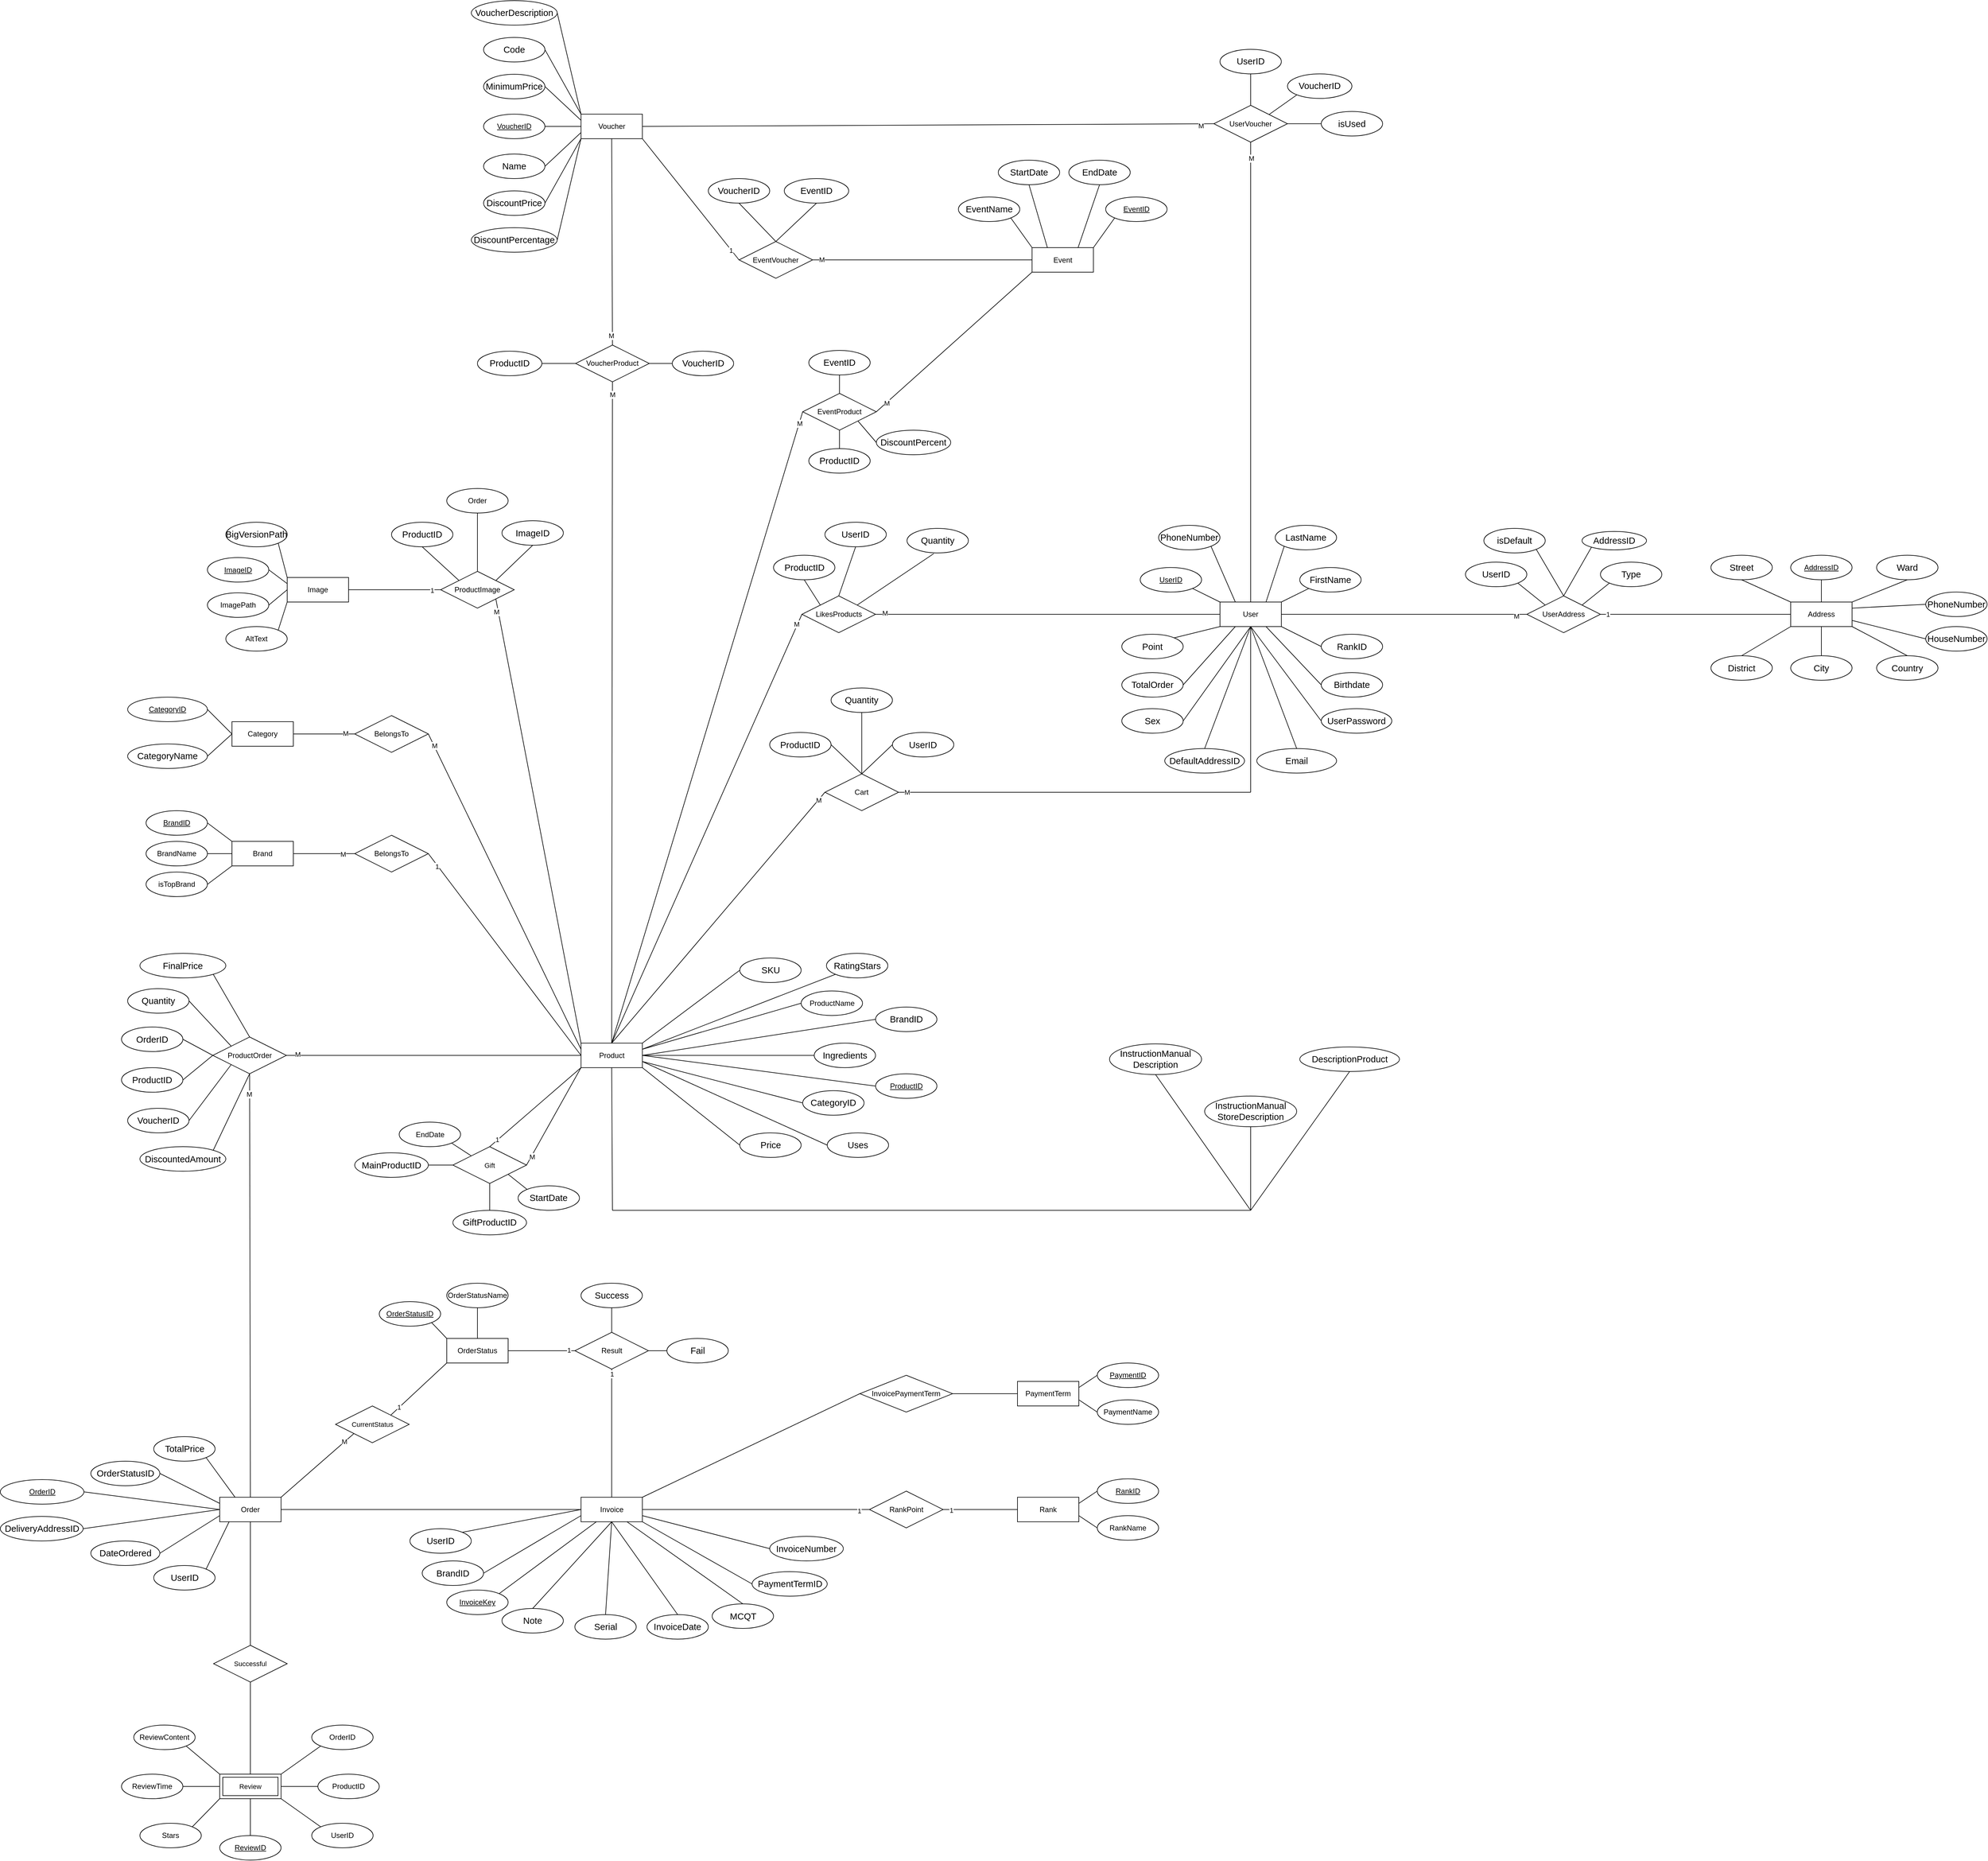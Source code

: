 <mxfile version="24.7.17">
  <diagram name="Trang-1" id="Qd0KeOUWe4UcRtdm8e0A">
    <mxGraphModel dx="4870" dy="3703" grid="1" gridSize="10" guides="1" tooltips="1" connect="1" arrows="1" fold="1" page="0" pageScale="1" pageWidth="827" pageHeight="1169" math="0" shadow="0">
      <root>
        <mxCell id="0" />
        <mxCell id="1" parent="0" />
        <mxCell id="2AO472v2SHZd8yrCc4qn-1" style="rounded=0;orthogonalLoop=1;jettySize=auto;html=1;exitX=0;exitY=0;exitDx=0;exitDy=0;entryX=1;entryY=1;entryDx=0;entryDy=0;startArrow=none;startFill=0;endArrow=none;endFill=0;" parent="1" source="gS9S2C-Xg4bSLg3sg7bz-1" target="gS9S2C-Xg4bSLg3sg7bz-3" edge="1">
          <mxGeometry relative="1" as="geometry" />
        </mxCell>
        <mxCell id="2AO472v2SHZd8yrCc4qn-4" style="edgeStyle=none;shape=connector;rounded=0;orthogonalLoop=1;jettySize=auto;html=1;exitX=0;exitY=1;exitDx=0;exitDy=0;entryX=1;entryY=0;entryDx=0;entryDy=0;strokeColor=default;align=center;verticalAlign=middle;fontFamily=Helvetica;fontSize=11;fontColor=default;labelBackgroundColor=default;startArrow=none;startFill=0;endArrow=none;endFill=0;" parent="1" source="gS9S2C-Xg4bSLg3sg7bz-1" target="gS9S2C-Xg4bSLg3sg7bz-5" edge="1">
          <mxGeometry relative="1" as="geometry" />
        </mxCell>
        <mxCell id="gS9S2C-Xg4bSLg3sg7bz-1" value="Image" style="whiteSpace=wrap;html=1;align=center;" parent="1" vertex="1">
          <mxGeometry x="-210" y="290" width="100" height="40" as="geometry" />
        </mxCell>
        <mxCell id="2AO472v2SHZd8yrCc4qn-2" style="edgeStyle=none;shape=connector;rounded=0;orthogonalLoop=1;jettySize=auto;html=1;exitX=1;exitY=0.5;exitDx=0;exitDy=0;entryX=0;entryY=0.25;entryDx=0;entryDy=0;strokeColor=default;align=center;verticalAlign=middle;fontFamily=Helvetica;fontSize=11;fontColor=default;labelBackgroundColor=default;startArrow=none;startFill=0;endArrow=none;endFill=0;" parent="1" source="gS9S2C-Xg4bSLg3sg7bz-2" target="gS9S2C-Xg4bSLg3sg7bz-1" edge="1">
          <mxGeometry relative="1" as="geometry" />
        </mxCell>
        <mxCell id="gS9S2C-Xg4bSLg3sg7bz-2" value="ImageID" style="ellipse;whiteSpace=wrap;html=1;align=center;fontStyle=4;" parent="1" vertex="1">
          <mxGeometry x="-340" y="257.5" width="100" height="40" as="geometry" />
        </mxCell>
        <mxCell id="gS9S2C-Xg4bSLg3sg7bz-3" value="&lt;span id=&quot;docs-internal-guid-f84d8d00-7fff-414b-e6a0-b6b0118dea40&quot;&gt;&lt;span style=&quot;font-size: 11pt; font-family: Nunito, sans-serif; background-color: transparent; font-variant-numeric: normal; font-variant-east-asian: normal; font-variant-alternates: normal; font-variant-position: normal; vertical-align: baseline; white-space-collapse: preserve;&quot;&gt;BigVersionPath&lt;/span&gt;&lt;/span&gt;" style="ellipse;whiteSpace=wrap;html=1;align=center;" parent="1" vertex="1">
          <mxGeometry x="-310" y="200" width="100" height="40" as="geometry" />
        </mxCell>
        <mxCell id="2AO472v2SHZd8yrCc4qn-3" style="edgeStyle=none;shape=connector;rounded=0;orthogonalLoop=1;jettySize=auto;html=1;exitX=1;exitY=0.5;exitDx=0;exitDy=0;entryX=0;entryY=0.5;entryDx=0;entryDy=0;strokeColor=default;align=center;verticalAlign=middle;fontFamily=Helvetica;fontSize=11;fontColor=default;labelBackgroundColor=default;startArrow=none;startFill=0;endArrow=none;endFill=0;" parent="1" source="gS9S2C-Xg4bSLg3sg7bz-4" target="gS9S2C-Xg4bSLg3sg7bz-1" edge="1">
          <mxGeometry relative="1" as="geometry" />
        </mxCell>
        <mxCell id="gS9S2C-Xg4bSLg3sg7bz-4" value="ImagePath" style="ellipse;whiteSpace=wrap;html=1;align=center;" parent="1" vertex="1">
          <mxGeometry x="-340" y="315" width="100" height="40" as="geometry" />
        </mxCell>
        <mxCell id="gS9S2C-Xg4bSLg3sg7bz-5" value="AltText" style="ellipse;whiteSpace=wrap;html=1;align=center;" parent="1" vertex="1">
          <mxGeometry x="-310" y="370" width="100" height="40" as="geometry" />
        </mxCell>
        <mxCell id="gS9S2C-Xg4bSLg3sg7bz-8" value="ProductID" style="ellipse;whiteSpace=wrap;html=1;align=center;fontStyle=4;" parent="1" vertex="1">
          <mxGeometry x="748.75" y="1098.75" width="100" height="40" as="geometry" />
        </mxCell>
        <mxCell id="gS9S2C-Xg4bSLg3sg7bz-9" value="&lt;span id=&quot;docs-internal-guid-97acb7ee-7fff-b021-696f-eb3cf4967424&quot;&gt;&lt;span style=&quot;font-size: 11pt; font-family: Nunito, sans-serif; background-color: transparent; font-variant-numeric: normal; font-variant-east-asian: normal; font-variant-alternates: normal; font-variant-position: normal; vertical-align: baseline; white-space-collapse: preserve;&quot;&gt;SKU&lt;/span&gt;&lt;/span&gt;" style="ellipse;whiteSpace=wrap;html=1;align=center;" parent="1" vertex="1">
          <mxGeometry x="527.5" y="910" width="100" height="40" as="geometry" />
        </mxCell>
        <mxCell id="gS9S2C-Xg4bSLg3sg7bz-10" value="ProductName" style="ellipse;whiteSpace=wrap;html=1;align=center;" parent="1" vertex="1">
          <mxGeometry x="627.5" y="963.75" width="100" height="40" as="geometry" />
        </mxCell>
        <mxCell id="MBNyQJfrEvlR8FQnQ0IK-11" style="edgeStyle=none;shape=connector;rounded=0;orthogonalLoop=1;jettySize=auto;html=1;exitX=0;exitY=1;exitDx=0;exitDy=0;entryX=1;entryY=0.25;entryDx=0;entryDy=0;strokeColor=default;align=center;verticalAlign=middle;fontFamily=Helvetica;fontSize=11;fontColor=default;labelBackgroundColor=default;endArrow=none;endFill=0;" parent="1" source="gS9S2C-Xg4bSLg3sg7bz-11" target="gS9S2C-Xg4bSLg3sg7bz-34" edge="1">
          <mxGeometry relative="1" as="geometry" />
        </mxCell>
        <mxCell id="gS9S2C-Xg4bSLg3sg7bz-11" value="&lt;span id=&quot;docs-internal-guid-54accb9b-7fff-9d7f-b71c-08c7445ba4ee&quot;&gt;&lt;span style=&quot;font-size: 11pt; font-family: Nunito, sans-serif; background-color: transparent; font-variant-numeric: normal; font-variant-east-asian: normal; font-variant-alternates: normal; font-variant-position: normal; vertical-align: baseline; white-space-collapse: preserve;&quot;&gt;RatingStars&lt;/span&gt;&lt;/span&gt;" style="ellipse;whiteSpace=wrap;html=1;align=center;" parent="1" vertex="1">
          <mxGeometry x="668.75" y="902.5" width="100" height="40" as="geometry" />
        </mxCell>
        <mxCell id="gS9S2C-Xg4bSLg3sg7bz-12" value="&lt;span id=&quot;docs-internal-guid-97acb7ee-7fff-b021-696f-eb3cf4967424&quot;&gt;&lt;span style=&quot;font-size: 11pt; font-family: Nunito, sans-serif; background-color: transparent; font-variant-numeric: normal; font-variant-east-asian: normal; font-variant-alternates: normal; font-variant-position: normal; vertical-align: baseline; white-space-collapse: preserve;&quot;&gt;Price&lt;/span&gt;&lt;/span&gt;" style="ellipse;whiteSpace=wrap;html=1;align=center;" parent="1" vertex="1">
          <mxGeometry x="527.5" y="1195" width="100" height="40" as="geometry" />
        </mxCell>
        <mxCell id="gS9S2C-Xg4bSLg3sg7bz-13" value="&lt;span id=&quot;docs-internal-guid-c9478b46-7fff-bee8-7ce9-edd063fcac5b&quot;&gt;&lt;span style=&quot;font-size: 11pt; font-family: Nunito, sans-serif; background-color: transparent; font-variant-numeric: normal; font-variant-east-asian: normal; font-variant-alternates: normal; font-variant-position: normal; vertical-align: baseline; white-space-collapse: preserve;&quot;&gt;CategoryID&lt;/span&gt;&lt;/span&gt;" style="ellipse;whiteSpace=wrap;html=1;align=center;" parent="1" vertex="1">
          <mxGeometry x="630" y="1126.25" width="100" height="40" as="geometry" />
        </mxCell>
        <mxCell id="MBNyQJfrEvlR8FQnQ0IK-61" style="edgeStyle=none;shape=connector;rounded=0;orthogonalLoop=1;jettySize=auto;html=1;exitX=0;exitY=0.5;exitDx=0;exitDy=0;entryX=1;entryY=0.5;entryDx=0;entryDy=0;strokeColor=default;align=center;verticalAlign=middle;fontFamily=Helvetica;fontSize=11;fontColor=default;labelBackgroundColor=default;endArrow=none;endFill=0;" parent="1" source="gS9S2C-Xg4bSLg3sg7bz-16" target="gS9S2C-Xg4bSLg3sg7bz-34" edge="1">
          <mxGeometry relative="1" as="geometry" />
        </mxCell>
        <mxCell id="gS9S2C-Xg4bSLg3sg7bz-16" value="&lt;span id=&quot;docs-internal-guid-97acb7ee-7fff-b021-696f-eb3cf4967424&quot;&gt;&lt;span style=&quot;font-size: 11pt; font-family: Nunito, sans-serif; background-color: transparent; font-variant-numeric: normal; font-variant-east-asian: normal; font-variant-alternates: normal; font-variant-position: normal; vertical-align: baseline; white-space-collapse: preserve;&quot;&gt;BrandID&lt;/span&gt;&lt;/span&gt;" style="ellipse;whiteSpace=wrap;html=1;align=center;" parent="1" vertex="1">
          <mxGeometry x="748.75" y="990" width="100" height="40" as="geometry" />
        </mxCell>
        <mxCell id="_Pgt-6CAFlhkcNuBajUw-5" style="edgeStyle=none;shape=connector;rounded=0;orthogonalLoop=1;jettySize=auto;html=1;exitX=0.5;exitY=1;exitDx=0;exitDy=0;strokeColor=default;align=center;verticalAlign=middle;fontFamily=Helvetica;fontSize=11;fontColor=default;labelBackgroundColor=default;endArrow=none;endFill=0;" parent="1" source="gS9S2C-Xg4bSLg3sg7bz-23" edge="1">
          <mxGeometry relative="1" as="geometry">
            <mxPoint x="1360" y="1321.25" as="targetPoint" />
          </mxGeometry>
        </mxCell>
        <mxCell id="gS9S2C-Xg4bSLg3sg7bz-23" value="&lt;span id=&quot;docs-internal-guid-453f7120-7fff-6079-0bdd-c34bf141b59f&quot;&gt;&lt;span style=&quot;font-size: 11pt; font-family: Nunito, sans-serif; background-color: transparent; font-variant-numeric: normal; font-variant-east-asian: normal; font-variant-alternates: normal; font-variant-position: normal; vertical-align: baseline; white-space-collapse: preserve;&quot;&gt;DescriptionProduct&lt;/span&gt;&lt;/span&gt;" style="ellipse;whiteSpace=wrap;html=1;align=center;" parent="1" vertex="1">
          <mxGeometry x="1440" y="1055" width="162.5" height="40" as="geometry" />
        </mxCell>
        <mxCell id="MBNyQJfrEvlR8FQnQ0IK-12" style="edgeStyle=none;shape=connector;rounded=0;orthogonalLoop=1;jettySize=auto;html=1;exitX=0;exitY=0.5;exitDx=0;exitDy=0;entryX=1;entryY=0.75;entryDx=0;entryDy=0;strokeColor=default;align=center;verticalAlign=middle;fontFamily=Helvetica;fontSize=11;fontColor=default;labelBackgroundColor=default;endArrow=none;endFill=0;" parent="1" source="gS9S2C-Xg4bSLg3sg7bz-25" target="gS9S2C-Xg4bSLg3sg7bz-34" edge="1">
          <mxGeometry relative="1" as="geometry" />
        </mxCell>
        <mxCell id="gS9S2C-Xg4bSLg3sg7bz-25" value="&lt;span id=&quot;docs-internal-guid-2cda36ea-7fff-71b6-afdb-a2677ee2c5ec&quot;&gt;&lt;span style=&quot;font-size: 11pt; font-family: Nunito, sans-serif; background-color: transparent; font-variant-numeric: normal; font-variant-east-asian: normal; font-variant-alternates: normal; font-variant-position: normal; vertical-align: baseline; white-space-collapse: preserve;&quot;&gt;Uses&lt;/span&gt;&lt;/span&gt;" style="ellipse;whiteSpace=wrap;html=1;align=center;" parent="1" vertex="1">
          <mxGeometry x="670" y="1195" width="100" height="40" as="geometry" />
        </mxCell>
        <mxCell id="gS9S2C-Xg4bSLg3sg7bz-27" value="&lt;span id=&quot;docs-internal-guid-7a9b7bf0-7fff-c99e-e5ac-8dcfb04e37b6&quot;&gt;&lt;span style=&quot;font-size: 11pt; font-family: Nunito, sans-serif; background-color: transparent; font-variant-numeric: normal; font-variant-east-asian: normal; font-variant-alternates: normal; font-variant-position: normal; vertical-align: baseline; white-space-collapse: preserve;&quot;&gt;Ingredients&lt;/span&gt;&lt;/span&gt;" style="ellipse;whiteSpace=wrap;html=1;align=center;" parent="1" vertex="1">
          <mxGeometry x="648.75" y="1048.75" width="100" height="40" as="geometry" />
        </mxCell>
        <mxCell id="RBz3kKcQn3I_CGSztRoB-18" style="edgeStyle=none;shape=connector;rounded=0;orthogonalLoop=1;jettySize=auto;html=1;exitX=0.5;exitY=1;exitDx=0;exitDy=0;strokeColor=default;align=center;verticalAlign=middle;fontFamily=Helvetica;fontSize=11;fontColor=default;labelBackgroundColor=default;endArrow=none;endFill=0;" parent="1" source="gS9S2C-Xg4bSLg3sg7bz-31" edge="1">
          <mxGeometry relative="1" as="geometry">
            <mxPoint x="1360" y="1321.25" as="targetPoint" />
          </mxGeometry>
        </mxCell>
        <mxCell id="gS9S2C-Xg4bSLg3sg7bz-31" value="&lt;span id=&quot;docs-internal-guid-8becedb0-7fff-75dd-85f8-899f638df651&quot;&gt;&lt;span style=&quot;font-size: 11pt; font-family: Nunito, sans-serif; background-color: transparent; font-variant-numeric: normal; font-variant-east-asian: normal; font-variant-alternates: normal; font-variant-position: normal; vertical-align: baseline; white-space-collapse: preserve;&quot;&gt;InstructionManual&lt;/span&gt;&lt;/span&gt;&lt;div&gt;&lt;span&gt;&lt;span style=&quot;font-size: 11pt; font-family: Nunito, sans-serif; background-color: transparent; font-variant-numeric: normal; font-variant-east-asian: normal; font-variant-alternates: normal; font-variant-position: normal; vertical-align: baseline; white-space-collapse: preserve;&quot;&gt;StoreDescription&lt;/span&gt;&lt;/span&gt;&lt;br&gt;&lt;/div&gt;" style="ellipse;whiteSpace=wrap;html=1;align=center;" parent="1" vertex="1">
          <mxGeometry x="1285" y="1135" width="150" height="50" as="geometry" />
        </mxCell>
        <mxCell id="2AO472v2SHZd8yrCc4qn-48" style="edgeStyle=none;shape=connector;rounded=0;orthogonalLoop=1;jettySize=auto;html=1;exitX=0.5;exitY=0;exitDx=0;exitDy=0;entryX=0.5;entryY=1;entryDx=0;entryDy=0;strokeColor=default;align=center;verticalAlign=middle;fontFamily=Helvetica;fontSize=11;fontColor=default;labelBackgroundColor=default;startArrow=none;startFill=0;endArrow=none;endFill=0;" parent="1" source="gS9S2C-Xg4bSLg3sg7bz-34" target="kUGmSK84CxYYmeA2TLVb-106" edge="1">
          <mxGeometry relative="1" as="geometry" />
        </mxCell>
        <mxCell id="0CVmQUVV8QdJMD5xHUxv-2" value="M" style="edgeLabel;html=1;align=center;verticalAlign=middle;resizable=0;points=[];" parent="2AO472v2SHZd8yrCc4qn-48" connectable="0" vertex="1">
          <mxGeometry x="0.963" relative="1" as="geometry">
            <mxPoint as="offset" />
          </mxGeometry>
        </mxCell>
        <mxCell id="MBNyQJfrEvlR8FQnQ0IK-5" style="edgeStyle=none;shape=connector;rounded=0;orthogonalLoop=1;jettySize=auto;html=1;exitX=1;exitY=0;exitDx=0;exitDy=0;entryX=0;entryY=0.5;entryDx=0;entryDy=0;strokeColor=default;align=center;verticalAlign=middle;fontFamily=Helvetica;fontSize=11;fontColor=default;labelBackgroundColor=default;endArrow=none;endFill=0;" parent="1" source="gS9S2C-Xg4bSLg3sg7bz-34" target="gS9S2C-Xg4bSLg3sg7bz-9" edge="1">
          <mxGeometry relative="1" as="geometry" />
        </mxCell>
        <mxCell id="MBNyQJfrEvlR8FQnQ0IK-7" style="edgeStyle=none;shape=connector;rounded=0;orthogonalLoop=1;jettySize=auto;html=1;exitX=1;exitY=0.25;exitDx=0;exitDy=0;entryX=0;entryY=0.5;entryDx=0;entryDy=0;strokeColor=default;align=center;verticalAlign=middle;fontFamily=Helvetica;fontSize=11;fontColor=default;labelBackgroundColor=default;endArrow=none;endFill=0;" parent="1" source="gS9S2C-Xg4bSLg3sg7bz-34" target="gS9S2C-Xg4bSLg3sg7bz-10" edge="1">
          <mxGeometry relative="1" as="geometry" />
        </mxCell>
        <mxCell id="MBNyQJfrEvlR8FQnQ0IK-8" style="edgeStyle=none;shape=connector;rounded=0;orthogonalLoop=1;jettySize=auto;html=1;exitX=1;exitY=0.75;exitDx=0;exitDy=0;entryX=0;entryY=0.5;entryDx=0;entryDy=0;strokeColor=default;align=center;verticalAlign=middle;fontFamily=Helvetica;fontSize=11;fontColor=default;labelBackgroundColor=default;endArrow=none;endFill=0;" parent="1" source="gS9S2C-Xg4bSLg3sg7bz-34" target="gS9S2C-Xg4bSLg3sg7bz-13" edge="1">
          <mxGeometry relative="1" as="geometry" />
        </mxCell>
        <mxCell id="MBNyQJfrEvlR8FQnQ0IK-9" style="edgeStyle=none;shape=connector;rounded=0;orthogonalLoop=1;jettySize=auto;html=1;exitX=1;exitY=1;exitDx=0;exitDy=0;entryX=0;entryY=0.5;entryDx=0;entryDy=0;strokeColor=default;align=center;verticalAlign=middle;fontFamily=Helvetica;fontSize=11;fontColor=default;labelBackgroundColor=default;endArrow=none;endFill=0;" parent="1" source="gS9S2C-Xg4bSLg3sg7bz-34" target="gS9S2C-Xg4bSLg3sg7bz-12" edge="1">
          <mxGeometry relative="1" as="geometry" />
        </mxCell>
        <mxCell id="MBNyQJfrEvlR8FQnQ0IK-45" style="edgeStyle=none;shape=connector;rounded=0;orthogonalLoop=1;jettySize=auto;html=1;exitX=0;exitY=0;exitDx=0;exitDy=0;entryX=1;entryY=1;entryDx=0;entryDy=0;strokeColor=default;align=center;verticalAlign=middle;fontFamily=Helvetica;fontSize=11;fontColor=default;labelBackgroundColor=default;endArrow=none;endFill=0;" parent="1" source="gS9S2C-Xg4bSLg3sg7bz-34" target="kUGmSK84CxYYmeA2TLVb-1" edge="1">
          <mxGeometry relative="1" as="geometry" />
        </mxCell>
        <mxCell id="qbC479fvlcjgtYi0yi-w-3" value="M" style="edgeLabel;html=1;align=center;verticalAlign=middle;resizable=0;points=[];" parent="MBNyQJfrEvlR8FQnQ0IK-45" connectable="0" vertex="1">
          <mxGeometry x="0.943" y="3" relative="1" as="geometry">
            <mxPoint as="offset" />
          </mxGeometry>
        </mxCell>
        <mxCell id="MBNyQJfrEvlR8FQnQ0IK-60" style="edgeStyle=none;shape=connector;rounded=0;orthogonalLoop=1;jettySize=auto;html=1;exitX=1;exitY=0.5;exitDx=0;exitDy=0;entryX=0;entryY=0.5;entryDx=0;entryDy=0;strokeColor=default;align=center;verticalAlign=middle;fontFamily=Helvetica;fontSize=11;fontColor=default;labelBackgroundColor=default;endArrow=none;endFill=0;" parent="1" source="gS9S2C-Xg4bSLg3sg7bz-34" target="gS9S2C-Xg4bSLg3sg7bz-27" edge="1">
          <mxGeometry relative="1" as="geometry" />
        </mxCell>
        <mxCell id="MBNyQJfrEvlR8FQnQ0IK-64" style="edgeStyle=none;shape=connector;rounded=0;orthogonalLoop=1;jettySize=auto;html=1;exitX=0;exitY=0.25;exitDx=0;exitDy=0;entryX=1;entryY=0.5;entryDx=0;entryDy=0;strokeColor=default;align=center;verticalAlign=middle;fontFamily=Helvetica;fontSize=11;fontColor=default;labelBackgroundColor=default;endArrow=none;endFill=0;" parent="1" source="gS9S2C-Xg4bSLg3sg7bz-34" target="MBNyQJfrEvlR8FQnQ0IK-1" edge="1">
          <mxGeometry relative="1" as="geometry" />
        </mxCell>
        <mxCell id="yVqubIJeU8RXYRg0h4uB-35" value="M" style="edgeLabel;html=1;align=center;verticalAlign=middle;resizable=0;points=[];fontFamily=Helvetica;fontSize=11;fontColor=default;labelBackgroundColor=default;" parent="MBNyQJfrEvlR8FQnQ0IK-64" vertex="1" connectable="0">
          <mxGeometry x="0.926" y="-1" relative="1" as="geometry">
            <mxPoint as="offset" />
          </mxGeometry>
        </mxCell>
        <mxCell id="NJM9Babi9aSVDOlBZZWm-20" style="edgeStyle=none;shape=connector;rounded=0;orthogonalLoop=1;jettySize=auto;html=1;exitX=0.5;exitY=0;exitDx=0;exitDy=0;entryX=0;entryY=0.5;entryDx=0;entryDy=0;strokeColor=default;align=center;verticalAlign=middle;fontFamily=Helvetica;fontSize=11;fontColor=default;labelBackgroundColor=default;endArrow=none;endFill=0;" parent="1" source="gS9S2C-Xg4bSLg3sg7bz-34" target="kUGmSK84CxYYmeA2TLVb-38" edge="1">
          <mxGeometry relative="1" as="geometry" />
        </mxCell>
        <mxCell id="o548NBkhyWZEmw0mraJG-13" value="M" style="edgeLabel;html=1;align=center;verticalAlign=middle;resizable=0;points=[];fontFamily=Helvetica;fontSize=11;fontColor=default;labelBackgroundColor=default;" parent="NJM9Babi9aSVDOlBZZWm-20" connectable="0" vertex="1">
          <mxGeometry x="0.939" relative="1" as="geometry">
            <mxPoint as="offset" />
          </mxGeometry>
        </mxCell>
        <mxCell id="NJM9Babi9aSVDOlBZZWm-26" style="edgeStyle=none;shape=connector;rounded=0;orthogonalLoop=1;jettySize=auto;html=1;exitX=0.5;exitY=0;exitDx=0;exitDy=0;entryX=0;entryY=0.5;entryDx=0;entryDy=0;strokeColor=default;align=center;verticalAlign=middle;fontFamily=Helvetica;fontSize=11;fontColor=default;labelBackgroundColor=default;endArrow=none;endFill=0;" parent="1" source="gS9S2C-Xg4bSLg3sg7bz-34" target="NJM9Babi9aSVDOlBZZWm-24" edge="1">
          <mxGeometry relative="1" as="geometry" />
        </mxCell>
        <mxCell id="NJM9Babi9aSVDOlBZZWm-27" value="M" style="edgeLabel;html=1;align=center;verticalAlign=middle;resizable=0;points=[];fontFamily=Helvetica;fontSize=11;fontColor=default;labelBackgroundColor=default;" parent="NJM9Babi9aSVDOlBZZWm-26" connectable="0" vertex="1">
          <mxGeometry x="0.964" relative="1" as="geometry">
            <mxPoint as="offset" />
          </mxGeometry>
        </mxCell>
        <mxCell id="o548NBkhyWZEmw0mraJG-2" style="edgeStyle=none;shape=connector;rounded=0;orthogonalLoop=1;jettySize=auto;html=1;exitX=0;exitY=1;exitDx=0;exitDy=0;entryX=0.5;entryY=0;entryDx=0;entryDy=0;strokeColor=default;align=center;verticalAlign=middle;fontFamily=Helvetica;fontSize=11;fontColor=default;labelBackgroundColor=default;endArrow=none;endFill=0;" parent="1" source="gS9S2C-Xg4bSLg3sg7bz-34" target="3paW3BKc-gljnEik5YWG-12" edge="1">
          <mxGeometry relative="1" as="geometry" />
        </mxCell>
        <mxCell id="o548NBkhyWZEmw0mraJG-11" value="1" style="edgeLabel;html=1;align=center;verticalAlign=middle;resizable=0;points=[];fontFamily=Helvetica;fontSize=11;fontColor=default;labelBackgroundColor=default;" parent="o548NBkhyWZEmw0mraJG-2" connectable="0" vertex="1">
          <mxGeometry x="0.836" y="-1" relative="1" as="geometry">
            <mxPoint as="offset" />
          </mxGeometry>
        </mxCell>
        <mxCell id="o548NBkhyWZEmw0mraJG-3" style="edgeStyle=none;shape=connector;rounded=0;orthogonalLoop=1;jettySize=auto;html=1;exitX=0;exitY=1;exitDx=0;exitDy=0;entryX=1;entryY=0.5;entryDx=0;entryDy=0;strokeColor=default;align=center;verticalAlign=middle;fontFamily=Helvetica;fontSize=11;fontColor=default;labelBackgroundColor=default;endArrow=none;endFill=0;" parent="1" source="gS9S2C-Xg4bSLg3sg7bz-34" target="3paW3BKc-gljnEik5YWG-12" edge="1">
          <mxGeometry relative="1" as="geometry" />
        </mxCell>
        <mxCell id="o548NBkhyWZEmw0mraJG-12" value="M" style="edgeLabel;html=1;align=center;verticalAlign=middle;resizable=0;points=[];fontFamily=Helvetica;fontSize=11;fontColor=default;labelBackgroundColor=default;" parent="o548NBkhyWZEmw0mraJG-3" connectable="0" vertex="1">
          <mxGeometry x="0.817" y="1" relative="1" as="geometry">
            <mxPoint as="offset" />
          </mxGeometry>
        </mxCell>
        <mxCell id="yVqubIJeU8RXYRg0h4uB-26" style="edgeStyle=none;shape=connector;rounded=0;orthogonalLoop=1;jettySize=auto;html=1;exitX=0;exitY=0.5;exitDx=0;exitDy=0;entryX=1;entryY=0.5;entryDx=0;entryDy=0;strokeColor=default;align=center;verticalAlign=middle;fontFamily=Helvetica;fontSize=11;fontColor=default;labelBackgroundColor=default;endArrow=none;endFill=0;" parent="1" source="gS9S2C-Xg4bSLg3sg7bz-34" target="yVqubIJeU8RXYRg0h4uB-25" edge="1">
          <mxGeometry relative="1" as="geometry" />
        </mxCell>
        <mxCell id="yVqubIJeU8RXYRg0h4uB-34" value="1" style="edgeLabel;html=1;align=center;verticalAlign=middle;resizable=0;points=[];fontFamily=Helvetica;fontSize=11;fontColor=default;labelBackgroundColor=default;" parent="yVqubIJeU8RXYRg0h4uB-26" vertex="1" connectable="0">
          <mxGeometry x="0.881" y="1" relative="1" as="geometry">
            <mxPoint as="offset" />
          </mxGeometry>
        </mxCell>
        <mxCell id="_Pgt-6CAFlhkcNuBajUw-4" style="edgeStyle=none;shape=connector;rounded=0;orthogonalLoop=1;jettySize=auto;html=1;exitX=1;exitY=0.5;exitDx=0;exitDy=0;entryX=0;entryY=0.5;entryDx=0;entryDy=0;strokeColor=default;align=center;verticalAlign=middle;fontFamily=Helvetica;fontSize=11;fontColor=default;labelBackgroundColor=default;endArrow=none;endFill=0;" parent="1" source="gS9S2C-Xg4bSLg3sg7bz-34" target="gS9S2C-Xg4bSLg3sg7bz-8" edge="1">
          <mxGeometry relative="1" as="geometry" />
        </mxCell>
        <mxCell id="_Pgt-6CAFlhkcNuBajUw-14" style="edgeStyle=none;shape=connector;rounded=0;orthogonalLoop=1;jettySize=auto;html=1;exitX=0.5;exitY=1;exitDx=0;exitDy=0;entryX=1;entryY=0;entryDx=0;entryDy=0;strokeColor=default;align=center;verticalAlign=middle;fontFamily=Helvetica;fontSize=11;fontColor=default;labelBackgroundColor=default;endArrow=none;endFill=0;" parent="1" source="gS9S2C-Xg4bSLg3sg7bz-34" edge="1">
          <mxGeometry relative="1" as="geometry">
            <mxPoint x="320" y="1321.25" as="targetPoint" />
          </mxGeometry>
        </mxCell>
        <mxCell id="gS9S2C-Xg4bSLg3sg7bz-34" value="Product" style="whiteSpace=wrap;html=1;align=center;" parent="1" vertex="1">
          <mxGeometry x="268.75" y="1048.75" width="100" height="40" as="geometry" />
        </mxCell>
        <mxCell id="2AO472v2SHZd8yrCc4qn-6" style="edgeStyle=none;shape=connector;rounded=0;orthogonalLoop=1;jettySize=auto;html=1;exitX=0;exitY=0.5;exitDx=0;exitDy=0;entryX=1;entryY=0.5;entryDx=0;entryDy=0;strokeColor=default;align=center;verticalAlign=middle;fontFamily=Helvetica;fontSize=11;fontColor=default;labelBackgroundColor=default;startArrow=none;startFill=0;endArrow=none;endFill=0;" parent="1" source="kUGmSK84CxYYmeA2TLVb-1" target="gS9S2C-Xg4bSLg3sg7bz-1" edge="1">
          <mxGeometry relative="1" as="geometry" />
        </mxCell>
        <mxCell id="qbC479fvlcjgtYi0yi-w-4" value="1" style="edgeLabel;html=1;align=center;verticalAlign=middle;resizable=0;points=[];" parent="2AO472v2SHZd8yrCc4qn-6" connectable="0" vertex="1">
          <mxGeometry x="-0.809" y="1" relative="1" as="geometry">
            <mxPoint as="offset" />
          </mxGeometry>
        </mxCell>
        <mxCell id="2AO472v2SHZd8yrCc4qn-9" style="edgeStyle=none;shape=connector;rounded=0;orthogonalLoop=1;jettySize=auto;html=1;exitX=0.5;exitY=0;exitDx=0;exitDy=0;entryX=0.5;entryY=1;entryDx=0;entryDy=0;strokeColor=default;align=center;verticalAlign=middle;fontFamily=Helvetica;fontSize=11;fontColor=default;labelBackgroundColor=default;startArrow=none;startFill=0;endArrow=none;endFill=0;" parent="1" source="kUGmSK84CxYYmeA2TLVb-1" target="kUGmSK84CxYYmeA2TLVb-4" edge="1">
          <mxGeometry relative="1" as="geometry" />
        </mxCell>
        <mxCell id="2AO472v2SHZd8yrCc4qn-10" style="edgeStyle=none;shape=connector;rounded=0;orthogonalLoop=1;jettySize=auto;html=1;exitX=1;exitY=0;exitDx=0;exitDy=0;entryX=0.5;entryY=1;entryDx=0;entryDy=0;strokeColor=default;align=center;verticalAlign=middle;fontFamily=Helvetica;fontSize=11;fontColor=default;labelBackgroundColor=default;startArrow=none;startFill=0;endArrow=none;endFill=0;" parent="1" source="kUGmSK84CxYYmeA2TLVb-1" target="kUGmSK84CxYYmeA2TLVb-3" edge="1">
          <mxGeometry relative="1" as="geometry" />
        </mxCell>
        <mxCell id="kUGmSK84CxYYmeA2TLVb-1" value="ProductImage" style="shape=rhombus;perimeter=rhombusPerimeter;whiteSpace=wrap;html=1;align=center;" parent="1" vertex="1">
          <mxGeometry x="40" y="280" width="120" height="60" as="geometry" />
        </mxCell>
        <mxCell id="2AO472v2SHZd8yrCc4qn-8" style="edgeStyle=none;shape=connector;rounded=0;orthogonalLoop=1;jettySize=auto;html=1;exitX=0.5;exitY=1;exitDx=0;exitDy=0;entryX=0;entryY=0;entryDx=0;entryDy=0;strokeColor=default;align=center;verticalAlign=middle;fontFamily=Helvetica;fontSize=11;fontColor=default;labelBackgroundColor=default;startArrow=none;startFill=0;endArrow=none;endFill=0;" parent="1" source="kUGmSK84CxYYmeA2TLVb-2" target="kUGmSK84CxYYmeA2TLVb-1" edge="1">
          <mxGeometry relative="1" as="geometry" />
        </mxCell>
        <mxCell id="kUGmSK84CxYYmeA2TLVb-2" value="&lt;span id=&quot;docs-internal-guid-50ca5615-7fff-5fb8-83fc-fb592c2700cb&quot;&gt;&lt;span style=&quot;font-size: 11pt; font-family: Nunito, sans-serif; background-color: transparent; font-variant-numeric: normal; font-variant-east-asian: normal; font-variant-alternates: normal; font-variant-position: normal; vertical-align: baseline; white-space-collapse: preserve;&quot;&gt;ProductID&lt;/span&gt;&lt;/span&gt;" style="ellipse;whiteSpace=wrap;html=1;align=center;" parent="1" vertex="1">
          <mxGeometry x="-40" y="200" width="100" height="40" as="geometry" />
        </mxCell>
        <mxCell id="kUGmSK84CxYYmeA2TLVb-3" value="&lt;span id=&quot;docs-internal-guid-34dc0275-7fff-7179-237c-33dafe997787&quot;&gt;&lt;span style=&quot;font-size: 11pt; font-family: Nunito, sans-serif; background-color: transparent; font-variant-numeric: normal; font-variant-east-asian: normal; font-variant-alternates: normal; font-variant-position: normal; vertical-align: baseline; white-space-collapse: preserve;&quot;&gt;ImageID&lt;/span&gt;&lt;/span&gt;" style="ellipse;whiteSpace=wrap;html=1;align=center;" parent="1" vertex="1">
          <mxGeometry x="140" y="197.5" width="100" height="40" as="geometry" />
        </mxCell>
        <mxCell id="kUGmSK84CxYYmeA2TLVb-4" value="Order" style="ellipse;whiteSpace=wrap;html=1;align=center;" parent="1" vertex="1">
          <mxGeometry x="50" y="145" width="100" height="40" as="geometry" />
        </mxCell>
        <mxCell id="2AO472v2SHZd8yrCc4qn-151" style="edgeStyle=none;shape=connector;rounded=0;orthogonalLoop=1;jettySize=auto;html=1;exitX=0;exitY=0;exitDx=0;exitDy=0;entryX=0.5;entryY=1;entryDx=0;entryDy=0;strokeColor=default;align=center;verticalAlign=middle;fontFamily=Helvetica;fontSize=11;fontColor=default;labelBackgroundColor=default;startArrow=none;startFill=0;endArrow=none;endFill=0;" parent="1" source="kUGmSK84CxYYmeA2TLVb-5" target="kUGmSK84CxYYmeA2TLVb-11" edge="1">
          <mxGeometry relative="1" as="geometry" />
        </mxCell>
        <mxCell id="2AO472v2SHZd8yrCc4qn-152" style="edgeStyle=none;shape=connector;rounded=0;orthogonalLoop=1;jettySize=auto;html=1;exitX=0.5;exitY=0;exitDx=0;exitDy=0;entryX=0.5;entryY=1;entryDx=0;entryDy=0;strokeColor=default;align=center;verticalAlign=middle;fontFamily=Helvetica;fontSize=11;fontColor=default;labelBackgroundColor=default;startArrow=none;startFill=0;endArrow=none;endFill=0;" parent="1" source="kUGmSK84CxYYmeA2TLVb-5" target="kUGmSK84CxYYmeA2TLVb-6" edge="1">
          <mxGeometry relative="1" as="geometry" />
        </mxCell>
        <mxCell id="2AO472v2SHZd8yrCc4qn-153" style="edgeStyle=none;shape=connector;rounded=0;orthogonalLoop=1;jettySize=auto;html=1;exitX=1;exitY=0;exitDx=0;exitDy=0;entryX=0.5;entryY=1;entryDx=0;entryDy=0;strokeColor=default;align=center;verticalAlign=middle;fontFamily=Helvetica;fontSize=11;fontColor=default;labelBackgroundColor=default;startArrow=none;startFill=0;endArrow=none;endFill=0;" parent="1" source="kUGmSK84CxYYmeA2TLVb-5" target="kUGmSK84CxYYmeA2TLVb-7" edge="1">
          <mxGeometry relative="1" as="geometry" />
        </mxCell>
        <mxCell id="2AO472v2SHZd8yrCc4qn-154" style="edgeStyle=none;shape=connector;rounded=0;orthogonalLoop=1;jettySize=auto;html=1;exitX=1;exitY=0.25;exitDx=0;exitDy=0;entryX=0;entryY=0.5;entryDx=0;entryDy=0;strokeColor=default;align=center;verticalAlign=middle;fontFamily=Helvetica;fontSize=11;fontColor=default;labelBackgroundColor=default;startArrow=none;startFill=0;endArrow=none;endFill=0;" parent="1" source="kUGmSK84CxYYmeA2TLVb-5" target="kUGmSK84CxYYmeA2TLVb-8" edge="1">
          <mxGeometry relative="1" as="geometry" />
        </mxCell>
        <mxCell id="2AO472v2SHZd8yrCc4qn-155" style="edgeStyle=none;shape=connector;rounded=0;orthogonalLoop=1;jettySize=auto;html=1;exitX=1;exitY=0.75;exitDx=0;exitDy=0;entryX=0;entryY=0.5;entryDx=0;entryDy=0;strokeColor=default;align=center;verticalAlign=middle;fontFamily=Helvetica;fontSize=11;fontColor=default;labelBackgroundColor=default;startArrow=none;startFill=0;endArrow=none;endFill=0;" parent="1" source="kUGmSK84CxYYmeA2TLVb-5" target="kUGmSK84CxYYmeA2TLVb-9" edge="1">
          <mxGeometry relative="1" as="geometry" />
        </mxCell>
        <mxCell id="2AO472v2SHZd8yrCc4qn-156" style="edgeStyle=none;shape=connector;rounded=0;orthogonalLoop=1;jettySize=auto;html=1;exitX=0;exitY=1;exitDx=0;exitDy=0;entryX=0.5;entryY=0;entryDx=0;entryDy=0;strokeColor=default;align=center;verticalAlign=middle;fontFamily=Helvetica;fontSize=11;fontColor=default;labelBackgroundColor=default;startArrow=none;startFill=0;endArrow=none;endFill=0;" parent="1" source="kUGmSK84CxYYmeA2TLVb-5" target="kUGmSK84CxYYmeA2TLVb-10" edge="1">
          <mxGeometry relative="1" as="geometry" />
        </mxCell>
        <mxCell id="2AO472v2SHZd8yrCc4qn-157" style="edgeStyle=none;shape=connector;rounded=0;orthogonalLoop=1;jettySize=auto;html=1;exitX=0.5;exitY=1;exitDx=0;exitDy=0;entryX=0.5;entryY=0;entryDx=0;entryDy=0;strokeColor=default;align=center;verticalAlign=middle;fontFamily=Helvetica;fontSize=11;fontColor=default;labelBackgroundColor=default;startArrow=none;startFill=0;endArrow=none;endFill=0;" parent="1" source="kUGmSK84CxYYmeA2TLVb-5" target="kUGmSK84CxYYmeA2TLVb-12" edge="1">
          <mxGeometry relative="1" as="geometry" />
        </mxCell>
        <mxCell id="2AO472v2SHZd8yrCc4qn-158" style="edgeStyle=none;shape=connector;rounded=0;orthogonalLoop=1;jettySize=auto;html=1;exitX=1;exitY=1;exitDx=0;exitDy=0;entryX=0.5;entryY=0;entryDx=0;entryDy=0;strokeColor=default;align=center;verticalAlign=middle;fontFamily=Helvetica;fontSize=11;fontColor=default;labelBackgroundColor=default;startArrow=none;startFill=0;endArrow=none;endFill=0;" parent="1" source="kUGmSK84CxYYmeA2TLVb-5" target="kUGmSK84CxYYmeA2TLVb-13" edge="1">
          <mxGeometry relative="1" as="geometry" />
        </mxCell>
        <mxCell id="kUGmSK84CxYYmeA2TLVb-5" value="Address" style="whiteSpace=wrap;html=1;align=center;" parent="1" vertex="1">
          <mxGeometry x="2240" y="330" width="100" height="40" as="geometry" />
        </mxCell>
        <mxCell id="kUGmSK84CxYYmeA2TLVb-6" value="AddressID" style="ellipse;whiteSpace=wrap;html=1;align=center;fontStyle=4;" parent="1" vertex="1">
          <mxGeometry x="2240" y="253.75" width="100" height="40" as="geometry" />
        </mxCell>
        <mxCell id="kUGmSK84CxYYmeA2TLVb-7" value="&lt;span id=&quot;docs-internal-guid-bff331e8-7fff-2504-f6a5-90838a1ded57&quot;&gt;&lt;span style=&quot;font-size: 11pt; font-family: Nunito, sans-serif; background-color: transparent; font-variant-numeric: normal; font-variant-east-asian: normal; font-variant-alternates: normal; font-variant-position: normal; vertical-align: baseline; white-space-collapse: preserve;&quot;&gt;Ward&lt;/span&gt;&lt;/span&gt;" style="ellipse;whiteSpace=wrap;html=1;align=center;" parent="1" vertex="1">
          <mxGeometry x="2380" y="253.75" width="100" height="40" as="geometry" />
        </mxCell>
        <mxCell id="kUGmSK84CxYYmeA2TLVb-8" value="&lt;span id=&quot;docs-internal-guid-4ee9a436-7fff-fa1c-c87c-d8c797173422&quot;&gt;&lt;span style=&quot;font-size: 11pt; font-family: Nunito, sans-serif; background-color: transparent; font-variant-numeric: normal; font-variant-east-asian: normal; font-variant-alternates: normal; font-variant-position: normal; vertical-align: baseline; white-space-collapse: preserve;&quot;&gt;PhoneNumber&lt;/span&gt;&lt;/span&gt;" style="ellipse;whiteSpace=wrap;html=1;align=center;" parent="1" vertex="1">
          <mxGeometry x="2460" y="313.75" width="100" height="40" as="geometry" />
        </mxCell>
        <mxCell id="kUGmSK84CxYYmeA2TLVb-9" value="&lt;span id=&quot;docs-internal-guid-edd15792-7fff-0951-70d1-f42b536ed619&quot;&gt;&lt;span style=&quot;font-size: 11pt; font-family: Nunito, sans-serif; background-color: transparent; font-variant-numeric: normal; font-variant-east-asian: normal; font-variant-alternates: normal; font-variant-position: normal; vertical-align: baseline; white-space-collapse: preserve;&quot;&gt;HouseNumber&lt;/span&gt;&lt;/span&gt;" style="ellipse;whiteSpace=wrap;html=1;align=center;" parent="1" vertex="1">
          <mxGeometry x="2460" y="370" width="100" height="40" as="geometry" />
        </mxCell>
        <mxCell id="kUGmSK84CxYYmeA2TLVb-10" value="&lt;span id=&quot;docs-internal-guid-1a675846-7fff-56e3-9de9-c93011ee3b3d&quot;&gt;&lt;span style=&quot;font-size: 11pt; font-family: Nunito, sans-serif; background-color: transparent; font-variant-numeric: normal; font-variant-east-asian: normal; font-variant-alternates: normal; font-variant-position: normal; vertical-align: baseline; white-space-collapse: preserve;&quot;&gt;District&lt;/span&gt;&lt;/span&gt;" style="ellipse;whiteSpace=wrap;html=1;align=center;" parent="1" vertex="1">
          <mxGeometry x="2110" y="417.5" width="100" height="40" as="geometry" />
        </mxCell>
        <mxCell id="kUGmSK84CxYYmeA2TLVb-11" value="&lt;span id=&quot;docs-internal-guid-e30afadd-7fff-18fc-b344-9ea702e20f42&quot;&gt;&lt;span style=&quot;font-size: 11pt; font-family: Nunito, sans-serif; background-color: transparent; font-variant-numeric: normal; font-variant-east-asian: normal; font-variant-alternates: normal; font-variant-position: normal; vertical-align: baseline; white-space-collapse: preserve;&quot;&gt;Street&lt;/span&gt;&lt;/span&gt;" style="ellipse;whiteSpace=wrap;html=1;align=center;" parent="1" vertex="1">
          <mxGeometry x="2110" y="253.75" width="100" height="40" as="geometry" />
        </mxCell>
        <mxCell id="kUGmSK84CxYYmeA2TLVb-12" value="&lt;span id=&quot;docs-internal-guid-c3c4727b-7fff-ac90-3217-b7871fd4b6b3&quot;&gt;&lt;span style=&quot;font-size: 11pt; font-family: Nunito, sans-serif; background-color: transparent; font-variant-numeric: normal; font-variant-east-asian: normal; font-variant-alternates: normal; font-variant-position: normal; vertical-align: baseline; white-space-collapse: preserve;&quot;&gt;City&lt;/span&gt;&lt;/span&gt;" style="ellipse;whiteSpace=wrap;html=1;align=center;" parent="1" vertex="1">
          <mxGeometry x="2240" y="417.5" width="100" height="40" as="geometry" />
        </mxCell>
        <mxCell id="kUGmSK84CxYYmeA2TLVb-13" value="&lt;span id=&quot;docs-internal-guid-a8c1c350-7fff-b9f8-10df-a88d4421dd1d&quot;&gt;&lt;span style=&quot;font-size: 11pt; font-family: Nunito, sans-serif; background-color: transparent; font-variant-numeric: normal; font-variant-east-asian: normal; font-variant-alternates: normal; font-variant-position: normal; vertical-align: baseline; white-space-collapse: preserve;&quot;&gt;Country&lt;/span&gt;&lt;/span&gt;" style="ellipse;whiteSpace=wrap;html=1;align=center;" parent="1" vertex="1">
          <mxGeometry x="2380" y="417.5" width="100" height="40" as="geometry" />
        </mxCell>
        <mxCell id="2AO472v2SHZd8yrCc4qn-125" style="edgeStyle=none;shape=connector;rounded=0;orthogonalLoop=1;jettySize=auto;html=1;exitX=1;exitY=0.5;exitDx=0;exitDy=0;entryX=0;entryY=0.5;entryDx=0;entryDy=0;strokeColor=default;align=center;verticalAlign=middle;fontFamily=Helvetica;fontSize=11;fontColor=default;labelBackgroundColor=default;startArrow=none;startFill=0;endArrow=none;endFill=0;" parent="1" source="kUGmSK84CxYYmeA2TLVb-14" target="kUGmSK84CxYYmeA2TLVb-46" edge="1">
          <mxGeometry relative="1" as="geometry" />
        </mxCell>
        <mxCell id="qbC479fvlcjgtYi0yi-w-5" value="M" style="edgeLabel;html=1;align=center;verticalAlign=middle;resizable=0;points=[];" parent="2AO472v2SHZd8yrCc4qn-125" connectable="0" vertex="1">
          <mxGeometry x="0.915" y="-3" relative="1" as="geometry">
            <mxPoint as="offset" />
          </mxGeometry>
        </mxCell>
        <mxCell id="2AO472v2SHZd8yrCc4qn-138" style="edgeStyle=none;shape=connector;rounded=0;orthogonalLoop=1;jettySize=auto;html=1;exitX=0;exitY=0;exitDx=0;exitDy=0;entryX=1;entryY=1;entryDx=0;entryDy=0;strokeColor=default;align=center;verticalAlign=middle;fontFamily=Helvetica;fontSize=11;fontColor=default;labelBackgroundColor=default;startArrow=none;startFill=0;endArrow=none;endFill=0;" parent="1" source="kUGmSK84CxYYmeA2TLVb-14" target="kUGmSK84CxYYmeA2TLVb-15" edge="1">
          <mxGeometry relative="1" as="geometry" />
        </mxCell>
        <mxCell id="2AO472v2SHZd8yrCc4qn-139" style="edgeStyle=none;shape=connector;rounded=0;orthogonalLoop=1;jettySize=auto;html=1;exitX=1;exitY=0;exitDx=0;exitDy=0;entryX=0;entryY=1;entryDx=0;entryDy=0;strokeColor=default;align=center;verticalAlign=middle;fontFamily=Helvetica;fontSize=11;fontColor=default;labelBackgroundColor=default;startArrow=none;startFill=0;endArrow=none;endFill=0;" parent="1" source="kUGmSK84CxYYmeA2TLVb-14" target="kUGmSK84CxYYmeA2TLVb-17" edge="1">
          <mxGeometry relative="1" as="geometry" />
        </mxCell>
        <mxCell id="2AO472v2SHZd8yrCc4qn-140" style="edgeStyle=none;shape=connector;rounded=0;orthogonalLoop=1;jettySize=auto;html=1;exitX=0.25;exitY=0;exitDx=0;exitDy=0;entryX=1;entryY=1;entryDx=0;entryDy=0;strokeColor=default;align=center;verticalAlign=middle;fontFamily=Helvetica;fontSize=11;fontColor=default;labelBackgroundColor=default;startArrow=none;startFill=0;endArrow=none;endFill=0;" parent="1" source="kUGmSK84CxYYmeA2TLVb-14" target="kUGmSK84CxYYmeA2TLVb-18" edge="1">
          <mxGeometry relative="1" as="geometry" />
        </mxCell>
        <mxCell id="2AO472v2SHZd8yrCc4qn-141" style="edgeStyle=none;shape=connector;rounded=0;orthogonalLoop=1;jettySize=auto;html=1;exitX=0.75;exitY=0;exitDx=0;exitDy=0;entryX=0;entryY=1;entryDx=0;entryDy=0;strokeColor=default;align=center;verticalAlign=middle;fontFamily=Helvetica;fontSize=11;fontColor=default;labelBackgroundColor=default;startArrow=none;startFill=0;endArrow=none;endFill=0;" parent="1" source="kUGmSK84CxYYmeA2TLVb-14" target="kUGmSK84CxYYmeA2TLVb-20" edge="1">
          <mxGeometry relative="1" as="geometry" />
        </mxCell>
        <mxCell id="2AO472v2SHZd8yrCc4qn-147" style="edgeStyle=none;shape=connector;rounded=0;orthogonalLoop=1;jettySize=auto;html=1;exitX=0.5;exitY=1;exitDx=0;exitDy=0;entryX=0.5;entryY=0;entryDx=0;entryDy=0;strokeColor=default;align=center;verticalAlign=middle;fontFamily=Helvetica;fontSize=11;fontColor=default;labelBackgroundColor=default;startArrow=none;startFill=0;endArrow=none;endFill=0;" parent="1" source="kUGmSK84CxYYmeA2TLVb-14" target="kUGmSK84CxYYmeA2TLVb-23" edge="1">
          <mxGeometry relative="1" as="geometry" />
        </mxCell>
        <mxCell id="2AO472v2SHZd8yrCc4qn-148" style="edgeStyle=none;shape=connector;rounded=0;orthogonalLoop=1;jettySize=auto;html=1;exitX=0.5;exitY=1;exitDx=0;exitDy=0;entryX=0;entryY=0.5;entryDx=0;entryDy=0;strokeColor=default;align=center;verticalAlign=middle;fontFamily=Helvetica;fontSize=11;fontColor=default;labelBackgroundColor=default;startArrow=none;startFill=0;endArrow=none;endFill=0;" parent="1" source="kUGmSK84CxYYmeA2TLVb-14" target="kUGmSK84CxYYmeA2TLVb-19" edge="1">
          <mxGeometry relative="1" as="geometry" />
        </mxCell>
        <mxCell id="2AO472v2SHZd8yrCc4qn-149" style="edgeStyle=none;shape=connector;rounded=0;orthogonalLoop=1;jettySize=auto;html=1;exitX=0.75;exitY=1;exitDx=0;exitDy=0;entryX=0;entryY=0.5;entryDx=0;entryDy=0;strokeColor=default;align=center;verticalAlign=middle;fontFamily=Helvetica;fontSize=11;fontColor=default;labelBackgroundColor=default;startArrow=none;startFill=0;endArrow=none;endFill=0;" parent="1" source="kUGmSK84CxYYmeA2TLVb-14" target="kUGmSK84CxYYmeA2TLVb-25" edge="1">
          <mxGeometry relative="1" as="geometry" />
        </mxCell>
        <mxCell id="2AO472v2SHZd8yrCc4qn-150" style="edgeStyle=none;shape=connector;rounded=0;orthogonalLoop=1;jettySize=auto;html=1;exitX=1;exitY=1;exitDx=0;exitDy=0;entryX=0;entryY=0.5;entryDx=0;entryDy=0;strokeColor=default;align=center;verticalAlign=middle;fontFamily=Helvetica;fontSize=11;fontColor=default;labelBackgroundColor=default;startArrow=none;startFill=0;endArrow=none;endFill=0;" parent="1" source="kUGmSK84CxYYmeA2TLVb-14" target="kUGmSK84CxYYmeA2TLVb-22" edge="1">
          <mxGeometry relative="1" as="geometry" />
        </mxCell>
        <mxCell id="KNh2fPOEmaXS--vwUIk--4" style="edgeStyle=none;rounded=0;orthogonalLoop=1;jettySize=auto;html=1;exitX=0.5;exitY=1;exitDx=0;exitDy=0;entryX=0.5;entryY=0;entryDx=0;entryDy=0;endArrow=none;endFill=0;" parent="1" source="kUGmSK84CxYYmeA2TLVb-14" target="KNh2fPOEmaXS--vwUIk--1" edge="1">
          <mxGeometry relative="1" as="geometry" />
        </mxCell>
        <mxCell id="o548NBkhyWZEmw0mraJG-10" style="edgeStyle=none;shape=connector;rounded=0;orthogonalLoop=1;jettySize=auto;html=1;exitX=0.5;exitY=1;exitDx=0;exitDy=0;entryX=0;entryY=0;entryDx=0;entryDy=0;strokeColor=default;align=center;verticalAlign=middle;fontFamily=Helvetica;fontSize=11;fontColor=default;labelBackgroundColor=default;endArrow=none;endFill=0;" parent="1" source="kUGmSK84CxYYmeA2TLVb-14" edge="1">
          <mxGeometry relative="1" as="geometry">
            <mxPoint x="1360" y="640" as="targetPoint" />
          </mxGeometry>
        </mxCell>
        <mxCell id="kUGmSK84CxYYmeA2TLVb-14" value="User" style="whiteSpace=wrap;html=1;align=center;" parent="1" vertex="1">
          <mxGeometry x="1310" y="330" width="100" height="40" as="geometry" />
        </mxCell>
        <mxCell id="kUGmSK84CxYYmeA2TLVb-15" value="UserID" style="ellipse;whiteSpace=wrap;html=1;align=center;fontStyle=4;" parent="1" vertex="1">
          <mxGeometry x="1180" y="273.75" width="100" height="40" as="geometry" />
        </mxCell>
        <mxCell id="kUGmSK84CxYYmeA2TLVb-17" value="&lt;span id=&quot;docs-internal-guid-6342c37f-7fff-91fa-eaf1-92a81c77c665&quot;&gt;&lt;span style=&quot;font-size: 11pt; font-family: Nunito, sans-serif; background-color: transparent; font-variant-numeric: normal; font-variant-east-asian: normal; font-variant-alternates: normal; font-variant-position: normal; vertical-align: baseline; white-space-collapse: preserve;&quot;&gt;FirstName&lt;/span&gt;&lt;/span&gt;" style="ellipse;whiteSpace=wrap;html=1;align=center;" parent="1" vertex="1">
          <mxGeometry x="1440" y="273.75" width="100" height="40" as="geometry" />
        </mxCell>
        <mxCell id="kUGmSK84CxYYmeA2TLVb-18" value="&lt;span style=&quot;font-family: Nunito, sans-serif; font-size: 14.667px; white-space-collapse: preserve;&quot;&gt;PhoneNumber&lt;/span&gt;" style="ellipse;whiteSpace=wrap;html=1;align=center;" parent="1" vertex="1">
          <mxGeometry x="1210" y="205" width="100" height="40" as="geometry" />
        </mxCell>
        <mxCell id="kUGmSK84CxYYmeA2TLVb-19" value="&lt;font face=&quot;Nunito, sans-serif&quot;&gt;&lt;span style=&quot;font-size: 14.667px; white-space-collapse: preserve;&quot;&gt;UserPassword&lt;/span&gt;&lt;/font&gt;" style="ellipse;whiteSpace=wrap;html=1;align=center;" parent="1" vertex="1">
          <mxGeometry x="1475" y="503.75" width="115" height="40" as="geometry" />
        </mxCell>
        <mxCell id="kUGmSK84CxYYmeA2TLVb-20" value="&lt;span id=&quot;docs-internal-guid-aa1b66dc-7fff-b7d0-15f6-23c17bc85488&quot;&gt;&lt;span style=&quot;font-size: 11pt; font-family: Nunito, sans-serif; background-color: transparent; font-variant-numeric: normal; font-variant-east-asian: normal; font-variant-alternates: normal; font-variant-position: normal; vertical-align: baseline; white-space-collapse: preserve;&quot;&gt;LastName&lt;/span&gt;&lt;/span&gt;" style="ellipse;whiteSpace=wrap;html=1;align=center;" parent="1" vertex="1">
          <mxGeometry x="1400" y="205" width="100" height="40" as="geometry" />
        </mxCell>
        <mxCell id="2AO472v2SHZd8yrCc4qn-143" style="edgeStyle=none;shape=connector;rounded=0;orthogonalLoop=1;jettySize=auto;html=1;exitX=1;exitY=0;exitDx=0;exitDy=0;entryX=0;entryY=1;entryDx=0;entryDy=0;strokeColor=default;align=center;verticalAlign=middle;fontFamily=Helvetica;fontSize=11;fontColor=default;labelBackgroundColor=default;startArrow=none;startFill=0;endArrow=none;endFill=0;" parent="1" source="kUGmSK84CxYYmeA2TLVb-21" target="kUGmSK84CxYYmeA2TLVb-14" edge="1">
          <mxGeometry relative="1" as="geometry" />
        </mxCell>
        <mxCell id="kUGmSK84CxYYmeA2TLVb-21" value="&lt;font face=&quot;Nunito, sans-serif&quot;&gt;&lt;span style=&quot;font-size: 14.667px; white-space-collapse: preserve;&quot;&gt;Point&lt;/span&gt;&lt;/font&gt;" style="ellipse;whiteSpace=wrap;html=1;align=center;" parent="1" vertex="1">
          <mxGeometry x="1150" y="382.5" width="100" height="40" as="geometry" />
        </mxCell>
        <mxCell id="kUGmSK84CxYYmeA2TLVb-22" value="&lt;span id=&quot;docs-internal-guid-a8c1c350-7fff-b9f8-10df-a88d4421dd1d&quot;&gt;&lt;span style=&quot;font-size: 11pt; font-family: Nunito, sans-serif; background-color: transparent; font-variant-numeric: normal; font-variant-east-asian: normal; font-variant-alternates: normal; font-variant-position: normal; vertical-align: baseline; white-space-collapse: preserve;&quot;&gt;RankID&lt;/span&gt;&lt;/span&gt;" style="ellipse;whiteSpace=wrap;html=1;align=center;" parent="1" vertex="1">
          <mxGeometry x="1475" y="382.5" width="100" height="40" as="geometry" />
        </mxCell>
        <mxCell id="kUGmSK84CxYYmeA2TLVb-23" value="&lt;span id=&quot;docs-internal-guid-26c3d11f-7fff-5bf1-35b5-0568e2e1c3c4&quot;&gt;&lt;span style=&quot;font-size: 11pt; font-family: Nunito, sans-serif; background-color: transparent; font-variant-numeric: normal; font-variant-east-asian: normal; font-variant-alternates: normal; font-variant-position: normal; vertical-align: baseline; white-space-collapse: preserve;&quot;&gt;DefaultAddressID&lt;/span&gt;&lt;/span&gt;" style="ellipse;whiteSpace=wrap;html=1;align=center;" parent="1" vertex="1">
          <mxGeometry x="1220" y="568.75" width="130" height="40" as="geometry" />
        </mxCell>
        <mxCell id="2AO472v2SHZd8yrCc4qn-144" style="edgeStyle=none;shape=connector;rounded=0;orthogonalLoop=1;jettySize=auto;html=1;exitX=1;exitY=0.5;exitDx=0;exitDy=0;entryX=0.25;entryY=1;entryDx=0;entryDy=0;strokeColor=default;align=center;verticalAlign=middle;fontFamily=Helvetica;fontSize=11;fontColor=default;labelBackgroundColor=default;startArrow=none;startFill=0;endArrow=none;endFill=0;" parent="1" source="kUGmSK84CxYYmeA2TLVb-24" target="kUGmSK84CxYYmeA2TLVb-14" edge="1">
          <mxGeometry relative="1" as="geometry" />
        </mxCell>
        <mxCell id="kUGmSK84CxYYmeA2TLVb-24" value="&lt;span id=&quot;docs-internal-guid-2e74f4ca-7fff-12ec-06d2-c3a0a8481d4d&quot;&gt;&lt;span style=&quot;font-size: 11pt; font-family: Nunito, sans-serif; background-color: transparent; font-variant-numeric: normal; font-variant-east-asian: normal; font-variant-alternates: normal; font-variant-position: normal; vertical-align: baseline; white-space-collapse: preserve;&quot;&gt;TotalOrder&lt;/span&gt;&lt;/span&gt;" style="ellipse;whiteSpace=wrap;html=1;align=center;" parent="1" vertex="1">
          <mxGeometry x="1150" y="445" width="100" height="40" as="geometry" />
        </mxCell>
        <mxCell id="kUGmSK84CxYYmeA2TLVb-25" value="&lt;span id=&quot;docs-internal-guid-270c8280-7fff-2e02-9d2c-ec39dd92efa6&quot;&gt;&lt;span style=&quot;font-size: 11pt; font-family: Nunito, sans-serif; background-color: transparent; font-variant-numeric: normal; font-variant-east-asian: normal; font-variant-alternates: normal; font-variant-position: normal; vertical-align: baseline; white-space-collapse: preserve;&quot;&gt;Birthdate&lt;/span&gt;&lt;/span&gt;" style="ellipse;whiteSpace=wrap;html=1;align=center;" parent="1" vertex="1">
          <mxGeometry x="1475" y="445" width="100" height="40" as="geometry" />
        </mxCell>
        <mxCell id="2AO472v2SHZd8yrCc4qn-145" style="edgeStyle=none;shape=connector;rounded=0;orthogonalLoop=1;jettySize=auto;html=1;exitX=1;exitY=0.5;exitDx=0;exitDy=0;entryX=0.5;entryY=1;entryDx=0;entryDy=0;strokeColor=default;align=center;verticalAlign=middle;fontFamily=Helvetica;fontSize=11;fontColor=default;labelBackgroundColor=default;startArrow=none;startFill=0;endArrow=none;endFill=0;" parent="1" source="kUGmSK84CxYYmeA2TLVb-26" target="kUGmSK84CxYYmeA2TLVb-14" edge="1">
          <mxGeometry relative="1" as="geometry" />
        </mxCell>
        <mxCell id="kUGmSK84CxYYmeA2TLVb-26" value="&lt;span id=&quot;docs-internal-guid-2eb6ecae-7fff-5aa6-c594-037ab27fa70f&quot;&gt;&lt;span style=&quot;font-size: 11pt; font-family: Nunito, sans-serif; background-color: transparent; font-variant-numeric: normal; font-variant-east-asian: normal; font-variant-alternates: normal; font-variant-position: normal; vertical-align: baseline; white-space-collapse: preserve;&quot;&gt;Sex&lt;/span&gt;&lt;/span&gt;" style="ellipse;whiteSpace=wrap;html=1;align=center;" parent="1" vertex="1">
          <mxGeometry x="1150" y="503.75" width="100" height="40" as="geometry" />
        </mxCell>
        <mxCell id="2AO472v2SHZd8yrCc4qn-78" style="edgeStyle=none;shape=connector;rounded=0;orthogonalLoop=1;jettySize=auto;html=1;exitX=1;exitY=0.5;exitDx=0;exitDy=0;entryX=0;entryY=0.5;entryDx=0;entryDy=0;strokeColor=default;align=center;verticalAlign=middle;fontFamily=Helvetica;fontSize=11;fontColor=default;labelBackgroundColor=default;startArrow=none;startFill=0;endArrow=none;endFill=0;" parent="1" source="kUGmSK84CxYYmeA2TLVb-28" target="kUGmSK84CxYYmeA2TLVb-54" edge="1">
          <mxGeometry relative="1" as="geometry" />
        </mxCell>
        <mxCell id="HPnxTQOR68N8aq0mR1YZ-4" value="M" style="edgeLabel;html=1;align=center;verticalAlign=middle;resizable=0;points=[];" parent="2AO472v2SHZd8yrCc4qn-78" connectable="0" vertex="1">
          <mxGeometry x="0.954" y="-3" relative="1" as="geometry">
            <mxPoint as="offset" />
          </mxGeometry>
        </mxCell>
        <mxCell id="3paW3BKc-gljnEik5YWG-42" style="edgeStyle=none;shape=connector;rounded=0;orthogonalLoop=1;jettySize=auto;html=1;exitX=0;exitY=1;exitDx=0;exitDy=0;entryX=1;entryY=0.5;entryDx=0;entryDy=0;strokeColor=default;align=center;verticalAlign=middle;fontFamily=Helvetica;fontSize=11;fontColor=default;labelBackgroundColor=default;endArrow=none;endFill=0;" parent="1" source="kUGmSK84CxYYmeA2TLVb-28" target="kUGmSK84CxYYmeA2TLVb-30" edge="1">
          <mxGeometry relative="1" as="geometry" />
        </mxCell>
        <mxCell id="3paW3BKc-gljnEik5YWG-45" style="edgeStyle=none;shape=connector;rounded=0;orthogonalLoop=1;jettySize=auto;html=1;exitX=0;exitY=0;exitDx=0;exitDy=0;entryX=1;entryY=0.5;entryDx=0;entryDy=0;strokeColor=default;align=center;verticalAlign=middle;fontFamily=Helvetica;fontSize=11;fontColor=default;labelBackgroundColor=default;endArrow=none;endFill=0;" parent="1" source="kUGmSK84CxYYmeA2TLVb-28" target="kUGmSK84CxYYmeA2TLVb-31" edge="1">
          <mxGeometry relative="1" as="geometry" />
        </mxCell>
        <mxCell id="3paW3BKc-gljnEik5YWG-47" style="edgeStyle=none;shape=connector;rounded=0;orthogonalLoop=1;jettySize=auto;html=1;exitX=0;exitY=0.25;exitDx=0;exitDy=0;entryX=1;entryY=0.5;entryDx=0;entryDy=0;strokeColor=default;align=center;verticalAlign=middle;fontFamily=Helvetica;fontSize=11;fontColor=default;labelBackgroundColor=default;endArrow=none;endFill=0;" parent="1" source="kUGmSK84CxYYmeA2TLVb-28" target="kUGmSK84CxYYmeA2TLVb-34" edge="1">
          <mxGeometry relative="1" as="geometry" />
        </mxCell>
        <mxCell id="3paW3BKc-gljnEik5YWG-48" style="edgeStyle=none;shape=connector;rounded=0;orthogonalLoop=1;jettySize=auto;html=1;exitX=0;exitY=0.75;exitDx=0;exitDy=0;entryX=1;entryY=0.5;entryDx=0;entryDy=0;strokeColor=default;align=center;verticalAlign=middle;fontFamily=Helvetica;fontSize=11;fontColor=default;labelBackgroundColor=default;endArrow=none;endFill=0;" parent="1" source="kUGmSK84CxYYmeA2TLVb-28" target="kUGmSK84CxYYmeA2TLVb-32" edge="1">
          <mxGeometry relative="1" as="geometry" />
        </mxCell>
        <mxCell id="NJM9Babi9aSVDOlBZZWm-23" style="edgeStyle=none;shape=connector;rounded=0;orthogonalLoop=1;jettySize=auto;html=1;exitX=1;exitY=1;exitDx=0;exitDy=0;entryX=0;entryY=0.5;entryDx=0;entryDy=0;strokeColor=default;align=center;verticalAlign=middle;fontFamily=Helvetica;fontSize=11;fontColor=default;labelBackgroundColor=default;endArrow=none;endFill=0;" parent="1" source="kUGmSK84CxYYmeA2TLVb-28" target="kUGmSK84CxYYmeA2TLVb-101" edge="1">
          <mxGeometry relative="1" as="geometry" />
        </mxCell>
        <mxCell id="NJM9Babi9aSVDOlBZZWm-36" value="1" style="edgeLabel;html=1;align=center;verticalAlign=middle;resizable=0;points=[];fontFamily=Helvetica;fontSize=11;fontColor=default;labelBackgroundColor=default;" parent="NJM9Babi9aSVDOlBZZWm-23" connectable="0" vertex="1">
          <mxGeometry x="0.831" y="-1" relative="1" as="geometry">
            <mxPoint as="offset" />
          </mxGeometry>
        </mxCell>
        <mxCell id="u3LLhQfRynHV-R4hmsTc-2" style="rounded=0;orthogonalLoop=1;jettySize=auto;html=1;exitX=0;exitY=0;exitDx=0;exitDy=0;entryX=1;entryY=0.5;entryDx=0;entryDy=0;endArrow=none;endFill=0;" edge="1" parent="1" source="kUGmSK84CxYYmeA2TLVb-28" target="u3LLhQfRynHV-R4hmsTc-1">
          <mxGeometry relative="1" as="geometry" />
        </mxCell>
        <mxCell id="kUGmSK84CxYYmeA2TLVb-28" value="Voucher" style="whiteSpace=wrap;html=1;align=center;" parent="1" vertex="1">
          <mxGeometry x="268.75" y="-465" width="100" height="40" as="geometry" />
        </mxCell>
        <mxCell id="u3LLhQfRynHV-R4hmsTc-3" value="" style="edgeStyle=none;shape=connector;rounded=0;orthogonalLoop=1;jettySize=auto;html=1;strokeColor=default;align=center;verticalAlign=middle;fontFamily=Helvetica;fontSize=11;fontColor=default;labelBackgroundColor=default;endArrow=none;endFill=0;" edge="1" parent="1" source="kUGmSK84CxYYmeA2TLVb-29" target="kUGmSK84CxYYmeA2TLVb-28">
          <mxGeometry relative="1" as="geometry" />
        </mxCell>
        <mxCell id="kUGmSK84CxYYmeA2TLVb-29" value="VoucherID" style="ellipse;whiteSpace=wrap;html=1;align=center;fontStyle=4;" parent="1" vertex="1">
          <mxGeometry x="110" y="-465" width="100" height="40" as="geometry" />
        </mxCell>
        <mxCell id="kUGmSK84CxYYmeA2TLVb-30" value="&lt;span id=&quot;docs-internal-guid-ce05ee34-7fff-f6b4-1346-9f48e13e8913&quot;&gt;&lt;span style=&quot;font-size: 11pt; font-family: Nunito, sans-serif; background-color: transparent; font-variant-numeric: normal; font-variant-east-asian: normal; font-variant-alternates: normal; font-variant-position: normal; vertical-align: baseline; white-space-collapse: preserve;&quot;&gt;DiscountPrice&lt;/span&gt;&lt;/span&gt;" style="ellipse;whiteSpace=wrap;html=1;align=center;" parent="1" vertex="1">
          <mxGeometry x="110" y="-340" width="100" height="40" as="geometry" />
        </mxCell>
        <mxCell id="kUGmSK84CxYYmeA2TLVb-31" value="&lt;span id=&quot;docs-internal-guid-060eb275-7fff-ccdc-f362-1feeb6e65920&quot;&gt;&lt;span style=&quot;font-size: 11pt; font-family: Nunito, sans-serif; background-color: transparent; font-variant-numeric: normal; font-variant-east-asian: normal; font-variant-alternates: normal; font-variant-position: normal; vertical-align: baseline; white-space-collapse: preserve;&quot;&gt;Code&lt;/span&gt;&lt;/span&gt;" style="ellipse;whiteSpace=wrap;html=1;align=center;" parent="1" vertex="1">
          <mxGeometry x="110" y="-590" width="100" height="40" as="geometry" />
        </mxCell>
        <mxCell id="kUGmSK84CxYYmeA2TLVb-32" value="&lt;span id=&quot;docs-internal-guid-8e447cd2-7fff-da41-a101-6d5c373583c6&quot;&gt;&lt;span style=&quot;font-size: 11pt; font-family: Nunito, sans-serif; background-color: transparent; font-variant-numeric: normal; font-variant-east-asian: normal; font-variant-alternates: normal; font-variant-position: normal; vertical-align: baseline; white-space-collapse: preserve;&quot;&gt;Name&lt;/span&gt;&lt;/span&gt;" style="ellipse;whiteSpace=wrap;html=1;align=center;" parent="1" vertex="1">
          <mxGeometry x="110" y="-400" width="100" height="40" as="geometry" />
        </mxCell>
        <mxCell id="kUGmSK84CxYYmeA2TLVb-34" value="&lt;span id=&quot;docs-internal-guid-9152c729-7fff-e894-6ff4-c0a54cc9636b&quot;&gt;&lt;span style=&quot;font-size: 11pt; font-family: Nunito, sans-serif; background-color: transparent; font-variant-numeric: normal; font-variant-east-asian: normal; font-variant-alternates: normal; font-variant-position: normal; vertical-align: baseline; white-space-collapse: preserve;&quot;&gt;MinimumPrice&lt;/span&gt;&lt;/span&gt;" style="ellipse;whiteSpace=wrap;html=1;align=center;" parent="1" vertex="1">
          <mxGeometry x="110" y="-530" width="100" height="40" as="geometry" />
        </mxCell>
        <mxCell id="u3LLhQfRynHV-R4hmsTc-4" style="edgeStyle=none;shape=connector;rounded=0;orthogonalLoop=1;jettySize=auto;html=1;exitX=1;exitY=0.5;exitDx=0;exitDy=0;entryX=0;entryY=1;entryDx=0;entryDy=0;strokeColor=default;align=center;verticalAlign=middle;fontFamily=Helvetica;fontSize=11;fontColor=default;labelBackgroundColor=default;endArrow=none;endFill=0;" edge="1" parent="1" source="kUGmSK84CxYYmeA2TLVb-37" target="kUGmSK84CxYYmeA2TLVb-28">
          <mxGeometry relative="1" as="geometry" />
        </mxCell>
        <mxCell id="kUGmSK84CxYYmeA2TLVb-37" value="&lt;span id=&quot;docs-internal-guid-b1704f43-7fff-2a74-e56f-b5cce0c26c2b&quot;&gt;&lt;span style=&quot;font-size: 11pt; font-family: Nunito, sans-serif; background-color: transparent; font-variant-numeric: normal; font-variant-east-asian: normal; font-variant-alternates: normal; font-variant-position: normal; vertical-align: baseline; white-space-collapse: preserve;&quot;&gt;DiscountPercentage&lt;/span&gt;&lt;/span&gt;" style="ellipse;whiteSpace=wrap;html=1;align=center;" parent="1" vertex="1">
          <mxGeometry x="90" y="-280" width="140" height="40" as="geometry" />
        </mxCell>
        <mxCell id="3paW3BKc-gljnEik5YWG-23" style="edgeStyle=none;shape=connector;rounded=0;orthogonalLoop=1;jettySize=auto;html=1;exitX=0.5;exitY=0;exitDx=0;exitDy=0;entryX=0.5;entryY=1;entryDx=0;entryDy=0;strokeColor=default;align=center;verticalAlign=middle;fontFamily=Helvetica;fontSize=11;fontColor=default;labelBackgroundColor=default;endArrow=none;endFill=0;" parent="1" source="kUGmSK84CxYYmeA2TLVb-38" target="kUGmSK84CxYYmeA2TLVb-43" edge="1">
          <mxGeometry relative="1" as="geometry" />
        </mxCell>
        <mxCell id="3paW3BKc-gljnEik5YWG-26" style="edgeStyle=none;shape=connector;rounded=0;orthogonalLoop=1;jettySize=auto;html=1;exitX=0.5;exitY=0;exitDx=0;exitDy=0;entryX=0;entryY=0.5;entryDx=0;entryDy=0;strokeColor=default;align=center;verticalAlign=middle;fontFamily=Helvetica;fontSize=11;fontColor=default;labelBackgroundColor=default;endArrow=none;endFill=0;" parent="1" source="kUGmSK84CxYYmeA2TLVb-38" target="kUGmSK84CxYYmeA2TLVb-41" edge="1">
          <mxGeometry relative="1" as="geometry" />
        </mxCell>
        <mxCell id="3paW3BKc-gljnEik5YWG-34" style="edgeStyle=none;shape=connector;rounded=0;orthogonalLoop=1;jettySize=auto;html=1;exitX=0.5;exitY=0;exitDx=0;exitDy=0;entryX=1;entryY=0.5;entryDx=0;entryDy=0;strokeColor=default;align=center;verticalAlign=middle;fontFamily=Helvetica;fontSize=11;fontColor=default;labelBackgroundColor=default;endArrow=none;endFill=0;" parent="1" source="kUGmSK84CxYYmeA2TLVb-38" target="kUGmSK84CxYYmeA2TLVb-40" edge="1">
          <mxGeometry relative="1" as="geometry" />
        </mxCell>
        <mxCell id="NJM9Babi9aSVDOlBZZWm-14" style="edgeStyle=none;shape=connector;rounded=0;orthogonalLoop=1;jettySize=auto;html=1;exitX=1;exitY=0.5;exitDx=0;exitDy=0;strokeColor=default;align=center;verticalAlign=middle;fontFamily=Helvetica;fontSize=11;fontColor=default;labelBackgroundColor=default;endArrow=none;endFill=0;" parent="1" source="kUGmSK84CxYYmeA2TLVb-38" edge="1">
          <mxGeometry relative="1" as="geometry">
            <mxPoint x="1360" y="640" as="targetPoint" />
          </mxGeometry>
        </mxCell>
        <mxCell id="o548NBkhyWZEmw0mraJG-14" value="M" style="edgeLabel;html=1;align=center;verticalAlign=middle;resizable=0;points=[];fontFamily=Helvetica;fontSize=11;fontColor=default;labelBackgroundColor=default;" parent="NJM9Babi9aSVDOlBZZWm-14" connectable="0" vertex="1">
          <mxGeometry x="-0.954" relative="1" as="geometry">
            <mxPoint as="offset" />
          </mxGeometry>
        </mxCell>
        <mxCell id="kUGmSK84CxYYmeA2TLVb-38" value="Cart" style="shape=rhombus;perimeter=rhombusPerimeter;whiteSpace=wrap;html=1;align=center;" parent="1" vertex="1">
          <mxGeometry x="666.25" y="610" width="120" height="60" as="geometry" />
        </mxCell>
        <mxCell id="kUGmSK84CxYYmeA2TLVb-40" value="&lt;span id=&quot;docs-internal-guid-8151a7b8-7fff-1199-eb5f-2012eda36199&quot;&gt;&lt;span style=&quot;font-size: 11pt; font-family: Nunito, sans-serif; background-color: transparent; font-variant-numeric: normal; font-variant-east-asian: normal; font-variant-alternates: normal; font-variant-position: normal; vertical-align: baseline; white-space-collapse: preserve;&quot;&gt;ProductID&lt;/span&gt;&lt;/span&gt;" style="ellipse;whiteSpace=wrap;html=1;align=center;" parent="1" vertex="1">
          <mxGeometry x="576.25" y="542.5" width="100" height="40" as="geometry" />
        </mxCell>
        <mxCell id="kUGmSK84CxYYmeA2TLVb-41" value="&lt;span id=&quot;docs-internal-guid-d5b92939-7fff-6d2a-617b-34784ba4c5b0&quot;&gt;&lt;span style=&quot;font-size: 11pt; font-family: Nunito, sans-serif; background-color: transparent; font-variant-numeric: normal; font-variant-east-asian: normal; font-variant-alternates: normal; font-variant-position: normal; vertical-align: baseline; white-space-collapse: preserve;&quot;&gt;UserID&lt;/span&gt;&lt;/span&gt;" style="ellipse;whiteSpace=wrap;html=1;align=center;" parent="1" vertex="1">
          <mxGeometry x="776.25" y="542.5" width="100" height="40" as="geometry" />
        </mxCell>
        <mxCell id="kUGmSK84CxYYmeA2TLVb-43" value="&lt;span id=&quot;docs-internal-guid-cbc29f0b-7fff-72ab-5a6a-ffc555cf7ec3&quot;&gt;&lt;span style=&quot;font-size: 11pt; font-family: Nunito, sans-serif; background-color: transparent; font-variant-numeric: normal; font-variant-east-asian: normal; font-variant-alternates: normal; font-variant-position: normal; vertical-align: baseline; white-space-collapse: preserve;&quot;&gt;Quantity&lt;/span&gt;&lt;/span&gt;" style="ellipse;whiteSpace=wrap;html=1;align=center;" parent="1" vertex="1">
          <mxGeometry x="676.25" y="470" width="100" height="40" as="geometry" />
        </mxCell>
        <mxCell id="2AO472v2SHZd8yrCc4qn-126" style="edgeStyle=none;shape=connector;rounded=0;orthogonalLoop=1;jettySize=auto;html=1;exitX=0;exitY=0;exitDx=0;exitDy=0;entryX=1;entryY=1;entryDx=0;entryDy=0;strokeColor=default;align=center;verticalAlign=middle;fontFamily=Helvetica;fontSize=11;fontColor=default;labelBackgroundColor=default;startArrow=none;startFill=0;endArrow=none;endFill=0;" parent="1" source="kUGmSK84CxYYmeA2TLVb-46" target="kUGmSK84CxYYmeA2TLVb-48" edge="1">
          <mxGeometry relative="1" as="geometry" />
        </mxCell>
        <mxCell id="2AO472v2SHZd8yrCc4qn-127" style="edgeStyle=none;shape=connector;rounded=0;orthogonalLoop=1;jettySize=auto;html=1;exitX=1;exitY=0;exitDx=0;exitDy=0;entryX=0;entryY=1;entryDx=0;entryDy=0;strokeColor=default;align=center;verticalAlign=middle;fontFamily=Helvetica;fontSize=11;fontColor=default;labelBackgroundColor=default;startArrow=none;startFill=0;endArrow=none;endFill=0;" parent="1" source="kUGmSK84CxYYmeA2TLVb-46" target="kUGmSK84CxYYmeA2TLVb-50" edge="1">
          <mxGeometry relative="1" as="geometry" />
        </mxCell>
        <mxCell id="2AO472v2SHZd8yrCc4qn-128" style="edgeStyle=none;shape=connector;rounded=0;orthogonalLoop=1;jettySize=auto;html=1;exitX=0.5;exitY=0;exitDx=0;exitDy=0;entryX=1;entryY=1;entryDx=0;entryDy=0;strokeColor=default;align=center;verticalAlign=middle;fontFamily=Helvetica;fontSize=11;fontColor=default;labelBackgroundColor=default;startArrow=none;startFill=0;endArrow=none;endFill=0;" parent="1" source="kUGmSK84CxYYmeA2TLVb-46" target="kUGmSK84CxYYmeA2TLVb-49" edge="1">
          <mxGeometry relative="1" as="geometry" />
        </mxCell>
        <mxCell id="2AO472v2SHZd8yrCc4qn-129" style="edgeStyle=none;shape=connector;rounded=0;orthogonalLoop=1;jettySize=auto;html=1;exitX=0.5;exitY=0;exitDx=0;exitDy=0;entryX=0;entryY=1;entryDx=0;entryDy=0;strokeColor=default;align=center;verticalAlign=middle;fontFamily=Helvetica;fontSize=11;fontColor=default;labelBackgroundColor=default;startArrow=none;startFill=0;endArrow=none;endFill=0;" parent="1" source="kUGmSK84CxYYmeA2TLVb-46" target="kUGmSK84CxYYmeA2TLVb-47" edge="1">
          <mxGeometry relative="1" as="geometry" />
        </mxCell>
        <mxCell id="2AO472v2SHZd8yrCc4qn-134" style="edgeStyle=none;shape=connector;rounded=0;orthogonalLoop=1;jettySize=auto;html=1;exitX=1;exitY=0.5;exitDx=0;exitDy=0;entryX=0;entryY=0.5;entryDx=0;entryDy=0;strokeColor=default;align=center;verticalAlign=middle;fontFamily=Helvetica;fontSize=11;fontColor=default;labelBackgroundColor=default;startArrow=none;startFill=0;endArrow=none;endFill=0;" parent="1" source="kUGmSK84CxYYmeA2TLVb-46" target="kUGmSK84CxYYmeA2TLVb-5" edge="1">
          <mxGeometry relative="1" as="geometry" />
        </mxCell>
        <mxCell id="HPnxTQOR68N8aq0mR1YZ-2" value="1" style="edgeLabel;html=1;align=center;verticalAlign=middle;resizable=0;points=[];" parent="2AO472v2SHZd8yrCc4qn-134" connectable="0" vertex="1">
          <mxGeometry x="-0.923" relative="1" as="geometry">
            <mxPoint as="offset" />
          </mxGeometry>
        </mxCell>
        <mxCell id="kUGmSK84CxYYmeA2TLVb-46" value="UserAddress" style="shape=rhombus;perimeter=rhombusPerimeter;whiteSpace=wrap;html=1;align=center;" parent="1" vertex="1">
          <mxGeometry x="1810" y="320" width="120" height="60" as="geometry" />
        </mxCell>
        <mxCell id="kUGmSK84CxYYmeA2TLVb-47" value="&lt;span id=&quot;docs-internal-guid-860a6e9a-7fff-ea28-1a8f-5e93c87e9858&quot;&gt;&lt;span style=&quot;font-size: 11pt; font-family: Nunito, sans-serif; background-color: transparent; font-variant-numeric: normal; font-variant-east-asian: normal; font-variant-alternates: normal; font-variant-position: normal; vertical-align: baseline; white-space-collapse: preserve;&quot;&gt;AddressID&lt;/span&gt;&lt;/span&gt;" style="ellipse;whiteSpace=wrap;html=1;align=center;" parent="1" vertex="1">
          <mxGeometry x="1900" y="215" width="105" height="30" as="geometry" />
        </mxCell>
        <mxCell id="kUGmSK84CxYYmeA2TLVb-48" value="&lt;span id=&quot;docs-internal-guid-0d1ff501-7fff-fb7a-e9b3-701d03f8036d&quot;&gt;&lt;span style=&quot;font-size: 11pt; font-family: Nunito, sans-serif; background-color: transparent; font-variant-numeric: normal; font-variant-east-asian: normal; font-variant-alternates: normal; font-variant-position: normal; vertical-align: baseline; white-space-collapse: preserve;&quot;&gt;UserID&lt;/span&gt;&lt;/span&gt;" style="ellipse;whiteSpace=wrap;html=1;align=center;" parent="1" vertex="1">
          <mxGeometry x="1710" y="265" width="100" height="40" as="geometry" />
        </mxCell>
        <mxCell id="kUGmSK84CxYYmeA2TLVb-49" value="&lt;span id=&quot;docs-internal-guid-a123bae7-7fff-0bb3-52dc-92b589a950ed&quot;&gt;&lt;span style=&quot;font-size: 11pt; font-family: Nunito, sans-serif; background-color: transparent; font-variant-numeric: normal; font-variant-east-asian: normal; font-variant-alternates: normal; font-variant-position: normal; vertical-align: baseline; white-space-collapse: preserve;&quot;&gt;isDefault&lt;/span&gt;&lt;/span&gt;" style="ellipse;whiteSpace=wrap;html=1;align=center;" parent="1" vertex="1">
          <mxGeometry x="1740" y="210" width="100" height="40" as="geometry" />
        </mxCell>
        <mxCell id="kUGmSK84CxYYmeA2TLVb-50" value="&lt;span id=&quot;docs-internal-guid-5178028f-7fff-51a7-2f19-0ef32babc197&quot;&gt;&lt;span style=&quot;font-size: 11pt; font-family: Nunito, sans-serif; background-color: transparent; font-variant-numeric: normal; font-variant-east-asian: normal; font-variant-alternates: normal; font-variant-position: normal; vertical-align: baseline; white-space-collapse: preserve;&quot;&gt;Type&lt;/span&gt;&lt;/span&gt;" style="ellipse;whiteSpace=wrap;html=1;align=center;" parent="1" vertex="1">
          <mxGeometry x="1930" y="265" width="100" height="40" as="geometry" />
        </mxCell>
        <mxCell id="2AO472v2SHZd8yrCc4qn-121" style="edgeStyle=none;shape=connector;rounded=0;orthogonalLoop=1;jettySize=auto;html=1;exitX=0.5;exitY=1;exitDx=0;exitDy=0;entryX=0.5;entryY=0;entryDx=0;entryDy=0;strokeColor=default;align=center;verticalAlign=middle;fontFamily=Helvetica;fontSize=11;fontColor=default;labelBackgroundColor=default;startArrow=none;startFill=0;endArrow=none;endFill=0;" parent="1" source="kUGmSK84CxYYmeA2TLVb-54" target="kUGmSK84CxYYmeA2TLVb-14" edge="1">
          <mxGeometry relative="1" as="geometry" />
        </mxCell>
        <mxCell id="HPnxTQOR68N8aq0mR1YZ-3" value="M" style="edgeLabel;html=1;align=center;verticalAlign=middle;resizable=0;points=[];" parent="2AO472v2SHZd8yrCc4qn-121" connectable="0" vertex="1">
          <mxGeometry x="-0.931" y="1" relative="1" as="geometry">
            <mxPoint as="offset" />
          </mxGeometry>
        </mxCell>
        <mxCell id="2AO472v2SHZd8yrCc4qn-131" style="edgeStyle=none;shape=connector;rounded=0;orthogonalLoop=1;jettySize=auto;html=1;exitX=1;exitY=0.5;exitDx=0;exitDy=0;entryX=0;entryY=0.5;entryDx=0;entryDy=0;strokeColor=default;align=center;verticalAlign=middle;fontFamily=Helvetica;fontSize=11;fontColor=default;labelBackgroundColor=default;startArrow=none;startFill=0;endArrow=none;endFill=0;" parent="1" source="kUGmSK84CxYYmeA2TLVb-54" target="kUGmSK84CxYYmeA2TLVb-57" edge="1">
          <mxGeometry relative="1" as="geometry" />
        </mxCell>
        <mxCell id="2AO472v2SHZd8yrCc4qn-132" style="edgeStyle=none;shape=connector;rounded=0;orthogonalLoop=1;jettySize=auto;html=1;exitX=1;exitY=0;exitDx=0;exitDy=0;entryX=0;entryY=1;entryDx=0;entryDy=0;strokeColor=default;align=center;verticalAlign=middle;fontFamily=Helvetica;fontSize=11;fontColor=default;labelBackgroundColor=default;startArrow=none;startFill=0;endArrow=none;endFill=0;" parent="1" source="kUGmSK84CxYYmeA2TLVb-54" target="kUGmSK84CxYYmeA2TLVb-55" edge="1">
          <mxGeometry relative="1" as="geometry" />
        </mxCell>
        <mxCell id="kUGmSK84CxYYmeA2TLVb-54" value="UserVoucher" style="shape=rhombus;perimeter=rhombusPerimeter;whiteSpace=wrap;html=1;align=center;" parent="1" vertex="1">
          <mxGeometry x="1300" y="-479.37" width="120" height="60" as="geometry" />
        </mxCell>
        <mxCell id="kUGmSK84CxYYmeA2TLVb-55" value="&lt;span id=&quot;docs-internal-guid-e4fe3c99-7fff-af80-c840-95bb250e1b15&quot;&gt;&lt;span style=&quot;font-size: 11pt; font-family: Nunito, sans-serif; background-color: transparent; font-variant-numeric: normal; font-variant-east-asian: normal; font-variant-alternates: normal; font-variant-position: normal; vertical-align: baseline; white-space-collapse: preserve;&quot;&gt;VoucherID&lt;/span&gt;&lt;/span&gt;" style="ellipse;whiteSpace=wrap;html=1;align=center;" parent="1" vertex="1">
          <mxGeometry x="1420" y="-530.62" width="105" height="40" as="geometry" />
        </mxCell>
        <mxCell id="2AO472v2SHZd8yrCc4qn-130" style="edgeStyle=none;shape=connector;rounded=0;orthogonalLoop=1;jettySize=auto;html=1;exitX=0.5;exitY=1;exitDx=0;exitDy=0;entryX=0.5;entryY=0;entryDx=0;entryDy=0;strokeColor=default;align=center;verticalAlign=middle;fontFamily=Helvetica;fontSize=11;fontColor=default;labelBackgroundColor=default;startArrow=none;startFill=0;endArrow=none;endFill=0;" parent="1" source="kUGmSK84CxYYmeA2TLVb-56" target="kUGmSK84CxYYmeA2TLVb-54" edge="1">
          <mxGeometry relative="1" as="geometry" />
        </mxCell>
        <mxCell id="kUGmSK84CxYYmeA2TLVb-56" value="&lt;span id=&quot;docs-internal-guid-fd8716b4-7fff-c107-dd2f-75d1bb2484d3&quot;&gt;&lt;span style=&quot;font-size: 11pt; font-family: Nunito, sans-serif; background-color: transparent; font-variant-numeric: normal; font-variant-east-asian: normal; font-variant-alternates: normal; font-variant-position: normal; vertical-align: baseline; white-space-collapse: preserve;&quot;&gt;UserID&lt;/span&gt;&lt;/span&gt;" style="ellipse;whiteSpace=wrap;html=1;align=center;" parent="1" vertex="1">
          <mxGeometry x="1310" y="-570.62" width="100" height="40" as="geometry" />
        </mxCell>
        <mxCell id="kUGmSK84CxYYmeA2TLVb-57" value="&lt;span id=&quot;docs-internal-guid-a123bae7-7fff-0bb3-52dc-92b589a950ed&quot;&gt;&lt;span style=&quot;font-size: 11pt; font-family: Nunito, sans-serif; background-color: transparent; font-variant-numeric: normal; font-variant-east-asian: normal; font-variant-alternates: normal; font-variant-position: normal; vertical-align: baseline; white-space-collapse: preserve;&quot;&gt;isUsed&lt;/span&gt;&lt;/span&gt;" style="ellipse;whiteSpace=wrap;html=1;align=center;" parent="1" vertex="1">
          <mxGeometry x="1475" y="-469.37" width="100" height="40" as="geometry" />
        </mxCell>
        <mxCell id="MBNyQJfrEvlR8FQnQ0IK-47" style="edgeStyle=none;shape=connector;rounded=0;orthogonalLoop=1;jettySize=auto;html=1;exitX=0.25;exitY=0;exitDx=0;exitDy=0;entryX=1;entryY=1;entryDx=0;entryDy=0;strokeColor=default;align=center;verticalAlign=middle;fontFamily=Helvetica;fontSize=11;fontColor=default;labelBackgroundColor=default;endArrow=none;endFill=0;" parent="1" source="kUGmSK84CxYYmeA2TLVb-69" target="kUGmSK84CxYYmeA2TLVb-73" edge="1">
          <mxGeometry relative="1" as="geometry" />
        </mxCell>
        <mxCell id="MBNyQJfrEvlR8FQnQ0IK-48" style="edgeStyle=none;shape=connector;rounded=0;orthogonalLoop=1;jettySize=auto;html=1;exitX=0.25;exitY=1;exitDx=0;exitDy=0;entryX=1;entryY=0;entryDx=0;entryDy=0;strokeColor=default;align=center;verticalAlign=middle;fontFamily=Helvetica;fontSize=11;fontColor=default;labelBackgroundColor=default;endArrow=none;endFill=0;" parent="1" target="kUGmSK84CxYYmeA2TLVb-72" edge="1">
          <mxGeometry relative="1" as="geometry">
            <mxPoint x="-295" y="1808.75" as="sourcePoint" />
          </mxGeometry>
        </mxCell>
        <mxCell id="MBNyQJfrEvlR8FQnQ0IK-58" style="edgeStyle=none;shape=connector;rounded=0;orthogonalLoop=1;jettySize=auto;html=1;exitX=1;exitY=0.5;exitDx=0;exitDy=0;entryX=0;entryY=0.5;entryDx=0;entryDy=0;strokeColor=default;align=center;verticalAlign=middle;fontFamily=Helvetica;fontSize=11;fontColor=default;labelBackgroundColor=default;endArrow=none;endFill=0;" parent="1" source="kUGmSK84CxYYmeA2TLVb-69" target="kUGmSK84CxYYmeA2TLVb-117" edge="1">
          <mxGeometry relative="1" as="geometry" />
        </mxCell>
        <mxCell id="HPnxTQOR68N8aq0mR1YZ-9" style="rounded=0;orthogonalLoop=1;jettySize=auto;html=1;exitX=0;exitY=0.5;exitDx=0;exitDy=0;entryX=1;entryY=0.5;entryDx=0;entryDy=0;endArrow=none;endFill=0;" parent="1" source="kUGmSK84CxYYmeA2TLVb-69" target="kUGmSK84CxYYmeA2TLVb-70" edge="1">
          <mxGeometry relative="1" as="geometry" />
        </mxCell>
        <mxCell id="HPnxTQOR68N8aq0mR1YZ-10" style="edgeStyle=none;shape=connector;rounded=0;orthogonalLoop=1;jettySize=auto;html=1;exitX=0;exitY=0.5;exitDx=0;exitDy=0;entryX=1;entryY=0.5;entryDx=0;entryDy=0;strokeColor=default;align=center;verticalAlign=middle;fontFamily=Helvetica;fontSize=11;fontColor=default;labelBackgroundColor=default;endArrow=none;endFill=0;" parent="1" source="kUGmSK84CxYYmeA2TLVb-69" target="kUGmSK84CxYYmeA2TLVb-77" edge="1">
          <mxGeometry relative="1" as="geometry" />
        </mxCell>
        <mxCell id="HPnxTQOR68N8aq0mR1YZ-11" style="edgeStyle=none;shape=connector;rounded=0;orthogonalLoop=1;jettySize=auto;html=1;exitX=0;exitY=0.75;exitDx=0;exitDy=0;entryX=1;entryY=0.5;entryDx=0;entryDy=0;strokeColor=default;align=center;verticalAlign=middle;fontFamily=Helvetica;fontSize=11;fontColor=default;labelBackgroundColor=default;endArrow=none;endFill=0;" parent="1" source="kUGmSK84CxYYmeA2TLVb-69" target="kUGmSK84CxYYmeA2TLVb-74" edge="1">
          <mxGeometry relative="1" as="geometry" />
        </mxCell>
        <mxCell id="HPnxTQOR68N8aq0mR1YZ-12" style="edgeStyle=none;shape=connector;rounded=0;orthogonalLoop=1;jettySize=auto;html=1;exitX=0;exitY=0.25;exitDx=0;exitDy=0;entryX=1;entryY=0.5;entryDx=0;entryDy=0;strokeColor=default;align=center;verticalAlign=middle;fontFamily=Helvetica;fontSize=11;fontColor=default;labelBackgroundColor=default;endArrow=none;endFill=0;" parent="1" source="kUGmSK84CxYYmeA2TLVb-69" target="kUGmSK84CxYYmeA2TLVb-71" edge="1">
          <mxGeometry relative="1" as="geometry" />
        </mxCell>
        <mxCell id="JpRZJyVsBUKwa7XbCyLB-3" style="edgeStyle=none;shape=connector;rounded=0;orthogonalLoop=1;jettySize=auto;html=1;exitX=1;exitY=0;exitDx=0;exitDy=0;entryX=0;entryY=1;entryDx=0;entryDy=0;strokeColor=default;align=center;verticalAlign=middle;fontFamily=Helvetica;fontSize=11;fontColor=default;labelBackgroundColor=default;endArrow=none;endFill=0;" parent="1" source="kUGmSK84CxYYmeA2TLVb-69" target="3m3aPgfmtLn6Pp9jb0K6-4" edge="1">
          <mxGeometry relative="1" as="geometry" />
        </mxCell>
        <mxCell id="yVqubIJeU8RXYRg0h4uB-39" value="M" style="edgeLabel;html=1;align=center;verticalAlign=middle;resizable=0;points=[];fontFamily=Helvetica;fontSize=11;fontColor=default;labelBackgroundColor=default;" parent="JpRZJyVsBUKwa7XbCyLB-3" vertex="1" connectable="0">
          <mxGeometry x="0.74" y="1" relative="1" as="geometry">
            <mxPoint as="offset" />
          </mxGeometry>
        </mxCell>
        <mxCell id="u3LLhQfRynHV-R4hmsTc-8" style="edgeStyle=none;shape=connector;rounded=0;orthogonalLoop=1;jettySize=auto;html=1;exitX=0.5;exitY=1;exitDx=0;exitDy=0;entryX=0.5;entryY=0;entryDx=0;entryDy=0;strokeColor=default;align=center;verticalAlign=middle;fontFamily=Helvetica;fontSize=11;fontColor=default;labelBackgroundColor=default;endArrow=none;endFill=0;" edge="1" parent="1" source="kUGmSK84CxYYmeA2TLVb-69" target="u3LLhQfRynHV-R4hmsTc-7">
          <mxGeometry relative="1" as="geometry" />
        </mxCell>
        <mxCell id="kUGmSK84CxYYmeA2TLVb-69" value="Order" style="whiteSpace=wrap;html=1;align=center;" parent="1" vertex="1">
          <mxGeometry x="-320" y="1788.75" width="100" height="40" as="geometry" />
        </mxCell>
        <mxCell id="kUGmSK84CxYYmeA2TLVb-70" value="OrderID" style="ellipse;whiteSpace=wrap;html=1;align=center;fontStyle=4;" parent="1" vertex="1">
          <mxGeometry x="-677.5" y="1760" width="136.25" height="40" as="geometry" />
        </mxCell>
        <mxCell id="kUGmSK84CxYYmeA2TLVb-71" value="&lt;span id=&quot;docs-internal-guid-a82fd9c0-7fff-511f-fed2-78c3a616331d&quot;&gt;&lt;span style=&quot;font-size: 11pt; font-family: Nunito, sans-serif; background-color: transparent; font-variant-numeric: normal; font-variant-east-asian: normal; font-variant-alternates: normal; font-variant-position: normal; vertical-align: baseline; white-space-collapse: preserve;&quot;&gt;OrderStatusID&lt;/span&gt;&lt;/span&gt;" style="ellipse;whiteSpace=wrap;html=1;align=center;" parent="1" vertex="1">
          <mxGeometry x="-530" y="1730" width="112.5" height="40" as="geometry" />
        </mxCell>
        <mxCell id="kUGmSK84CxYYmeA2TLVb-72" value="&lt;span id=&quot;docs-internal-guid-fb8ceb70-7fff-069b-1b77-6b62fb9bafd8&quot;&gt;&lt;span style=&quot;font-size: 11pt; font-family: Nunito, sans-serif; background-color: transparent; font-variant-numeric: normal; font-variant-east-asian: normal; font-variant-alternates: normal; font-variant-position: normal; vertical-align: baseline; white-space-collapse: preserve;&quot;&gt;UserID&lt;/span&gt;&lt;/span&gt;" style="ellipse;whiteSpace=wrap;html=1;align=center;" parent="1" vertex="1">
          <mxGeometry x="-427.5" y="1900" width="100" height="40" as="geometry" />
        </mxCell>
        <mxCell id="kUGmSK84CxYYmeA2TLVb-73" value="&lt;span id=&quot;docs-internal-guid-3d519b05-7fff-1494-5707-b6e36891d1b5&quot;&gt;&lt;span style=&quot;font-size: 11pt; font-family: Nunito, sans-serif; background-color: transparent; font-variant-numeric: normal; font-variant-east-asian: normal; font-variant-alternates: normal; font-variant-position: normal; vertical-align: baseline; white-space-collapse: preserve;&quot;&gt;TotalPrice&lt;/span&gt;&lt;/span&gt;" style="ellipse;whiteSpace=wrap;html=1;align=center;" parent="1" vertex="1">
          <mxGeometry x="-427.5" y="1690" width="100" height="40" as="geometry" />
        </mxCell>
        <mxCell id="kUGmSK84CxYYmeA2TLVb-74" value="&lt;span id=&quot;docs-internal-guid-8f3e76c0-7fff-6279-02ed-b64e002400ef&quot;&gt;&lt;span style=&quot;font-size: 11pt; font-family: Nunito, sans-serif; background-color: transparent; font-variant-numeric: normal; font-variant-east-asian: normal; font-variant-alternates: normal; font-variant-position: normal; vertical-align: baseline; white-space-collapse: preserve;&quot;&gt;DateOrdered&lt;/span&gt;&lt;/span&gt;" style="ellipse;whiteSpace=wrap;html=1;align=center;" parent="1" vertex="1">
          <mxGeometry x="-530" y="1860" width="112.5" height="40" as="geometry" />
        </mxCell>
        <mxCell id="kUGmSK84CxYYmeA2TLVb-77" value="&lt;span id=&quot;docs-internal-guid-eae00db4-7fff-935a-a030-5759fe1238f2&quot;&gt;&lt;span style=&quot;font-size: 11pt; font-family: Nunito, sans-serif; background-color: transparent; font-variant-numeric: normal; font-variant-east-asian: normal; font-variant-alternates: normal; font-variant-position: normal; vertical-align: baseline; white-space-collapse: preserve;&quot;&gt;DeliveryAddressID&lt;/span&gt;&lt;/span&gt;" style="ellipse;whiteSpace=wrap;html=1;align=center;" parent="1" vertex="1">
          <mxGeometry x="-677.5" y="1820" width="135" height="40" as="geometry" />
        </mxCell>
        <mxCell id="MBNyQJfrEvlR8FQnQ0IK-26" style="edgeStyle=none;shape=connector;rounded=0;orthogonalLoop=1;jettySize=auto;html=1;exitX=1;exitY=0.5;exitDx=0;exitDy=0;entryX=0;entryY=0.5;entryDx=0;entryDy=0;strokeColor=default;align=center;verticalAlign=middle;fontFamily=Helvetica;fontSize=11;fontColor=default;labelBackgroundColor=default;endArrow=none;endFill=0;" parent="1" source="kUGmSK84CxYYmeA2TLVb-78" target="gS9S2C-Xg4bSLg3sg7bz-34" edge="1">
          <mxGeometry relative="1" as="geometry" />
        </mxCell>
        <mxCell id="HPnxTQOR68N8aq0mR1YZ-13" value="M" style="edgeLabel;html=1;align=center;verticalAlign=middle;resizable=0;points=[];fontFamily=Helvetica;fontSize=11;fontColor=default;labelBackgroundColor=default;" parent="MBNyQJfrEvlR8FQnQ0IK-26" connectable="0" vertex="1">
          <mxGeometry x="-0.924" y="2" relative="1" as="geometry">
            <mxPoint as="offset" />
          </mxGeometry>
        </mxCell>
        <mxCell id="MBNyQJfrEvlR8FQnQ0IK-56" style="edgeStyle=none;shape=connector;rounded=0;orthogonalLoop=1;jettySize=auto;html=1;exitX=0.5;exitY=1;exitDx=0;exitDy=0;entryX=0.5;entryY=0;entryDx=0;entryDy=0;strokeColor=default;align=center;verticalAlign=middle;fontFamily=Helvetica;fontSize=11;fontColor=default;labelBackgroundColor=default;endArrow=none;endFill=0;" parent="1" source="kUGmSK84CxYYmeA2TLVb-78" target="kUGmSK84CxYYmeA2TLVb-69" edge="1">
          <mxGeometry relative="1" as="geometry" />
        </mxCell>
        <mxCell id="HPnxTQOR68N8aq0mR1YZ-14" value="M" style="edgeLabel;html=1;align=center;verticalAlign=middle;resizable=0;points=[];fontFamily=Helvetica;fontSize=11;fontColor=default;labelBackgroundColor=default;" parent="MBNyQJfrEvlR8FQnQ0IK-56" connectable="0" vertex="1">
          <mxGeometry x="-0.905" y="-1" relative="1" as="geometry">
            <mxPoint as="offset" />
          </mxGeometry>
        </mxCell>
        <mxCell id="NJM9Babi9aSVDOlBZZWm-3" style="edgeStyle=none;shape=connector;rounded=0;orthogonalLoop=1;jettySize=auto;html=1;exitX=0.5;exitY=1;exitDx=0;exitDy=0;entryX=1;entryY=0;entryDx=0;entryDy=0;strokeColor=default;align=center;verticalAlign=middle;fontFamily=Helvetica;fontSize=11;fontColor=default;labelBackgroundColor=default;endArrow=none;endFill=0;" parent="1" source="kUGmSK84CxYYmeA2TLVb-78" target="HPnxTQOR68N8aq0mR1YZ-18" edge="1">
          <mxGeometry relative="1" as="geometry" />
        </mxCell>
        <mxCell id="NJM9Babi9aSVDOlBZZWm-5" style="edgeStyle=none;shape=connector;rounded=0;orthogonalLoop=1;jettySize=auto;html=1;exitX=0;exitY=0;exitDx=0;exitDy=0;entryX=1;entryY=0.5;entryDx=0;entryDy=0;strokeColor=default;align=center;verticalAlign=middle;fontFamily=Helvetica;fontSize=11;fontColor=default;labelBackgroundColor=default;endArrow=none;endFill=0;" parent="1" source="kUGmSK84CxYYmeA2TLVb-78" target="kUGmSK84CxYYmeA2TLVb-80" edge="1">
          <mxGeometry relative="1" as="geometry" />
        </mxCell>
        <mxCell id="NJM9Babi9aSVDOlBZZWm-7" style="edgeStyle=none;shape=connector;rounded=0;orthogonalLoop=1;jettySize=auto;html=1;exitX=0;exitY=0.5;exitDx=0;exitDy=0;entryX=1;entryY=0.5;entryDx=0;entryDy=0;strokeColor=default;align=center;verticalAlign=middle;fontFamily=Helvetica;fontSize=11;fontColor=default;labelBackgroundColor=default;endArrow=none;endFill=0;" parent="1" source="kUGmSK84CxYYmeA2TLVb-78" target="HPnxTQOR68N8aq0mR1YZ-15" edge="1">
          <mxGeometry relative="1" as="geometry" />
        </mxCell>
        <mxCell id="NJM9Babi9aSVDOlBZZWm-8" style="edgeStyle=none;shape=connector;rounded=0;orthogonalLoop=1;jettySize=auto;html=1;exitX=0;exitY=0.5;exitDx=0;exitDy=0;entryX=1;entryY=0.5;entryDx=0;entryDy=0;strokeColor=default;align=center;verticalAlign=middle;fontFamily=Helvetica;fontSize=11;fontColor=default;labelBackgroundColor=default;endArrow=none;endFill=0;" parent="1" source="kUGmSK84CxYYmeA2TLVb-78" target="HPnxTQOR68N8aq0mR1YZ-16" edge="1">
          <mxGeometry relative="1" as="geometry" />
        </mxCell>
        <mxCell id="kUGmSK84CxYYmeA2TLVb-78" value="ProductOrder" style="shape=rhombus;perimeter=rhombusPerimeter;whiteSpace=wrap;html=1;align=center;" parent="1" vertex="1">
          <mxGeometry x="-331.25" y="1038.75" width="120" height="60" as="geometry" />
        </mxCell>
        <mxCell id="kUGmSK84CxYYmeA2TLVb-80" value="&lt;span id=&quot;docs-internal-guid-0d1ff501-7fff-fb7a-e9b3-701d03f8036d&quot;&gt;&lt;span style=&quot;font-size: 11pt; font-family: Nunito, sans-serif; background-color: transparent; font-variant-numeric: normal; font-variant-east-asian: normal; font-variant-alternates: normal; font-variant-position: normal; vertical-align: baseline; white-space-collapse: preserve;&quot;&gt;Quantity&lt;/span&gt;&lt;/span&gt;" style="ellipse;whiteSpace=wrap;html=1;align=center;" parent="1" vertex="1">
          <mxGeometry x="-470" y="960" width="100" height="40" as="geometry" />
        </mxCell>
        <mxCell id="HPnxTQOR68N8aq0mR1YZ-19" style="edgeStyle=none;shape=connector;rounded=0;orthogonalLoop=1;jettySize=auto;html=1;exitX=0.75;exitY=0;exitDx=0;exitDy=0;entryX=0.5;entryY=1;entryDx=0;entryDy=0;strokeColor=default;align=center;verticalAlign=middle;fontFamily=Helvetica;fontSize=11;fontColor=default;labelBackgroundColor=default;endArrow=none;endFill=0;" parent="1" source="kUGmSK84CxYYmeA2TLVb-91" target="kUGmSK84CxYYmeA2TLVb-99" edge="1">
          <mxGeometry relative="1" as="geometry" />
        </mxCell>
        <mxCell id="HPnxTQOR68N8aq0mR1YZ-21" style="edgeStyle=none;shape=connector;rounded=0;orthogonalLoop=1;jettySize=auto;html=1;exitX=1;exitY=0;exitDx=0;exitDy=0;entryX=0;entryY=1;entryDx=0;entryDy=0;strokeColor=default;align=center;verticalAlign=middle;fontFamily=Helvetica;fontSize=11;fontColor=default;labelBackgroundColor=default;endArrow=none;endFill=0;" parent="1" source="kUGmSK84CxYYmeA2TLVb-91" target="kUGmSK84CxYYmeA2TLVb-92" edge="1">
          <mxGeometry relative="1" as="geometry" />
        </mxCell>
        <mxCell id="kUGmSK84CxYYmeA2TLVb-91" value="Event" style="whiteSpace=wrap;html=1;align=center;" parent="1" vertex="1">
          <mxGeometry x="1003.75" y="-247.5" width="100" height="40" as="geometry" />
        </mxCell>
        <mxCell id="kUGmSK84CxYYmeA2TLVb-92" value="EventID" style="ellipse;whiteSpace=wrap;html=1;align=center;fontStyle=4;" parent="1" vertex="1">
          <mxGeometry x="1123.75" y="-330" width="100" height="40" as="geometry" />
        </mxCell>
        <mxCell id="2AO472v2SHZd8yrCc4qn-95" style="edgeStyle=none;shape=connector;rounded=0;orthogonalLoop=1;jettySize=auto;html=1;exitX=1;exitY=1;exitDx=0;exitDy=0;entryX=0;entryY=0;entryDx=0;entryDy=0;strokeColor=default;align=center;verticalAlign=middle;fontFamily=Helvetica;fontSize=11;fontColor=default;labelBackgroundColor=default;startArrow=none;startFill=0;endArrow=none;endFill=0;" parent="1" source="kUGmSK84CxYYmeA2TLVb-94" target="kUGmSK84CxYYmeA2TLVb-91" edge="1">
          <mxGeometry relative="1" as="geometry" />
        </mxCell>
        <mxCell id="kUGmSK84CxYYmeA2TLVb-94" value="&lt;span id=&quot;docs-internal-guid-fb8ceb70-7fff-069b-1b77-6b62fb9bafd8&quot;&gt;&lt;span style=&quot;font-size: 11pt; font-family: Nunito, sans-serif; background-color: transparent; font-variant-numeric: normal; font-variant-east-asian: normal; font-variant-alternates: normal; font-variant-position: normal; vertical-align: baseline; white-space-collapse: preserve;&quot;&gt;EventName&lt;/span&gt;&lt;/span&gt;" style="ellipse;whiteSpace=wrap;html=1;align=center;" parent="1" vertex="1">
          <mxGeometry x="883.75" y="-330" width="100" height="40" as="geometry" />
        </mxCell>
        <mxCell id="2AO472v2SHZd8yrCc4qn-102" style="edgeStyle=none;shape=connector;rounded=0;orthogonalLoop=1;jettySize=auto;html=1;exitX=0.5;exitY=1;exitDx=0;exitDy=0;entryX=0.25;entryY=0;entryDx=0;entryDy=0;strokeColor=default;align=center;verticalAlign=middle;fontFamily=Helvetica;fontSize=11;fontColor=default;labelBackgroundColor=default;startArrow=none;startFill=0;endArrow=none;endFill=0;" parent="1" source="kUGmSK84CxYYmeA2TLVb-95" target="kUGmSK84CxYYmeA2TLVb-91" edge="1">
          <mxGeometry relative="1" as="geometry" />
        </mxCell>
        <mxCell id="kUGmSK84CxYYmeA2TLVb-95" value="&lt;span id=&quot;docs-internal-guid-3d4ae451-7fff-9413-c3eb-af902b38ef29&quot;&gt;&lt;span style=&quot;font-size: 11pt; font-family: Nunito, sans-serif; background-color: transparent; font-variant-numeric: normal; font-variant-east-asian: normal; font-variant-alternates: normal; font-variant-position: normal; vertical-align: baseline; white-space-collapse: preserve;&quot;&gt;StartDate&lt;/span&gt;&lt;/span&gt;" style="ellipse;whiteSpace=wrap;html=1;align=center;" parent="1" vertex="1">
          <mxGeometry x="948.75" y="-390" width="100" height="40" as="geometry" />
        </mxCell>
        <mxCell id="kUGmSK84CxYYmeA2TLVb-99" value="&lt;span id=&quot;docs-internal-guid-3d4ae451-7fff-9413-c3eb-af902b38ef29&quot;&gt;&lt;span style=&quot;font-size: 11pt; font-family: Nunito, sans-serif; background-color: transparent; font-variant-numeric: normal; font-variant-east-asian: normal; font-variant-alternates: normal; font-variant-position: normal; vertical-align: baseline; white-space-collapse: preserve;&quot;&gt;EndDate&lt;/span&gt;&lt;/span&gt;" style="ellipse;whiteSpace=wrap;html=1;align=center;" parent="1" vertex="1">
          <mxGeometry x="1063.75" y="-390" width="100" height="40" as="geometry" />
        </mxCell>
        <mxCell id="2AO472v2SHZd8yrCc4qn-80" style="edgeStyle=none;shape=connector;rounded=0;orthogonalLoop=1;jettySize=auto;html=1;exitX=1;exitY=0.5;exitDx=0;exitDy=0;entryX=0;entryY=0.5;entryDx=0;entryDy=0;strokeColor=default;align=center;verticalAlign=middle;fontFamily=Helvetica;fontSize=11;fontColor=default;labelBackgroundColor=default;startArrow=none;startFill=0;endArrow=none;endFill=0;" parent="1" source="kUGmSK84CxYYmeA2TLVb-101" target="kUGmSK84CxYYmeA2TLVb-91" edge="1">
          <mxGeometry relative="1" as="geometry" />
        </mxCell>
        <mxCell id="qbC479fvlcjgtYi0yi-w-9" value="M" style="edgeLabel;html=1;align=center;verticalAlign=middle;resizable=0;points=[];" parent="2AO472v2SHZd8yrCc4qn-80" connectable="0" vertex="1">
          <mxGeometry x="-0.921" y="1" relative="1" as="geometry">
            <mxPoint as="offset" />
          </mxGeometry>
        </mxCell>
        <mxCell id="2AO472v2SHZd8yrCc4qn-87" style="edgeStyle=none;shape=connector;rounded=0;orthogonalLoop=1;jettySize=auto;html=1;exitX=0.5;exitY=0;exitDx=0;exitDy=0;entryX=0.5;entryY=1;entryDx=0;entryDy=0;strokeColor=default;align=center;verticalAlign=middle;fontFamily=Helvetica;fontSize=11;fontColor=default;labelBackgroundColor=default;startArrow=none;startFill=0;endArrow=none;endFill=0;" parent="1" source="kUGmSK84CxYYmeA2TLVb-101" target="kUGmSK84CxYYmeA2TLVb-102" edge="1">
          <mxGeometry relative="1" as="geometry" />
        </mxCell>
        <mxCell id="kUGmSK84CxYYmeA2TLVb-101" value="EventVoucher" style="shape=rhombus;perimeter=rhombusPerimeter;whiteSpace=wrap;html=1;align=center;" parent="1" vertex="1">
          <mxGeometry x="526.25" y="-257.5" width="120" height="60" as="geometry" />
        </mxCell>
        <mxCell id="kUGmSK84CxYYmeA2TLVb-102" value="&lt;span id=&quot;docs-internal-guid-860a6e9a-7fff-ea28-1a8f-5e93c87e9858&quot;&gt;&lt;span style=&quot;font-size: 11pt; font-family: Nunito, sans-serif; background-color: transparent; font-variant-numeric: normal; font-variant-east-asian: normal; font-variant-alternates: normal; font-variant-position: normal; vertical-align: baseline; white-space-collapse: preserve;&quot;&gt;EventID&lt;/span&gt;&lt;/span&gt;" style="ellipse;whiteSpace=wrap;html=1;align=center;" parent="1" vertex="1">
          <mxGeometry x="600" y="-360" width="105" height="40" as="geometry" />
        </mxCell>
        <mxCell id="2AO472v2SHZd8yrCc4qn-85" style="edgeStyle=none;shape=connector;rounded=0;orthogonalLoop=1;jettySize=auto;html=1;exitX=0.5;exitY=1;exitDx=0;exitDy=0;entryX=0.5;entryY=0;entryDx=0;entryDy=0;strokeColor=default;align=center;verticalAlign=middle;fontFamily=Helvetica;fontSize=11;fontColor=default;labelBackgroundColor=default;startArrow=none;startFill=0;endArrow=none;endFill=0;" parent="1" source="kUGmSK84CxYYmeA2TLVb-103" target="kUGmSK84CxYYmeA2TLVb-101" edge="1">
          <mxGeometry relative="1" as="geometry" />
        </mxCell>
        <mxCell id="kUGmSK84CxYYmeA2TLVb-103" value="&lt;font face=&quot;Nunito, sans-serif&quot;&gt;&lt;span style=&quot;font-size: 14.667px; white-space-collapse: preserve;&quot;&gt;VoucherID&lt;/span&gt;&lt;/font&gt;" style="ellipse;whiteSpace=wrap;html=1;align=center;" parent="1" vertex="1">
          <mxGeometry x="476.25" y="-360" width="100" height="40" as="geometry" />
        </mxCell>
        <mxCell id="2AO472v2SHZd8yrCc4qn-47" style="edgeStyle=none;shape=connector;rounded=0;orthogonalLoop=1;jettySize=auto;html=1;exitX=1;exitY=0.5;exitDx=0;exitDy=0;entryX=0;entryY=0.5;entryDx=0;entryDy=0;strokeColor=default;align=center;verticalAlign=middle;fontFamily=Helvetica;fontSize=11;fontColor=default;labelBackgroundColor=default;startArrow=none;startFill=0;endArrow=none;endFill=0;" parent="1" source="kUGmSK84CxYYmeA2TLVb-106" target="kUGmSK84CxYYmeA2TLVb-108" edge="1">
          <mxGeometry relative="1" as="geometry" />
        </mxCell>
        <mxCell id="2AO472v2SHZd8yrCc4qn-49" style="edgeStyle=none;shape=connector;rounded=0;orthogonalLoop=1;jettySize=auto;html=1;exitX=0.5;exitY=0;exitDx=0;exitDy=0;entryX=0.5;entryY=1;entryDx=0;entryDy=0;strokeColor=default;align=center;verticalAlign=middle;fontFamily=Helvetica;fontSize=11;fontColor=default;labelBackgroundColor=default;startArrow=none;startFill=0;endArrow=none;endFill=0;" parent="1" source="kUGmSK84CxYYmeA2TLVb-106" target="kUGmSK84CxYYmeA2TLVb-28" edge="1">
          <mxGeometry relative="1" as="geometry" />
        </mxCell>
        <mxCell id="NJM9Babi9aSVDOlBZZWm-38" value="M" style="edgeLabel;html=1;align=center;verticalAlign=middle;resizable=0;points=[];fontFamily=Helvetica;fontSize=11;fontColor=default;labelBackgroundColor=default;" parent="2AO472v2SHZd8yrCc4qn-49" connectable="0" vertex="1">
          <mxGeometry x="-0.906" y="2" relative="1" as="geometry">
            <mxPoint as="offset" />
          </mxGeometry>
        </mxCell>
        <mxCell id="kUGmSK84CxYYmeA2TLVb-106" value="VoucherProduct" style="shape=rhombus;perimeter=rhombusPerimeter;whiteSpace=wrap;html=1;align=center;" parent="1" vertex="1">
          <mxGeometry x="260" y="-88.75" width="120" height="60" as="geometry" />
        </mxCell>
        <mxCell id="2AO472v2SHZd8yrCc4qn-46" style="edgeStyle=none;shape=connector;rounded=0;orthogonalLoop=1;jettySize=auto;html=1;exitX=1;exitY=0.5;exitDx=0;exitDy=0;entryX=0;entryY=0.5;entryDx=0;entryDy=0;strokeColor=default;align=center;verticalAlign=middle;fontFamily=Helvetica;fontSize=11;fontColor=default;labelBackgroundColor=default;startArrow=none;startFill=0;endArrow=none;endFill=0;" parent="1" source="kUGmSK84CxYYmeA2TLVb-107" target="kUGmSK84CxYYmeA2TLVb-106" edge="1">
          <mxGeometry relative="1" as="geometry" />
        </mxCell>
        <mxCell id="kUGmSK84CxYYmeA2TLVb-107" value="&lt;span id=&quot;docs-internal-guid-860a6e9a-7fff-ea28-1a8f-5e93c87e9858&quot;&gt;&lt;span style=&quot;font-size: 11pt; font-family: Nunito, sans-serif; background-color: transparent; font-variant-numeric: normal; font-variant-east-asian: normal; font-variant-alternates: normal; font-variant-position: normal; vertical-align: baseline; white-space-collapse: preserve;&quot;&gt;ProductID&lt;/span&gt;&lt;/span&gt;" style="ellipse;whiteSpace=wrap;html=1;align=center;" parent="1" vertex="1">
          <mxGeometry x="100" y="-78.75" width="105" height="40" as="geometry" />
        </mxCell>
        <mxCell id="kUGmSK84CxYYmeA2TLVb-108" value="&lt;font face=&quot;Nunito, sans-serif&quot;&gt;&lt;span style=&quot;font-size: 14.667px; white-space-collapse: preserve;&quot;&gt;VoucherID&lt;/span&gt;&lt;/font&gt;" style="ellipse;whiteSpace=wrap;html=1;align=center;" parent="1" vertex="1">
          <mxGeometry x="417.5" y="-78.75" width="100" height="40" as="geometry" />
        </mxCell>
        <mxCell id="MBNyQJfrEvlR8FQnQ0IK-66" style="edgeStyle=none;shape=connector;rounded=0;orthogonalLoop=1;jettySize=auto;html=1;exitX=1;exitY=0.5;exitDx=0;exitDy=0;entryX=0;entryY=0.5;entryDx=0;entryDy=0;strokeColor=default;align=center;verticalAlign=middle;fontFamily=Helvetica;fontSize=11;fontColor=default;labelBackgroundColor=default;endArrow=none;endFill=0;" parent="1" source="kUGmSK84CxYYmeA2TLVb-111" target="MBNyQJfrEvlR8FQnQ0IK-1" edge="1">
          <mxGeometry relative="1" as="geometry" />
        </mxCell>
        <mxCell id="yVqubIJeU8RXYRg0h4uB-36" value="M" style="edgeLabel;html=1;align=center;verticalAlign=middle;resizable=0;points=[];fontFamily=Helvetica;fontSize=11;fontColor=default;labelBackgroundColor=default;" parent="MBNyQJfrEvlR8FQnQ0IK-66" vertex="1" connectable="0">
          <mxGeometry x="0.701" y="1" relative="1" as="geometry">
            <mxPoint as="offset" />
          </mxGeometry>
        </mxCell>
        <mxCell id="kUGmSK84CxYYmeA2TLVb-111" value="Category" style="whiteSpace=wrap;html=1;align=center;" parent="1" vertex="1">
          <mxGeometry x="-300" y="525" width="100" height="40" as="geometry" />
        </mxCell>
        <mxCell id="MBNyQJfrEvlR8FQnQ0IK-68" style="edgeStyle=none;shape=connector;rounded=0;orthogonalLoop=1;jettySize=auto;html=1;exitX=1;exitY=0.5;exitDx=0;exitDy=0;entryX=0;entryY=0.5;entryDx=0;entryDy=0;strokeColor=default;align=center;verticalAlign=middle;fontFamily=Helvetica;fontSize=11;fontColor=default;labelBackgroundColor=default;endArrow=none;endFill=0;" parent="1" source="kUGmSK84CxYYmeA2TLVb-112" target="kUGmSK84CxYYmeA2TLVb-111" edge="1">
          <mxGeometry relative="1" as="geometry" />
        </mxCell>
        <mxCell id="kUGmSK84CxYYmeA2TLVb-112" value="CategoryID" style="ellipse;whiteSpace=wrap;html=1;align=center;fontStyle=4;" parent="1" vertex="1">
          <mxGeometry x="-470" y="485" width="130" height="40" as="geometry" />
        </mxCell>
        <mxCell id="NJM9Babi9aSVDOlBZZWm-47" style="edgeStyle=none;shape=connector;rounded=0;orthogonalLoop=1;jettySize=auto;html=1;exitX=0;exitY=0.5;exitDx=0;exitDy=0;entryX=1;entryY=0;entryDx=0;entryDy=0;strokeColor=default;align=center;verticalAlign=middle;fontFamily=Helvetica;fontSize=11;fontColor=default;labelBackgroundColor=default;endArrow=none;endFill=0;" parent="1" source="kUGmSK84CxYYmeA2TLVb-117" target="NJM9Babi9aSVDOlBZZWm-39" edge="1">
          <mxGeometry relative="1" as="geometry" />
        </mxCell>
        <mxCell id="yVqubIJeU8RXYRg0h4uB-3" style="rounded=0;orthogonalLoop=1;jettySize=auto;html=1;exitX=0;exitY=0.75;exitDx=0;exitDy=0;entryX=1;entryY=0.5;entryDx=0;entryDy=0;endArrow=none;endFill=0;" parent="1" source="kUGmSK84CxYYmeA2TLVb-117" target="kUGmSK84CxYYmeA2TLVb-128" edge="1">
          <mxGeometry relative="1" as="geometry" />
        </mxCell>
        <mxCell id="yVqubIJeU8RXYRg0h4uB-4" style="edgeStyle=none;shape=connector;rounded=0;orthogonalLoop=1;jettySize=auto;html=1;exitX=0.25;exitY=1;exitDx=0;exitDy=0;entryX=1;entryY=0;entryDx=0;entryDy=0;strokeColor=default;align=center;verticalAlign=middle;fontFamily=Helvetica;fontSize=11;fontColor=default;labelBackgroundColor=default;endArrow=none;endFill=0;" parent="1" source="kUGmSK84CxYYmeA2TLVb-117" target="kUGmSK84CxYYmeA2TLVb-118" edge="1">
          <mxGeometry relative="1" as="geometry" />
        </mxCell>
        <mxCell id="yVqubIJeU8RXYRg0h4uB-6" style="edgeStyle=none;shape=connector;rounded=0;orthogonalLoop=1;jettySize=auto;html=1;exitX=0.5;exitY=1;exitDx=0;exitDy=0;entryX=0.5;entryY=0;entryDx=0;entryDy=0;strokeColor=default;align=center;verticalAlign=middle;fontFamily=Helvetica;fontSize=11;fontColor=default;labelBackgroundColor=default;endArrow=none;endFill=0;" parent="1" source="kUGmSK84CxYYmeA2TLVb-117" target="NJM9Babi9aSVDOlBZZWm-46" edge="1">
          <mxGeometry relative="1" as="geometry" />
        </mxCell>
        <mxCell id="yVqubIJeU8RXYRg0h4uB-7" style="edgeStyle=none;shape=connector;rounded=0;orthogonalLoop=1;jettySize=auto;html=1;exitX=0.5;exitY=1;exitDx=0;exitDy=0;entryX=0.5;entryY=0;entryDx=0;entryDy=0;strokeColor=default;align=center;verticalAlign=middle;fontFamily=Helvetica;fontSize=11;fontColor=default;labelBackgroundColor=default;endArrow=none;endFill=0;" parent="1" source="kUGmSK84CxYYmeA2TLVb-117" target="kUGmSK84CxYYmeA2TLVb-120" edge="1">
          <mxGeometry relative="1" as="geometry" />
        </mxCell>
        <mxCell id="yVqubIJeU8RXYRg0h4uB-8" style="edgeStyle=none;shape=connector;rounded=0;orthogonalLoop=1;jettySize=auto;html=1;exitX=0.5;exitY=1;exitDx=0;exitDy=0;entryX=0.5;entryY=0;entryDx=0;entryDy=0;strokeColor=default;align=center;verticalAlign=middle;fontFamily=Helvetica;fontSize=11;fontColor=default;labelBackgroundColor=default;endArrow=none;endFill=0;" parent="1" source="kUGmSK84CxYYmeA2TLVb-117" target="kUGmSK84CxYYmeA2TLVb-126" edge="1">
          <mxGeometry relative="1" as="geometry" />
        </mxCell>
        <mxCell id="yVqubIJeU8RXYRg0h4uB-9" style="edgeStyle=none;shape=connector;rounded=0;orthogonalLoop=1;jettySize=auto;html=1;exitX=0.75;exitY=1;exitDx=0;exitDy=0;entryX=0.5;entryY=0;entryDx=0;entryDy=0;strokeColor=default;align=center;verticalAlign=middle;fontFamily=Helvetica;fontSize=11;fontColor=default;labelBackgroundColor=default;endArrow=none;endFill=0;" parent="1" source="kUGmSK84CxYYmeA2TLVb-117" target="kUGmSK84CxYYmeA2TLVb-127" edge="1">
          <mxGeometry relative="1" as="geometry" />
        </mxCell>
        <mxCell id="yVqubIJeU8RXYRg0h4uB-10" style="edgeStyle=none;shape=connector;rounded=0;orthogonalLoop=1;jettySize=auto;html=1;exitX=1;exitY=1;exitDx=0;exitDy=0;entryX=0;entryY=0.5;entryDx=0;entryDy=0;strokeColor=default;align=center;verticalAlign=middle;fontFamily=Helvetica;fontSize=11;fontColor=default;labelBackgroundColor=default;endArrow=none;endFill=0;" parent="1" source="kUGmSK84CxYYmeA2TLVb-117" target="NJM9Babi9aSVDOlBZZWm-43" edge="1">
          <mxGeometry relative="1" as="geometry" />
        </mxCell>
        <mxCell id="yVqubIJeU8RXYRg0h4uB-11" style="edgeStyle=none;shape=connector;rounded=0;orthogonalLoop=1;jettySize=auto;html=1;exitX=1;exitY=0.75;exitDx=0;exitDy=0;entryX=0;entryY=0.5;entryDx=0;entryDy=0;strokeColor=default;align=center;verticalAlign=middle;fontFamily=Helvetica;fontSize=11;fontColor=default;labelBackgroundColor=default;endArrow=none;endFill=0;" parent="1" source="kUGmSK84CxYYmeA2TLVb-117" target="kUGmSK84CxYYmeA2TLVb-119" edge="1">
          <mxGeometry relative="1" as="geometry" />
        </mxCell>
        <mxCell id="yVqubIJeU8RXYRg0h4uB-21" style="edgeStyle=none;shape=connector;rounded=0;orthogonalLoop=1;jettySize=auto;html=1;exitX=1;exitY=0.5;exitDx=0;exitDy=0;entryX=0;entryY=0.5;entryDx=0;entryDy=0;strokeColor=default;align=center;verticalAlign=middle;fontFamily=Helvetica;fontSize=11;fontColor=default;labelBackgroundColor=default;endArrow=none;endFill=0;" parent="1" source="kUGmSK84CxYYmeA2TLVb-117" target="yVqubIJeU8RXYRg0h4uB-12" edge="1">
          <mxGeometry relative="1" as="geometry" />
        </mxCell>
        <mxCell id="yVqubIJeU8RXYRg0h4uB-42" value="1" style="edgeLabel;html=1;align=center;verticalAlign=middle;resizable=0;points=[];fontFamily=Helvetica;fontSize=11;fontColor=default;labelBackgroundColor=default;" parent="yVqubIJeU8RXYRg0h4uB-21" vertex="1" connectable="0">
          <mxGeometry x="0.906" y="-2" relative="1" as="geometry">
            <mxPoint as="offset" />
          </mxGeometry>
        </mxCell>
        <mxCell id="yVqubIJeU8RXYRg0h4uB-47" style="edgeStyle=none;shape=connector;rounded=0;orthogonalLoop=1;jettySize=auto;html=1;exitX=1;exitY=0;exitDx=0;exitDy=0;entryX=0;entryY=0.5;entryDx=0;entryDy=0;strokeColor=default;align=center;verticalAlign=middle;fontFamily=Helvetica;fontSize=11;fontColor=default;labelBackgroundColor=default;endArrow=none;endFill=0;" parent="1" source="kUGmSK84CxYYmeA2TLVb-117" target="yVqubIJeU8RXYRg0h4uB-45" edge="1">
          <mxGeometry relative="1" as="geometry" />
        </mxCell>
        <mxCell id="kUGmSK84CxYYmeA2TLVb-117" value="Invoice" style="whiteSpace=wrap;html=1;align=center;" parent="1" vertex="1">
          <mxGeometry x="268.75" y="1788.75" width="100" height="40" as="geometry" />
        </mxCell>
        <mxCell id="kUGmSK84CxYYmeA2TLVb-118" value="InvoiceKey" style="ellipse;whiteSpace=wrap;html=1;align=center;fontStyle=4;" parent="1" vertex="1">
          <mxGeometry x="50" y="1940" width="100" height="40" as="geometry" />
        </mxCell>
        <mxCell id="kUGmSK84CxYYmeA2TLVb-119" value="&lt;font face=&quot;Nunito, sans-serif&quot;&gt;&lt;span style=&quot;font-size: 14.667px; white-space-collapse: preserve;&quot;&gt;InvoiceNumber&lt;/span&gt;&lt;/font&gt;" style="ellipse;whiteSpace=wrap;html=1;align=center;" parent="1" vertex="1">
          <mxGeometry x="576.25" y="1852.5" width="120" height="40" as="geometry" />
        </mxCell>
        <mxCell id="kUGmSK84CxYYmeA2TLVb-120" value="&lt;span id=&quot;docs-internal-guid-35b728d3-7fff-a6e8-cffc-373600ebfb04&quot;&gt;&lt;span style=&quot;font-size: 11pt; font-family: Nunito, sans-serif; background-color: transparent; font-variant-numeric: normal; font-variant-east-asian: normal; font-variant-alternates: normal; font-variant-position: normal; vertical-align: baseline; white-space-collapse: preserve;&quot;&gt;Serial&lt;/span&gt;&lt;/span&gt;" style="ellipse;whiteSpace=wrap;html=1;align=center;" parent="1" vertex="1">
          <mxGeometry x="258.75" y="1980" width="100" height="40" as="geometry" />
        </mxCell>
        <mxCell id="kUGmSK84CxYYmeA2TLVb-126" value="&lt;span id=&quot;docs-internal-guid-a134d009-7fff-2960-c151-09f0dd8b8b1f&quot;&gt;&lt;span style=&quot;font-size: 11pt; font-family: Nunito, sans-serif; background-color: transparent; font-variant-numeric: normal; font-variant-east-asian: normal; font-variant-alternates: normal; font-variant-position: normal; vertical-align: baseline; white-space-collapse: preserve;&quot;&gt;InvoiceDate&lt;/span&gt;&lt;/span&gt;" style="ellipse;whiteSpace=wrap;html=1;align=center;" parent="1" vertex="1">
          <mxGeometry x="376.25" y="1980" width="100" height="40" as="geometry" />
        </mxCell>
        <mxCell id="kUGmSK84CxYYmeA2TLVb-127" value="&lt;span id=&quot;docs-internal-guid-a134d009-7fff-2960-c151-09f0dd8b8b1f&quot;&gt;&lt;span style=&quot;font-size: 11pt; font-family: Nunito, sans-serif; background-color: transparent; font-variant-numeric: normal; font-variant-east-asian: normal; font-variant-alternates: normal; font-variant-position: normal; vertical-align: baseline; white-space-collapse: preserve;&quot;&gt;MCQT&lt;/span&gt;&lt;/span&gt;" style="ellipse;whiteSpace=wrap;html=1;align=center;" parent="1" vertex="1">
          <mxGeometry x="482.5" y="1962.5" width="100" height="40" as="geometry" />
        </mxCell>
        <mxCell id="kUGmSK84CxYYmeA2TLVb-128" value="&lt;span id=&quot;docs-internal-guid-a134d009-7fff-2960-c151-09f0dd8b8b1f&quot;&gt;&lt;span style=&quot;font-size: 11pt; font-family: Nunito, sans-serif; background-color: transparent; font-variant-numeric: normal; font-variant-east-asian: normal; font-variant-alternates: normal; font-variant-position: normal; vertical-align: baseline; white-space-collapse: preserve;&quot;&gt;BrandID&lt;/span&gt;&lt;/span&gt;" style="ellipse;whiteSpace=wrap;html=1;align=center;" parent="1" vertex="1">
          <mxGeometry x="10" y="1892.5" width="100" height="40" as="geometry" />
        </mxCell>
        <mxCell id="KNh2fPOEmaXS--vwUIk--1" value="&lt;span id=&quot;docs-internal-guid-26c3d11f-7fff-5bf1-35b5-0568e2e1c3c4&quot;&gt;&lt;span style=&quot;font-size: 11pt; font-family: Nunito, sans-serif; background-color: transparent; font-variant-numeric: normal; font-variant-east-asian: normal; font-variant-alternates: normal; font-variant-position: normal; vertical-align: baseline; white-space-collapse: preserve;&quot;&gt;Email&lt;/span&gt;&lt;/span&gt;" style="ellipse;whiteSpace=wrap;html=1;align=center;" parent="1" vertex="1">
          <mxGeometry x="1370" y="568.75" width="130" height="40" as="geometry" />
        </mxCell>
        <mxCell id="T2vwmPO06v1hPodI_Ly6-13" style="edgeStyle=none;shape=connector;rounded=0;orthogonalLoop=1;jettySize=auto;html=1;exitX=0.5;exitY=1;exitDx=0;exitDy=0;strokeColor=default;align=center;verticalAlign=middle;fontFamily=Helvetica;fontSize=11;fontColor=default;labelBackgroundColor=default;endArrow=none;endFill=0;" parent="1" source="gS9S2C-Xg4bSLg3sg7bz-25" target="gS9S2C-Xg4bSLg3sg7bz-25" edge="1">
          <mxGeometry relative="1" as="geometry" />
        </mxCell>
        <mxCell id="MBNyQJfrEvlR8FQnQ0IK-1" value="BelongsTo" style="shape=rhombus;perimeter=rhombusPerimeter;whiteSpace=wrap;html=1;align=center;" parent="1" vertex="1">
          <mxGeometry x="-100" y="515" width="120" height="60" as="geometry" />
        </mxCell>
        <mxCell id="MBNyQJfrEvlR8FQnQ0IK-67" style="edgeStyle=none;shape=connector;rounded=0;orthogonalLoop=1;jettySize=auto;html=1;exitX=1;exitY=0.5;exitDx=0;exitDy=0;entryX=0;entryY=0.5;entryDx=0;entryDy=0;strokeColor=default;align=center;verticalAlign=middle;fontFamily=Helvetica;fontSize=11;fontColor=default;labelBackgroundColor=default;endArrow=none;endFill=0;" parent="1" source="MBNyQJfrEvlR8FQnQ0IK-25" target="kUGmSK84CxYYmeA2TLVb-111" edge="1">
          <mxGeometry relative="1" as="geometry" />
        </mxCell>
        <mxCell id="MBNyQJfrEvlR8FQnQ0IK-25" value="&lt;span style=&quot;font-family: Nunito, sans-serif; font-size: 14.667px; white-space-collapse: preserve;&quot;&gt;CategoryName&lt;/span&gt;" style="ellipse;whiteSpace=wrap;html=1;align=center;" parent="1" vertex="1">
          <mxGeometry x="-470" y="561.25" width="130" height="40" as="geometry" />
        </mxCell>
        <mxCell id="yVqubIJeU8RXYRg0h4uB-30" style="edgeStyle=none;shape=connector;rounded=0;orthogonalLoop=1;jettySize=auto;html=1;exitX=0;exitY=1;exitDx=0;exitDy=0;entryX=1;entryY=0.5;entryDx=0;entryDy=0;strokeColor=default;align=center;verticalAlign=middle;fontFamily=Helvetica;fontSize=11;fontColor=default;labelBackgroundColor=default;endArrow=none;endFill=0;" parent="1" source="3paW3BKc-gljnEik5YWG-1" target="3paW3BKc-gljnEik5YWG-4" edge="1">
          <mxGeometry relative="1" as="geometry" />
        </mxCell>
        <mxCell id="3paW3BKc-gljnEik5YWG-1" value="Brand" style="whiteSpace=wrap;html=1;align=center;" parent="1" vertex="1">
          <mxGeometry x="-300" y="720" width="100" height="40" as="geometry" />
        </mxCell>
        <mxCell id="yVqubIJeU8RXYRg0h4uB-28" style="edgeStyle=none;shape=connector;rounded=0;orthogonalLoop=1;jettySize=auto;html=1;exitX=1;exitY=0.5;exitDx=0;exitDy=0;entryX=0;entryY=0.5;entryDx=0;entryDy=0;strokeColor=default;align=center;verticalAlign=middle;fontFamily=Helvetica;fontSize=11;fontColor=default;labelBackgroundColor=default;endArrow=none;endFill=0;" parent="1" source="3paW3BKc-gljnEik5YWG-3" target="3paW3BKc-gljnEik5YWG-1" edge="1">
          <mxGeometry relative="1" as="geometry" />
        </mxCell>
        <mxCell id="3paW3BKc-gljnEik5YWG-3" value="BrandName" style="ellipse;whiteSpace=wrap;html=1;align=center;" parent="1" vertex="1">
          <mxGeometry x="-440" y="720" width="100" height="40" as="geometry" />
        </mxCell>
        <mxCell id="3paW3BKc-gljnEik5YWG-4" value="isTopBrand" style="ellipse;whiteSpace=wrap;html=1;align=center;" parent="1" vertex="1">
          <mxGeometry x="-440" y="770" width="100" height="40" as="geometry" />
        </mxCell>
        <mxCell id="yVqubIJeU8RXYRg0h4uB-29" style="edgeStyle=none;shape=connector;rounded=0;orthogonalLoop=1;jettySize=auto;html=1;exitX=1;exitY=0.5;exitDx=0;exitDy=0;entryX=0;entryY=0;entryDx=0;entryDy=0;strokeColor=default;align=center;verticalAlign=middle;fontFamily=Helvetica;fontSize=11;fontColor=default;labelBackgroundColor=default;endArrow=none;endFill=0;" parent="1" source="3paW3BKc-gljnEik5YWG-5" target="3paW3BKc-gljnEik5YWG-1" edge="1">
          <mxGeometry relative="1" as="geometry" />
        </mxCell>
        <mxCell id="3paW3BKc-gljnEik5YWG-5" value="BrandID" style="ellipse;whiteSpace=wrap;html=1;align=center;fontStyle=4;" parent="1" vertex="1">
          <mxGeometry x="-440" y="670" width="100" height="40" as="geometry" />
        </mxCell>
        <mxCell id="yVqubIJeU8RXYRg0h4uB-15" style="edgeStyle=none;shape=connector;rounded=0;orthogonalLoop=1;jettySize=auto;html=1;exitX=1;exitY=0.25;exitDx=0;exitDy=0;entryX=0;entryY=0.5;entryDx=0;entryDy=0;strokeColor=default;align=center;verticalAlign=middle;fontFamily=Helvetica;fontSize=11;fontColor=default;labelBackgroundColor=default;endArrow=none;endFill=0;" parent="1" source="3paW3BKc-gljnEik5YWG-6" target="3paW3BKc-gljnEik5YWG-9" edge="1">
          <mxGeometry relative="1" as="geometry" />
        </mxCell>
        <mxCell id="yVqubIJeU8RXYRg0h4uB-16" style="edgeStyle=none;shape=connector;rounded=0;orthogonalLoop=1;jettySize=auto;html=1;exitX=1;exitY=0.75;exitDx=0;exitDy=0;entryX=0;entryY=0.5;entryDx=0;entryDy=0;strokeColor=default;align=center;verticalAlign=middle;fontFamily=Helvetica;fontSize=11;fontColor=default;labelBackgroundColor=default;endArrow=none;endFill=0;" parent="1" source="3paW3BKc-gljnEik5YWG-6" target="3paW3BKc-gljnEik5YWG-7" edge="1">
          <mxGeometry relative="1" as="geometry" />
        </mxCell>
        <mxCell id="3paW3BKc-gljnEik5YWG-6" value="Rank" style="whiteSpace=wrap;html=1;align=center;" parent="1" vertex="1">
          <mxGeometry x="980" y="1788.75" width="100" height="40" as="geometry" />
        </mxCell>
        <mxCell id="3paW3BKc-gljnEik5YWG-7" value="RankName" style="ellipse;whiteSpace=wrap;html=1;align=center;" parent="1" vertex="1">
          <mxGeometry x="1110" y="1818.75" width="100" height="40" as="geometry" />
        </mxCell>
        <mxCell id="3paW3BKc-gljnEik5YWG-9" value="RankID" style="ellipse;whiteSpace=wrap;html=1;align=center;fontStyle=4;" parent="1" vertex="1">
          <mxGeometry x="1110" y="1758.75" width="100" height="40" as="geometry" />
        </mxCell>
        <mxCell id="3paW3BKc-gljnEik5YWG-10" value="" style="edgeStyle=none;shape=connector;rounded=0;orthogonalLoop=1;jettySize=auto;html=1;exitX=0.5;exitY=1;exitDx=0;exitDy=0;strokeColor=default;align=center;verticalAlign=middle;fontFamily=Helvetica;fontSize=11;fontColor=default;labelBackgroundColor=default;endArrow=none;endFill=0;" parent="1" target="gS9S2C-Xg4bSLg3sg7bz-30" edge="1">
          <mxGeometry relative="1" as="geometry">
            <mxPoint x="1360.0" y="1331.25" as="targetPoint" />
            <mxPoint x="1195" y="1095" as="sourcePoint" />
          </mxGeometry>
        </mxCell>
        <mxCell id="RBz3kKcQn3I_CGSztRoB-15" style="edgeStyle=none;shape=connector;rounded=0;orthogonalLoop=1;jettySize=auto;html=1;exitX=0.5;exitY=1;exitDx=0;exitDy=0;entryX=0;entryY=0;entryDx=0;entryDy=0;strokeColor=default;align=center;verticalAlign=middle;fontFamily=Helvetica;fontSize=11;fontColor=default;labelBackgroundColor=default;endArrow=none;endFill=0;" parent="1" source="gS9S2C-Xg4bSLg3sg7bz-30" edge="1">
          <mxGeometry relative="1" as="geometry">
            <mxPoint x="1360.0" y="1321.25" as="targetPoint" />
          </mxGeometry>
        </mxCell>
        <mxCell id="gS9S2C-Xg4bSLg3sg7bz-30" value="&lt;span id=&quot;docs-internal-guid-ccec5bcd-7fff-8125-1967-158cb4725fef&quot;&gt;&lt;span style=&quot;font-size: 11pt; font-family: Nunito, sans-serif; background-color: transparent; font-variant-numeric: normal; font-variant-east-asian: normal; font-variant-alternates: normal; font-variant-position: normal; vertical-align: baseline; white-space-collapse: preserve;&quot;&gt;InstructionManual&lt;/span&gt;&lt;/span&gt;&lt;div&gt;&lt;span&gt;&lt;span style=&quot;font-size: 11pt; font-family: Nunito, sans-serif; background-color: transparent; font-variant-numeric: normal; font-variant-east-asian: normal; font-variant-alternates: normal; font-variant-position: normal; vertical-align: baseline; white-space-collapse: preserve;&quot;&gt;Description&lt;/span&gt;&lt;/span&gt;&lt;/div&gt;" style="ellipse;whiteSpace=wrap;html=1;align=center;" parent="1" vertex="1">
          <mxGeometry x="1130" y="1050" width="150" height="50" as="geometry" />
        </mxCell>
        <mxCell id="o548NBkhyWZEmw0mraJG-4" style="edgeStyle=none;shape=connector;rounded=0;orthogonalLoop=1;jettySize=auto;html=1;exitX=0;exitY=0.5;exitDx=0;exitDy=0;entryX=1;entryY=0.5;entryDx=0;entryDy=0;strokeColor=default;align=center;verticalAlign=middle;fontFamily=Helvetica;fontSize=11;fontColor=default;labelBackgroundColor=default;endArrow=none;endFill=0;" parent="1" source="3paW3BKc-gljnEik5YWG-12" target="3paW3BKc-gljnEik5YWG-13" edge="1">
          <mxGeometry relative="1" as="geometry" />
        </mxCell>
        <mxCell id="o548NBkhyWZEmw0mraJG-5" style="edgeStyle=none;shape=connector;rounded=0;orthogonalLoop=1;jettySize=auto;html=1;exitX=0.5;exitY=1;exitDx=0;exitDy=0;entryX=0.5;entryY=0;entryDx=0;entryDy=0;strokeColor=default;align=center;verticalAlign=middle;fontFamily=Helvetica;fontSize=11;fontColor=default;labelBackgroundColor=default;endArrow=none;endFill=0;" parent="1" source="3paW3BKc-gljnEik5YWG-12" target="3paW3BKc-gljnEik5YWG-17" edge="1">
          <mxGeometry relative="1" as="geometry" />
        </mxCell>
        <mxCell id="3paW3BKc-gljnEik5YWG-12" value="Gift" style="shape=rhombus;perimeter=rhombusPerimeter;whiteSpace=wrap;html=1;align=center;fontFamily=Helvetica;fontSize=11;fontColor=default;labelBackgroundColor=default;" parent="1" vertex="1">
          <mxGeometry x="60" y="1217.5" width="120" height="60" as="geometry" />
        </mxCell>
        <mxCell id="3paW3BKc-gljnEik5YWG-13" value="&lt;span id=&quot;docs-internal-guid-45c4ea91-7fff-e276-e6dc-0d8023de0600&quot;&gt;&lt;span style=&quot;font-size: 11pt; font-family: Nunito, sans-serif; background-color: transparent; font-variant-numeric: normal; font-variant-east-asian: normal; font-variant-alternates: normal; font-variant-position: normal; vertical-align: baseline; white-space-collapse: preserve;&quot;&gt;MainProductID&lt;/span&gt;&lt;/span&gt;" style="ellipse;whiteSpace=wrap;html=1;align=center;" parent="1" vertex="1">
          <mxGeometry x="-100" y="1227.5" width="120" height="40" as="geometry" />
        </mxCell>
        <mxCell id="3paW3BKc-gljnEik5YWG-17" value="&lt;span id=&quot;docs-internal-guid-2d799cde-7fff-2062-de7b-5c9889e8383b&quot;&gt;&lt;span style=&quot;font-size: 11pt; font-family: Nunito, sans-serif; background-color: transparent; font-variant-numeric: normal; font-variant-east-asian: normal; font-variant-alternates: normal; font-variant-position: normal; vertical-align: baseline; white-space-collapse: preserve;&quot;&gt;GiftProductID&lt;/span&gt;&lt;/span&gt;" style="ellipse;whiteSpace=wrap;html=1;align=center;" parent="1" vertex="1">
          <mxGeometry x="60" y="1321.25" width="120" height="40" as="geometry" />
        </mxCell>
        <mxCell id="o548NBkhyWZEmw0mraJG-8" style="edgeStyle=none;shape=connector;rounded=0;orthogonalLoop=1;jettySize=auto;html=1;exitX=0;exitY=0;exitDx=0;exitDy=0;entryX=1;entryY=1;entryDx=0;entryDy=0;strokeColor=default;align=center;verticalAlign=middle;fontFamily=Helvetica;fontSize=11;fontColor=default;labelBackgroundColor=default;endArrow=none;endFill=0;" parent="1" source="3paW3BKc-gljnEik5YWG-19" target="3paW3BKc-gljnEik5YWG-12" edge="1">
          <mxGeometry relative="1" as="geometry" />
        </mxCell>
        <mxCell id="3paW3BKc-gljnEik5YWG-19" value="&lt;span style=&quot;font-family: Nunito, sans-serif; font-size: 14.667px; white-space-collapse: preserve;&quot;&gt;StartDate&lt;/span&gt;" style="ellipse;whiteSpace=wrap;html=1;align=center;" parent="1" vertex="1">
          <mxGeometry x="166.25" y="1281.25" width="100" height="40" as="geometry" />
        </mxCell>
        <mxCell id="o548NBkhyWZEmw0mraJG-7" style="edgeStyle=none;shape=connector;rounded=0;orthogonalLoop=1;jettySize=auto;html=1;exitX=1;exitY=1;exitDx=0;exitDy=0;entryX=0;entryY=0;entryDx=0;entryDy=0;strokeColor=default;align=center;verticalAlign=middle;fontFamily=Helvetica;fontSize=11;fontColor=default;labelBackgroundColor=default;endArrow=none;endFill=0;" parent="1" source="3paW3BKc-gljnEik5YWG-20" target="3paW3BKc-gljnEik5YWG-12" edge="1">
          <mxGeometry relative="1" as="geometry" />
        </mxCell>
        <mxCell id="3paW3BKc-gljnEik5YWG-20" value="EndDate" style="ellipse;whiteSpace=wrap;html=1;align=center;" parent="1" vertex="1">
          <mxGeometry x="-27.5" y="1177.5" width="100" height="40" as="geometry" />
        </mxCell>
        <mxCell id="3paW3BKc-gljnEik5YWG-35" style="edgeStyle=none;shape=connector;rounded=0;orthogonalLoop=1;jettySize=auto;html=1;exitX=1;exitY=0.5;exitDx=0;exitDy=0;entryX=0;entryY=0.5;entryDx=0;entryDy=0;strokeColor=default;align=center;verticalAlign=middle;fontFamily=Helvetica;fontSize=11;fontColor=default;labelBackgroundColor=default;endArrow=none;endFill=0;" parent="1" source="3paW3BKc-gljnEik5YWG-30" target="kUGmSK84CxYYmeA2TLVb-14" edge="1">
          <mxGeometry relative="1" as="geometry" />
        </mxCell>
        <mxCell id="o548NBkhyWZEmw0mraJG-17" value="M" style="edgeLabel;html=1;align=center;verticalAlign=middle;resizable=0;points=[];fontFamily=Helvetica;fontSize=11;fontColor=default;labelBackgroundColor=default;" parent="3paW3BKc-gljnEik5YWG-35" connectable="0" vertex="1">
          <mxGeometry x="-0.948" y="2" relative="1" as="geometry">
            <mxPoint as="offset" />
          </mxGeometry>
        </mxCell>
        <mxCell id="3paW3BKc-gljnEik5YWG-36" style="edgeStyle=none;shape=connector;rounded=0;orthogonalLoop=1;jettySize=auto;html=1;exitX=0;exitY=0.5;exitDx=0;exitDy=0;strokeColor=default;align=center;verticalAlign=middle;fontFamily=Helvetica;fontSize=11;fontColor=default;labelBackgroundColor=default;endArrow=none;endFill=0;entryX=0.5;entryY=0;entryDx=0;entryDy=0;" parent="1" source="3paW3BKc-gljnEik5YWG-30" target="gS9S2C-Xg4bSLg3sg7bz-34" edge="1">
          <mxGeometry relative="1" as="geometry">
            <mxPoint x="316" y="1050" as="targetPoint" />
          </mxGeometry>
        </mxCell>
        <mxCell id="o548NBkhyWZEmw0mraJG-15" value="M" style="edgeLabel;html=1;align=center;verticalAlign=middle;resizable=0;points=[];fontFamily=Helvetica;fontSize=11;fontColor=default;labelBackgroundColor=default;" parent="3paW3BKc-gljnEik5YWG-36" connectable="0" vertex="1">
          <mxGeometry x="-0.953" y="-2" relative="1" as="geometry">
            <mxPoint as="offset" />
          </mxGeometry>
        </mxCell>
        <mxCell id="3paW3BKc-gljnEik5YWG-30" value="LikesProducts" style="shape=rhombus;perimeter=rhombusPerimeter;whiteSpace=wrap;html=1;align=center;" parent="1" vertex="1">
          <mxGeometry x="628.75" y="320" width="120" height="60" as="geometry" />
        </mxCell>
        <mxCell id="NJM9Babi9aSVDOlBZZWm-10" style="edgeStyle=none;shape=connector;rounded=0;orthogonalLoop=1;jettySize=auto;html=1;exitX=0.5;exitY=1;exitDx=0;exitDy=0;entryX=0;entryY=0;entryDx=0;entryDy=0;strokeColor=default;align=center;verticalAlign=middle;fontFamily=Helvetica;fontSize=11;fontColor=default;labelBackgroundColor=default;endArrow=none;endFill=0;" parent="1" source="3paW3BKc-gljnEik5YWG-31" target="3paW3BKc-gljnEik5YWG-30" edge="1">
          <mxGeometry relative="1" as="geometry" />
        </mxCell>
        <mxCell id="3paW3BKc-gljnEik5YWG-31" value="&lt;span id=&quot;docs-internal-guid-8151a7b8-7fff-1199-eb5f-2012eda36199&quot;&gt;&lt;span style=&quot;font-size: 11pt; font-family: Nunito, sans-serif; background-color: transparent; font-variant-numeric: normal; font-variant-east-asian: normal; font-variant-alternates: normal; font-variant-position: normal; vertical-align: baseline; white-space-collapse: preserve;&quot;&gt;ProductID&lt;/span&gt;&lt;/span&gt;" style="ellipse;whiteSpace=wrap;html=1;align=center;" parent="1" vertex="1">
          <mxGeometry x="582.5" y="253.75" width="100" height="40" as="geometry" />
        </mxCell>
        <mxCell id="NJM9Babi9aSVDOlBZZWm-11" style="edgeStyle=none;shape=connector;rounded=0;orthogonalLoop=1;jettySize=auto;html=1;exitX=0.5;exitY=1;exitDx=0;exitDy=0;entryX=0.5;entryY=0;entryDx=0;entryDy=0;strokeColor=default;align=center;verticalAlign=middle;fontFamily=Helvetica;fontSize=11;fontColor=default;labelBackgroundColor=default;endArrow=none;endFill=0;" parent="1" source="3paW3BKc-gljnEik5YWG-32" target="3paW3BKc-gljnEik5YWG-30" edge="1">
          <mxGeometry relative="1" as="geometry" />
        </mxCell>
        <mxCell id="3paW3BKc-gljnEik5YWG-32" value="&lt;span id=&quot;docs-internal-guid-d5b92939-7fff-6d2a-617b-34784ba4c5b0&quot;&gt;&lt;span style=&quot;font-size: 11pt; font-family: Nunito, sans-serif; background-color: transparent; font-variant-numeric: normal; font-variant-east-asian: normal; font-variant-alternates: normal; font-variant-position: normal; vertical-align: baseline; white-space-collapse: preserve;&quot;&gt;UserID&lt;/span&gt;&lt;/span&gt;" style="ellipse;whiteSpace=wrap;html=1;align=center;" parent="1" vertex="1">
          <mxGeometry x="666.25" y="200" width="100" height="40" as="geometry" />
        </mxCell>
        <mxCell id="u3LLhQfRynHV-R4hmsTc-10" style="edgeStyle=none;shape=connector;rounded=0;orthogonalLoop=1;jettySize=auto;html=1;exitX=0;exitY=0;exitDx=0;exitDy=0;entryX=1;entryY=1;entryDx=0;entryDy=0;strokeColor=default;align=center;verticalAlign=middle;fontFamily=Helvetica;fontSize=11;fontColor=default;labelBackgroundColor=default;endArrow=none;endFill=0;" edge="1" parent="1" source="3paW3BKc-gljnEik5YWG-49" target="3paW3BKc-gljnEik5YWG-56">
          <mxGeometry relative="1" as="geometry" />
        </mxCell>
        <mxCell id="u3LLhQfRynHV-R4hmsTc-11" style="edgeStyle=none;shape=connector;rounded=0;orthogonalLoop=1;jettySize=auto;html=1;exitX=1;exitY=0;exitDx=0;exitDy=0;entryX=0;entryY=1;entryDx=0;entryDy=0;strokeColor=default;align=center;verticalAlign=middle;fontFamily=Helvetica;fontSize=11;fontColor=default;labelBackgroundColor=default;endArrow=none;endFill=0;" edge="1" parent="1" source="3paW3BKc-gljnEik5YWG-49" target="3paW3BKc-gljnEik5YWG-51">
          <mxGeometry relative="1" as="geometry" />
        </mxCell>
        <mxCell id="u3LLhQfRynHV-R4hmsTc-12" style="edgeStyle=none;shape=connector;rounded=0;orthogonalLoop=1;jettySize=auto;html=1;exitX=1;exitY=0.5;exitDx=0;exitDy=0;entryX=0;entryY=0.5;entryDx=0;entryDy=0;strokeColor=default;align=center;verticalAlign=middle;fontFamily=Helvetica;fontSize=11;fontColor=default;labelBackgroundColor=default;endArrow=none;endFill=0;" edge="1" parent="1" source="3paW3BKc-gljnEik5YWG-49" target="3paW3BKc-gljnEik5YWG-53">
          <mxGeometry relative="1" as="geometry" />
        </mxCell>
        <mxCell id="u3LLhQfRynHV-R4hmsTc-13" style="edgeStyle=none;shape=connector;rounded=0;orthogonalLoop=1;jettySize=auto;html=1;exitX=0;exitY=0.5;exitDx=0;exitDy=0;entryX=1;entryY=0.5;entryDx=0;entryDy=0;strokeColor=default;align=center;verticalAlign=middle;fontFamily=Helvetica;fontSize=11;fontColor=default;labelBackgroundColor=default;endArrow=none;endFill=0;" edge="1" parent="1" source="3paW3BKc-gljnEik5YWG-49" target="3paW3BKc-gljnEik5YWG-55">
          <mxGeometry relative="1" as="geometry" />
        </mxCell>
        <mxCell id="u3LLhQfRynHV-R4hmsTc-14" style="edgeStyle=none;shape=connector;rounded=0;orthogonalLoop=1;jettySize=auto;html=1;exitX=0;exitY=1;exitDx=0;exitDy=0;entryX=1;entryY=0;entryDx=0;entryDy=0;strokeColor=default;align=center;verticalAlign=middle;fontFamily=Helvetica;fontSize=11;fontColor=default;labelBackgroundColor=default;endArrow=none;endFill=0;" edge="1" parent="1" source="3paW3BKc-gljnEik5YWG-49" target="3paW3BKc-gljnEik5YWG-57">
          <mxGeometry relative="1" as="geometry" />
        </mxCell>
        <mxCell id="u3LLhQfRynHV-R4hmsTc-15" style="edgeStyle=none;shape=connector;rounded=0;orthogonalLoop=1;jettySize=auto;html=1;exitX=1;exitY=1;exitDx=0;exitDy=0;entryX=0;entryY=0;entryDx=0;entryDy=0;strokeColor=default;align=center;verticalAlign=middle;fontFamily=Helvetica;fontSize=11;fontColor=default;labelBackgroundColor=default;endArrow=none;endFill=0;" edge="1" parent="1" source="3paW3BKc-gljnEik5YWG-49" target="3paW3BKc-gljnEik5YWG-54">
          <mxGeometry relative="1" as="geometry" />
        </mxCell>
        <mxCell id="u3LLhQfRynHV-R4hmsTc-16" style="edgeStyle=none;shape=connector;rounded=0;orthogonalLoop=1;jettySize=auto;html=1;exitX=0.5;exitY=1;exitDx=0;exitDy=0;entryX=0.5;entryY=0;entryDx=0;entryDy=0;strokeColor=default;align=center;verticalAlign=middle;fontFamily=Helvetica;fontSize=11;fontColor=default;labelBackgroundColor=default;endArrow=none;endFill=0;" edge="1" parent="1" source="3paW3BKc-gljnEik5YWG-49" target="3paW3BKc-gljnEik5YWG-52">
          <mxGeometry relative="1" as="geometry" />
        </mxCell>
        <mxCell id="3paW3BKc-gljnEik5YWG-49" value="Review" style="shape=ext;margin=3;double=1;whiteSpace=wrap;html=1;align=center;fontFamily=Helvetica;fontSize=11;fontColor=default;labelBackgroundColor=default;" parent="1" vertex="1">
          <mxGeometry x="-320" y="2240" width="100" height="40" as="geometry" />
        </mxCell>
        <mxCell id="3paW3BKc-gljnEik5YWG-51" value="OrderID" style="ellipse;whiteSpace=wrap;html=1;align=center;" parent="1" vertex="1">
          <mxGeometry x="-170" y="2160" width="100" height="40" as="geometry" />
        </mxCell>
        <mxCell id="3paW3BKc-gljnEik5YWG-52" value="ReviewID" style="ellipse;whiteSpace=wrap;html=1;align=center;fontStyle=4;" parent="1" vertex="1">
          <mxGeometry x="-320" y="2340" width="100" height="40" as="geometry" />
        </mxCell>
        <mxCell id="3paW3BKc-gljnEik5YWG-53" value="ProductID" style="ellipse;whiteSpace=wrap;html=1;align=center;" parent="1" vertex="1">
          <mxGeometry x="-160" y="2240" width="100" height="40" as="geometry" />
        </mxCell>
        <mxCell id="3paW3BKc-gljnEik5YWG-54" value="UserID" style="ellipse;whiteSpace=wrap;html=1;align=center;" parent="1" vertex="1">
          <mxGeometry x="-170" y="2320" width="100" height="40" as="geometry" />
        </mxCell>
        <mxCell id="3paW3BKc-gljnEik5YWG-55" value="ReviewTime" style="ellipse;whiteSpace=wrap;html=1;align=center;" parent="1" vertex="1">
          <mxGeometry x="-480" y="2240" width="100" height="40" as="geometry" />
        </mxCell>
        <mxCell id="3paW3BKc-gljnEik5YWG-56" value="ReviewContent" style="ellipse;whiteSpace=wrap;html=1;align=center;" parent="1" vertex="1">
          <mxGeometry x="-460" y="2160" width="100" height="40" as="geometry" />
        </mxCell>
        <mxCell id="3paW3BKc-gljnEik5YWG-57" value="Stars" style="ellipse;whiteSpace=wrap;html=1;align=center;" parent="1" vertex="1">
          <mxGeometry x="-450" y="2320" width="100" height="40" as="geometry" />
        </mxCell>
        <mxCell id="JpRZJyVsBUKwa7XbCyLB-5" style="edgeStyle=none;shape=connector;rounded=0;orthogonalLoop=1;jettySize=auto;html=1;exitX=1;exitY=0.5;exitDx=0;exitDy=0;entryX=0;entryY=0.5;entryDx=0;entryDy=0;strokeColor=default;align=center;verticalAlign=middle;fontFamily=Helvetica;fontSize=11;fontColor=default;labelBackgroundColor=default;endArrow=none;endFill=0;" parent="1" source="HPnxTQOR68N8aq0mR1YZ-5" target="RBz3kKcQn3I_CGSztRoB-1" edge="1">
          <mxGeometry relative="1" as="geometry" />
        </mxCell>
        <mxCell id="yVqubIJeU8RXYRg0h4uB-1" value="1" style="edgeLabel;html=1;align=center;verticalAlign=middle;resizable=0;points=[];" parent="JpRZJyVsBUKwa7XbCyLB-5" vertex="1" connectable="0">
          <mxGeometry x="0.815" y="1" relative="1" as="geometry">
            <mxPoint as="offset" />
          </mxGeometry>
        </mxCell>
        <mxCell id="_Pgt-6CAFlhkcNuBajUw-2" style="edgeStyle=none;shape=connector;rounded=0;orthogonalLoop=1;jettySize=auto;html=1;exitX=0.5;exitY=0;exitDx=0;exitDy=0;entryX=0.5;entryY=1;entryDx=0;entryDy=0;strokeColor=default;align=center;verticalAlign=middle;fontFamily=Helvetica;fontSize=11;fontColor=default;labelBackgroundColor=default;endArrow=none;endFill=0;" parent="1" source="HPnxTQOR68N8aq0mR1YZ-5" target="HPnxTQOR68N8aq0mR1YZ-6" edge="1">
          <mxGeometry relative="1" as="geometry" />
        </mxCell>
        <mxCell id="_Pgt-6CAFlhkcNuBajUw-3" style="edgeStyle=none;shape=connector;rounded=0;orthogonalLoop=1;jettySize=auto;html=1;exitX=0;exitY=0;exitDx=0;exitDy=0;entryX=1;entryY=1;entryDx=0;entryDy=0;strokeColor=default;align=center;verticalAlign=middle;fontFamily=Helvetica;fontSize=11;fontColor=default;labelBackgroundColor=default;endArrow=none;endFill=0;" parent="1" source="HPnxTQOR68N8aq0mR1YZ-5" target="HPnxTQOR68N8aq0mR1YZ-8" edge="1">
          <mxGeometry relative="1" as="geometry" />
        </mxCell>
        <mxCell id="HPnxTQOR68N8aq0mR1YZ-5" value="OrderStatus" style="whiteSpace=wrap;html=1;align=center;" parent="1" vertex="1">
          <mxGeometry x="50" y="1530" width="100" height="40" as="geometry" />
        </mxCell>
        <mxCell id="HPnxTQOR68N8aq0mR1YZ-6" value="OrderStatusName" style="ellipse;whiteSpace=wrap;html=1;align=center;" parent="1" vertex="1">
          <mxGeometry x="50" y="1440" width="100" height="40" as="geometry" />
        </mxCell>
        <mxCell id="HPnxTQOR68N8aq0mR1YZ-8" value="OrderStatusID" style="ellipse;whiteSpace=wrap;html=1;align=center;fontStyle=4;" parent="1" vertex="1">
          <mxGeometry x="-60" y="1470" width="100" height="40" as="geometry" />
        </mxCell>
        <mxCell id="HPnxTQOR68N8aq0mR1YZ-15" value="&lt;font face=&quot;Nunito, sans-serif&quot;&gt;&lt;span style=&quot;font-size: 14.667px; white-space-collapse: preserve;&quot;&gt;OrderID&lt;/span&gt;&lt;/font&gt;" style="ellipse;whiteSpace=wrap;html=1;align=center;" parent="1" vertex="1">
          <mxGeometry x="-480" y="1022.5" width="100" height="40" as="geometry" />
        </mxCell>
        <mxCell id="HPnxTQOR68N8aq0mR1YZ-16" value="&lt;span id=&quot;docs-internal-guid-0d1ff501-7fff-fb7a-e9b3-701d03f8036d&quot;&gt;&lt;span style=&quot;font-size: 11pt; font-family: Nunito, sans-serif; background-color: transparent; font-variant-numeric: normal; font-variant-east-asian: normal; font-variant-alternates: normal; font-variant-position: normal; vertical-align: baseline; white-space-collapse: preserve;&quot;&gt;ProductID&lt;/span&gt;&lt;/span&gt;" style="ellipse;whiteSpace=wrap;html=1;align=center;" parent="1" vertex="1">
          <mxGeometry x="-480" y="1088.75" width="100" height="40" as="geometry" />
        </mxCell>
        <mxCell id="NJM9Babi9aSVDOlBZZWm-4" style="edgeStyle=none;shape=connector;rounded=0;orthogonalLoop=1;jettySize=auto;html=1;exitX=1;exitY=0.5;exitDx=0;exitDy=0;entryX=0;entryY=1;entryDx=0;entryDy=0;strokeColor=default;align=center;verticalAlign=middle;fontFamily=Helvetica;fontSize=11;fontColor=default;labelBackgroundColor=default;endArrow=none;endFill=0;" parent="1" source="HPnxTQOR68N8aq0mR1YZ-17" target="kUGmSK84CxYYmeA2TLVb-78" edge="1">
          <mxGeometry relative="1" as="geometry" />
        </mxCell>
        <mxCell id="HPnxTQOR68N8aq0mR1YZ-17" value="&lt;span id=&quot;docs-internal-guid-0d1ff501-7fff-fb7a-e9b3-701d03f8036d&quot;&gt;&lt;span style=&quot;font-size: 11pt; font-family: Nunito, sans-serif; background-color: transparent; font-variant-numeric: normal; font-variant-east-asian: normal; font-variant-alternates: normal; font-variant-position: normal; vertical-align: baseline; white-space-collapse: preserve;&quot;&gt;VoucherID&lt;/span&gt;&lt;/span&gt;" style="ellipse;whiteSpace=wrap;html=1;align=center;" parent="1" vertex="1">
          <mxGeometry x="-470" y="1155" width="100" height="40" as="geometry" />
        </mxCell>
        <mxCell id="HPnxTQOR68N8aq0mR1YZ-18" value="&lt;span id=&quot;docs-internal-guid-403ead70-7fff-8c5f-b6af-79d09f1e1ff6&quot;&gt;&lt;span style=&quot;font-size: 11pt; font-family: Nunito, sans-serif; background-color: transparent; font-variant-numeric: normal; font-variant-east-asian: normal; font-variant-alternates: normal; font-variant-position: normal; vertical-align: baseline; white-space-collapse: preserve;&quot;&gt;DiscountedAmount&lt;/span&gt;&lt;/span&gt;" style="ellipse;whiteSpace=wrap;html=1;align=center;" parent="1" vertex="1">
          <mxGeometry x="-450" y="1217.5" width="140" height="40" as="geometry" />
        </mxCell>
        <mxCell id="NJM9Babi9aSVDOlBZZWm-2" style="rounded=0;orthogonalLoop=1;jettySize=auto;html=1;exitX=1;exitY=1;exitDx=0;exitDy=0;entryX=0.5;entryY=0;entryDx=0;entryDy=0;endArrow=none;endFill=0;" parent="1" source="NJM9Babi9aSVDOlBZZWm-1" target="kUGmSK84CxYYmeA2TLVb-78" edge="1">
          <mxGeometry relative="1" as="geometry" />
        </mxCell>
        <mxCell id="NJM9Babi9aSVDOlBZZWm-1" value="&lt;span style=&quot;font-family: Nunito, sans-serif; font-size: 14.667px; white-space-collapse: preserve;&quot;&gt;FinalPrice&lt;/span&gt;" style="ellipse;whiteSpace=wrap;html=1;align=center;" parent="1" vertex="1">
          <mxGeometry x="-450" y="902.5" width="140" height="40" as="geometry" />
        </mxCell>
        <mxCell id="NJM9Babi9aSVDOlBZZWm-25" style="edgeStyle=none;shape=connector;rounded=0;orthogonalLoop=1;jettySize=auto;html=1;exitX=1;exitY=0.5;exitDx=0;exitDy=0;entryX=0;entryY=1;entryDx=0;entryDy=0;strokeColor=default;align=center;verticalAlign=middle;fontFamily=Helvetica;fontSize=11;fontColor=default;labelBackgroundColor=default;endArrow=none;endFill=0;" parent="1" source="NJM9Babi9aSVDOlBZZWm-24" target="kUGmSK84CxYYmeA2TLVb-91" edge="1">
          <mxGeometry relative="1" as="geometry" />
        </mxCell>
        <mxCell id="NJM9Babi9aSVDOlBZZWm-28" value="M" style="edgeLabel;html=1;align=center;verticalAlign=middle;resizable=0;points=[];fontFamily=Helvetica;fontSize=11;fontColor=default;labelBackgroundColor=default;" parent="NJM9Babi9aSVDOlBZZWm-25" connectable="0" vertex="1">
          <mxGeometry x="-0.871" relative="1" as="geometry">
            <mxPoint as="offset" />
          </mxGeometry>
        </mxCell>
        <mxCell id="NJM9Babi9aSVDOlBZZWm-32" style="edgeStyle=none;shape=connector;rounded=0;orthogonalLoop=1;jettySize=auto;html=1;exitX=0.5;exitY=0;exitDx=0;exitDy=0;entryX=0.5;entryY=1;entryDx=0;entryDy=0;strokeColor=default;align=center;verticalAlign=middle;fontFamily=Helvetica;fontSize=11;fontColor=default;labelBackgroundColor=default;endArrow=none;endFill=0;" parent="1" source="NJM9Babi9aSVDOlBZZWm-24" target="NJM9Babi9aSVDOlBZZWm-29" edge="1">
          <mxGeometry relative="1" as="geometry" />
        </mxCell>
        <mxCell id="NJM9Babi9aSVDOlBZZWm-33" style="edgeStyle=none;shape=connector;rounded=0;orthogonalLoop=1;jettySize=auto;html=1;exitX=0.5;exitY=1;exitDx=0;exitDy=0;entryX=0.5;entryY=0;entryDx=0;entryDy=0;strokeColor=default;align=center;verticalAlign=middle;fontFamily=Helvetica;fontSize=11;fontColor=default;labelBackgroundColor=default;endArrow=none;endFill=0;" parent="1" source="NJM9Babi9aSVDOlBZZWm-24" target="NJM9Babi9aSVDOlBZZWm-30" edge="1">
          <mxGeometry relative="1" as="geometry" />
        </mxCell>
        <mxCell id="NJM9Babi9aSVDOlBZZWm-34" style="edgeStyle=none;shape=connector;rounded=0;orthogonalLoop=1;jettySize=auto;html=1;exitX=1;exitY=1;exitDx=0;exitDy=0;entryX=0;entryY=0.5;entryDx=0;entryDy=0;strokeColor=default;align=center;verticalAlign=middle;fontFamily=Helvetica;fontSize=11;fontColor=default;labelBackgroundColor=default;endArrow=none;endFill=0;" parent="1" source="NJM9Babi9aSVDOlBZZWm-24" target="NJM9Babi9aSVDOlBZZWm-31" edge="1">
          <mxGeometry relative="1" as="geometry" />
        </mxCell>
        <mxCell id="NJM9Babi9aSVDOlBZZWm-24" value="EventProduct" style="shape=rhombus;perimeter=rhombusPerimeter;whiteSpace=wrap;html=1;align=center;" parent="1" vertex="1">
          <mxGeometry x="630" y="-10" width="120" height="60" as="geometry" />
        </mxCell>
        <mxCell id="NJM9Babi9aSVDOlBZZWm-29" value="&lt;span id=&quot;docs-internal-guid-af57fdd7-7fff-fbc0-98e1-a2dce78b2831&quot;&gt;&lt;span style=&quot;font-size: 11pt; font-family: Nunito, sans-serif; background-color: transparent; font-variant-numeric: normal; font-variant-east-asian: normal; font-variant-alternates: normal; font-variant-position: normal; vertical-align: baseline; white-space-collapse: preserve;&quot;&gt;EventID&lt;/span&gt;&lt;/span&gt;" style="ellipse;whiteSpace=wrap;html=1;align=center;" parent="1" vertex="1">
          <mxGeometry x="640" y="-80" width="100" height="40" as="geometry" />
        </mxCell>
        <mxCell id="NJM9Babi9aSVDOlBZZWm-30" value="&lt;span id=&quot;docs-internal-guid-a04711f0-7fff-0a6e-4447-140cfcfd9dd9&quot;&gt;&lt;span style=&quot;font-size: 11pt; font-family: Nunito, sans-serif; background-color: transparent; font-variant-numeric: normal; font-variant-east-asian: normal; font-variant-alternates: normal; font-variant-position: normal; vertical-align: baseline; white-space-collapse: preserve;&quot;&gt;ProductID&lt;/span&gt;&lt;/span&gt;" style="ellipse;whiteSpace=wrap;html=1;align=center;" parent="1" vertex="1">
          <mxGeometry x="640" y="80" width="100" height="40" as="geometry" />
        </mxCell>
        <mxCell id="NJM9Babi9aSVDOlBZZWm-31" value="&lt;span id=&quot;docs-internal-guid-ab90b17b-7fff-d2fd-0951-5f0604d22ad1&quot;&gt;&lt;span style=&quot;font-size: 11pt; font-family: Nunito, sans-serif; background-color: transparent; font-variant-numeric: normal; font-variant-east-asian: normal; font-variant-alternates: normal; font-variant-position: normal; vertical-align: baseline; white-space-collapse: preserve;&quot;&gt;DiscountPercent&lt;/span&gt;&lt;/span&gt;" style="ellipse;whiteSpace=wrap;html=1;align=center;" parent="1" vertex="1">
          <mxGeometry x="750" y="50" width="121.25" height="40" as="geometry" />
        </mxCell>
        <mxCell id="NJM9Babi9aSVDOlBZZWm-39" value="&lt;font face=&quot;Nunito, sans-serif&quot;&gt;&lt;span style=&quot;font-size: 14.667px; white-space-collapse: preserve;&quot;&gt;UserID&lt;/span&gt;&lt;/font&gt;" style="ellipse;whiteSpace=wrap;html=1;align=center;" parent="1" vertex="1">
          <mxGeometry x="-10" y="1840" width="100" height="40" as="geometry" />
        </mxCell>
        <mxCell id="NJM9Babi9aSVDOlBZZWm-43" value="&lt;span id=&quot;docs-internal-guid-ea009d98-7fff-2111-46e8-33863f57d880&quot;&gt;&lt;span style=&quot;font-size: 11pt; font-family: Nunito, sans-serif; background-color: transparent; font-variant-numeric: normal; font-variant-east-asian: normal; font-variant-alternates: normal; font-variant-position: normal; vertical-align: baseline; white-space-collapse: preserve;&quot;&gt;PaymentTermID&lt;/span&gt;&lt;/span&gt;&lt;span style=&quot;color: rgba(0, 0, 0, 0); font-family: monospace; font-size: 0px; text-align: start; text-wrap: nowrap;&quot;&gt;3CmxGraphModel%3E%3Croot%3E%3CmxCell%20id%3D%220%22%2F%3E%3CmxCell%20id%3D%221%22%20parent%3D%220%22%2F%3E%3CmxCell%20id%3D%222%22%20value%3D%22%26lt%3Bfont%20face%3D%26quot%3BNunito%2C%20sans-serif%26quot%3B%26gt%3B%26lt%3Bspan%20style%3D%26quot%3Bfont-size%3A%2014.667px%3B%20white-space-collapse%3A%20preserve%3B%26quot%3B%26gt%3BInvoiceNumber%26lt%3B%2Fspan%26gt%3B%26lt%3B%2Ffont%26gt%3B%22%20style%3D%22ellipse%3BwhiteSpace%3Dwrap%3Bhtml%3D1%3Balign%3Dcenter%3B%22%20vertex%3D%221%22%20parent%3D%221%22%3E%3CmxGeometry%20x%3D%22180%22%20y%3D%221777.5%22%20width%3D%22118.75%22%20height%3D%2240%22%20as%3D%22geometry%22%2F%3E%3C%2FmxCell%3E%3C%2Froot%3E%3C%2FmxGraphModel%3E&lt;/span&gt;" style="ellipse;whiteSpace=wrap;html=1;align=center;" parent="1" vertex="1">
          <mxGeometry x="547.5" y="1910" width="122.5" height="40" as="geometry" />
        </mxCell>
        <mxCell id="NJM9Babi9aSVDOlBZZWm-46" value="&lt;span id=&quot;docs-internal-guid-a134d009-7fff-2960-c151-09f0dd8b8b1f&quot;&gt;&lt;span style=&quot;font-size: 11pt; font-family: Nunito, sans-serif; background-color: transparent; font-variant-numeric: normal; font-variant-east-asian: normal; font-variant-alternates: normal; font-variant-position: normal; vertical-align: baseline; white-space-collapse: preserve;&quot;&gt;Note&lt;/span&gt;&lt;/span&gt;" style="ellipse;whiteSpace=wrap;html=1;align=center;" parent="1" vertex="1">
          <mxGeometry x="140" y="1970" width="100" height="40" as="geometry" />
        </mxCell>
        <mxCell id="o548NBkhyWZEmw0mraJG-6" style="edgeStyle=none;shape=connector;rounded=0;orthogonalLoop=1;jettySize=auto;html=1;exitX=0.5;exitY=1;exitDx=0;exitDy=0;strokeColor=default;align=center;verticalAlign=middle;fontFamily=Helvetica;fontSize=11;fontColor=default;labelBackgroundColor=default;endArrow=none;endFill=0;" parent="1" source="3paW3BKc-gljnEik5YWG-13" target="3paW3BKc-gljnEik5YWG-13" edge="1">
          <mxGeometry relative="1" as="geometry" />
        </mxCell>
        <mxCell id="yVqubIJeU8RXYRg0h4uB-43" style="edgeStyle=none;shape=connector;rounded=0;orthogonalLoop=1;jettySize=auto;html=1;exitX=1;exitY=0.25;exitDx=0;exitDy=0;entryX=0;entryY=0.5;entryDx=0;entryDy=0;strokeColor=default;align=center;verticalAlign=middle;fontFamily=Helvetica;fontSize=11;fontColor=default;labelBackgroundColor=default;endArrow=none;endFill=0;" parent="1" source="rTXkgDkjJw4aOoIfzEr--2" target="rTXkgDkjJw4aOoIfzEr--5" edge="1">
          <mxGeometry relative="1" as="geometry" />
        </mxCell>
        <mxCell id="yVqubIJeU8RXYRg0h4uB-44" style="edgeStyle=none;shape=connector;rounded=0;orthogonalLoop=1;jettySize=auto;html=1;exitX=1;exitY=0.75;exitDx=0;exitDy=0;entryX=0;entryY=0.5;entryDx=0;entryDy=0;strokeColor=default;align=center;verticalAlign=middle;fontFamily=Helvetica;fontSize=11;fontColor=default;labelBackgroundColor=default;endArrow=none;endFill=0;" parent="1" source="rTXkgDkjJw4aOoIfzEr--2" target="rTXkgDkjJw4aOoIfzEr--3" edge="1">
          <mxGeometry relative="1" as="geometry" />
        </mxCell>
        <mxCell id="rTXkgDkjJw4aOoIfzEr--2" value="PaymentTerm" style="whiteSpace=wrap;html=1;align=center;" parent="1" vertex="1">
          <mxGeometry x="980" y="1600" width="100" height="40" as="geometry" />
        </mxCell>
        <mxCell id="rTXkgDkjJw4aOoIfzEr--3" value="PaymentName" style="ellipse;whiteSpace=wrap;html=1;align=center;" parent="1" vertex="1">
          <mxGeometry x="1110" y="1630" width="100" height="40" as="geometry" />
        </mxCell>
        <mxCell id="rTXkgDkjJw4aOoIfzEr--5" value="PaymentID" style="ellipse;whiteSpace=wrap;html=1;align=center;fontStyle=4;" parent="1" vertex="1">
          <mxGeometry x="1110" y="1570" width="100" height="40" as="geometry" />
        </mxCell>
        <mxCell id="JpRZJyVsBUKwa7XbCyLB-4" style="edgeStyle=none;shape=connector;rounded=0;orthogonalLoop=1;jettySize=auto;html=1;exitX=1;exitY=0;exitDx=0;exitDy=0;entryX=0;entryY=1;entryDx=0;entryDy=0;strokeColor=default;align=center;verticalAlign=middle;fontFamily=Helvetica;fontSize=11;fontColor=default;labelBackgroundColor=default;endArrow=none;endFill=0;" parent="1" source="3m3aPgfmtLn6Pp9jb0K6-4" target="HPnxTQOR68N8aq0mR1YZ-5" edge="1">
          <mxGeometry relative="1" as="geometry" />
        </mxCell>
        <mxCell id="yVqubIJeU8RXYRg0h4uB-40" value="1" style="edgeLabel;html=1;align=center;verticalAlign=middle;resizable=0;points=[];fontFamily=Helvetica;fontSize=11;fontColor=default;labelBackgroundColor=default;" parent="JpRZJyVsBUKwa7XbCyLB-4" vertex="1" connectable="0">
          <mxGeometry x="-0.705" y="1" relative="1" as="geometry">
            <mxPoint as="offset" />
          </mxGeometry>
        </mxCell>
        <mxCell id="3m3aPgfmtLn6Pp9jb0K6-4" value="CurrentStatus" style="shape=rhombus;perimeter=rhombusPerimeter;whiteSpace=wrap;html=1;align=center;fontFamily=Helvetica;fontSize=11;fontColor=default;labelBackgroundColor=default;" parent="1" vertex="1">
          <mxGeometry x="-131.25" y="1640" width="120" height="60" as="geometry" />
        </mxCell>
        <mxCell id="RBz3kKcQn3I_CGSztRoB-21" style="edgeStyle=none;shape=connector;rounded=0;orthogonalLoop=1;jettySize=auto;html=1;exitX=0.5;exitY=1;exitDx=0;exitDy=0;entryX=0.5;entryY=0;entryDx=0;entryDy=0;strokeColor=default;align=center;verticalAlign=middle;fontFamily=Helvetica;fontSize=11;fontColor=default;labelBackgroundColor=default;endArrow=none;endFill=0;" parent="1" source="RBz3kKcQn3I_CGSztRoB-1" target="kUGmSK84CxYYmeA2TLVb-117" edge="1">
          <mxGeometry relative="1" as="geometry" />
        </mxCell>
        <mxCell id="yVqubIJeU8RXYRg0h4uB-2" value="1" style="edgeLabel;html=1;align=center;verticalAlign=middle;resizable=0;points=[];" parent="RBz3kKcQn3I_CGSztRoB-21" vertex="1" connectable="0">
          <mxGeometry x="-0.921" relative="1" as="geometry">
            <mxPoint as="offset" />
          </mxGeometry>
        </mxCell>
        <mxCell id="JpRZJyVsBUKwa7XbCyLB-10" style="edgeStyle=none;shape=connector;rounded=0;orthogonalLoop=1;jettySize=auto;html=1;exitX=0.5;exitY=0;exitDx=0;exitDy=0;entryX=0.5;entryY=1;entryDx=0;entryDy=0;strokeColor=default;align=center;verticalAlign=middle;fontFamily=Helvetica;fontSize=11;fontColor=default;labelBackgroundColor=default;endArrow=none;endFill=0;" parent="1" source="RBz3kKcQn3I_CGSztRoB-1" target="JpRZJyVsBUKwa7XbCyLB-9" edge="1">
          <mxGeometry relative="1" as="geometry" />
        </mxCell>
        <mxCell id="JpRZJyVsBUKwa7XbCyLB-11" style="edgeStyle=none;shape=connector;rounded=0;orthogonalLoop=1;jettySize=auto;html=1;exitX=1;exitY=0.5;exitDx=0;exitDy=0;entryX=0;entryY=0.5;entryDx=0;entryDy=0;strokeColor=default;align=center;verticalAlign=middle;fontFamily=Helvetica;fontSize=11;fontColor=default;labelBackgroundColor=default;endArrow=none;endFill=0;" parent="1" source="RBz3kKcQn3I_CGSztRoB-1" target="JpRZJyVsBUKwa7XbCyLB-8" edge="1">
          <mxGeometry relative="1" as="geometry" />
        </mxCell>
        <mxCell id="RBz3kKcQn3I_CGSztRoB-1" value="Result" style="shape=rhombus;perimeter=rhombusPerimeter;whiteSpace=wrap;html=1;align=center;" parent="1" vertex="1">
          <mxGeometry x="258.75" y="1520" width="120" height="60" as="geometry" />
        </mxCell>
        <mxCell id="JpRZJyVsBUKwa7XbCyLB-8" value="&lt;span id=&quot;docs-internal-guid-a134d009-7fff-2960-c151-09f0dd8b8b1f&quot;&gt;&lt;span style=&quot;font-size: 11pt; font-family: Nunito, sans-serif; background-color: transparent; font-variant-numeric: normal; font-variant-east-asian: normal; font-variant-alternates: normal; font-variant-position: normal; vertical-align: baseline; white-space-collapse: preserve;&quot;&gt;Fail&lt;/span&gt;&lt;/span&gt;" style="ellipse;whiteSpace=wrap;html=1;align=center;" parent="1" vertex="1">
          <mxGeometry x="408.75" y="1530" width="100" height="40" as="geometry" />
        </mxCell>
        <mxCell id="JpRZJyVsBUKwa7XbCyLB-9" value="&lt;font face=&quot;Nunito, sans-serif&quot;&gt;&lt;span style=&quot;font-size: 14.667px; white-space-collapse: preserve;&quot;&gt;Success&lt;/span&gt;&lt;/font&gt;" style="ellipse;whiteSpace=wrap;html=1;align=center;" parent="1" vertex="1">
          <mxGeometry x="268.75" y="1440" width="100" height="40" as="geometry" />
        </mxCell>
        <mxCell id="yVqubIJeU8RXYRg0h4uB-31" style="edgeStyle=none;shape=connector;rounded=0;orthogonalLoop=1;jettySize=auto;html=1;exitX=1;exitY=0.5;exitDx=0;exitDy=0;entryX=0;entryY=0.5;entryDx=0;entryDy=0;strokeColor=default;align=center;verticalAlign=middle;fontFamily=Helvetica;fontSize=11;fontColor=default;labelBackgroundColor=default;endArrow=none;endFill=0;" parent="1" source="yVqubIJeU8RXYRg0h4uB-12" target="3paW3BKc-gljnEik5YWG-6" edge="1">
          <mxGeometry relative="1" as="geometry" />
        </mxCell>
        <mxCell id="yVqubIJeU8RXYRg0h4uB-41" value="1" style="edgeLabel;html=1;align=center;verticalAlign=middle;resizable=0;points=[];fontFamily=Helvetica;fontSize=11;fontColor=default;labelBackgroundColor=default;" parent="yVqubIJeU8RXYRg0h4uB-31" vertex="1" connectable="0">
          <mxGeometry x="-0.785" y="-1" relative="1" as="geometry">
            <mxPoint as="offset" />
          </mxGeometry>
        </mxCell>
        <mxCell id="yVqubIJeU8RXYRg0h4uB-12" value="RankPoint" style="shape=rhombus;perimeter=rhombusPerimeter;whiteSpace=wrap;html=1;align=center;" parent="1" vertex="1">
          <mxGeometry x="738.75" y="1778.75" width="120" height="60" as="geometry" />
        </mxCell>
        <mxCell id="yVqubIJeU8RXYRg0h4uB-27" style="edgeStyle=none;shape=connector;rounded=0;orthogonalLoop=1;jettySize=auto;html=1;exitX=0;exitY=0.5;exitDx=0;exitDy=0;entryX=1;entryY=0.5;entryDx=0;entryDy=0;strokeColor=default;align=center;verticalAlign=middle;fontFamily=Helvetica;fontSize=11;fontColor=default;labelBackgroundColor=default;endArrow=none;endFill=0;" parent="1" source="yVqubIJeU8RXYRg0h4uB-25" target="3paW3BKc-gljnEik5YWG-1" edge="1">
          <mxGeometry relative="1" as="geometry" />
        </mxCell>
        <mxCell id="yVqubIJeU8RXYRg0h4uB-33" value="M" style="edgeLabel;html=1;align=center;verticalAlign=middle;resizable=0;points=[];fontFamily=Helvetica;fontSize=11;fontColor=default;labelBackgroundColor=default;" parent="yVqubIJeU8RXYRg0h4uB-27" vertex="1" connectable="0">
          <mxGeometry x="-0.607" y="1" relative="1" as="geometry">
            <mxPoint as="offset" />
          </mxGeometry>
        </mxCell>
        <mxCell id="yVqubIJeU8RXYRg0h4uB-25" value="BelongsTo" style="shape=rhombus;perimeter=rhombusPerimeter;whiteSpace=wrap;html=1;align=center;" parent="1" vertex="1">
          <mxGeometry x="-100" y="710" width="120" height="60" as="geometry" />
        </mxCell>
        <mxCell id="yVqubIJeU8RXYRg0h4uB-46" style="edgeStyle=none;shape=connector;rounded=0;orthogonalLoop=1;jettySize=auto;html=1;exitX=1;exitY=0.5;exitDx=0;exitDy=0;entryX=0;entryY=0.5;entryDx=0;entryDy=0;strokeColor=default;align=center;verticalAlign=middle;fontFamily=Helvetica;fontSize=11;fontColor=default;labelBackgroundColor=default;endArrow=none;endFill=0;" parent="1" source="yVqubIJeU8RXYRg0h4uB-45" target="rTXkgDkjJw4aOoIfzEr--2" edge="1">
          <mxGeometry relative="1" as="geometry" />
        </mxCell>
        <mxCell id="yVqubIJeU8RXYRg0h4uB-45" value="InvoicePaymentTerm" style="shape=rhombus;perimeter=rhombusPerimeter;whiteSpace=wrap;html=1;align=center;" parent="1" vertex="1">
          <mxGeometry x="723.13" y="1590" width="151.25" height="60" as="geometry" />
        </mxCell>
        <mxCell id="Cy7x9ge7U_xhxelewLjl-1" value="&lt;span id=&quot;docs-internal-guid-cbc29f0b-7fff-72ab-5a6a-ffc555cf7ec3&quot;&gt;&lt;span style=&quot;font-size: 11pt; font-family: Nunito, sans-serif; background-color: transparent; font-variant-numeric: normal; font-variant-east-asian: normal; font-variant-alternates: normal; font-variant-position: normal; vertical-align: baseline; white-space-collapse: preserve;&quot;&gt;Quantity&lt;/span&gt;&lt;/span&gt;" style="ellipse;whiteSpace=wrap;html=1;align=center;" parent="1" vertex="1">
          <mxGeometry x="800" y="210" width="100" height="40" as="geometry" />
        </mxCell>
        <mxCell id="Cy7x9ge7U_xhxelewLjl-3" style="edgeStyle=none;shape=connector;rounded=0;orthogonalLoop=1;jettySize=auto;html=1;exitX=0.436;exitY=1.028;exitDx=0;exitDy=0;entryX=1;entryY=0;entryDx=0;entryDy=0;strokeColor=default;align=center;verticalAlign=middle;fontFamily=Helvetica;fontSize=11;fontColor=default;labelBackgroundColor=default;endArrow=none;endFill=0;exitPerimeter=0;" parent="1" source="Cy7x9ge7U_xhxelewLjl-1" target="3paW3BKc-gljnEik5YWG-30" edge="1">
          <mxGeometry relative="1" as="geometry">
            <mxPoint x="736" y="620" as="sourcePoint" />
            <mxPoint x="736" y="520" as="targetPoint" />
          </mxGeometry>
        </mxCell>
        <mxCell id="_Pgt-6CAFlhkcNuBajUw-13" style="edgeStyle=none;shape=connector;rounded=0;orthogonalLoop=1;jettySize=auto;html=1;exitX=0;exitY=0;exitDx=0;exitDy=0;entryX=1;entryY=0;entryDx=0;entryDy=0;strokeColor=default;align=center;verticalAlign=middle;fontFamily=Helvetica;fontSize=11;fontColor=default;labelBackgroundColor=default;endArrow=none;endFill=0;" parent="1" edge="1">
          <mxGeometry relative="1" as="geometry">
            <mxPoint x="1360" y="1321.25" as="sourcePoint" />
            <mxPoint x="320" y="1321.25" as="targetPoint" />
          </mxGeometry>
        </mxCell>
        <mxCell id="u3LLhQfRynHV-R4hmsTc-1" value="&lt;span style=&quot;font-family: Nunito, sans-serif; font-size: 14.667px; white-space-collapse: preserve;&quot;&gt;VoucherDescription&lt;/span&gt;" style="ellipse;whiteSpace=wrap;html=1;align=center;" vertex="1" parent="1">
          <mxGeometry x="90" y="-650" width="140" height="40" as="geometry" />
        </mxCell>
        <mxCell id="u3LLhQfRynHV-R4hmsTc-9" style="edgeStyle=none;shape=connector;rounded=0;orthogonalLoop=1;jettySize=auto;html=1;exitX=0.5;exitY=1;exitDx=0;exitDy=0;entryX=0.5;entryY=0;entryDx=0;entryDy=0;strokeColor=default;align=center;verticalAlign=middle;fontFamily=Helvetica;fontSize=11;fontColor=default;labelBackgroundColor=default;endArrow=none;endFill=0;" edge="1" parent="1" source="u3LLhQfRynHV-R4hmsTc-7" target="3paW3BKc-gljnEik5YWG-49">
          <mxGeometry relative="1" as="geometry" />
        </mxCell>
        <mxCell id="u3LLhQfRynHV-R4hmsTc-7" value="Successful" style="shape=rhombus;perimeter=rhombusPerimeter;whiteSpace=wrap;html=1;align=center;fontFamily=Helvetica;fontSize=11;fontColor=default;labelBackgroundColor=default;" vertex="1" parent="1">
          <mxGeometry x="-330" y="2030" width="120" height="60" as="geometry" />
        </mxCell>
      </root>
    </mxGraphModel>
  </diagram>
</mxfile>
